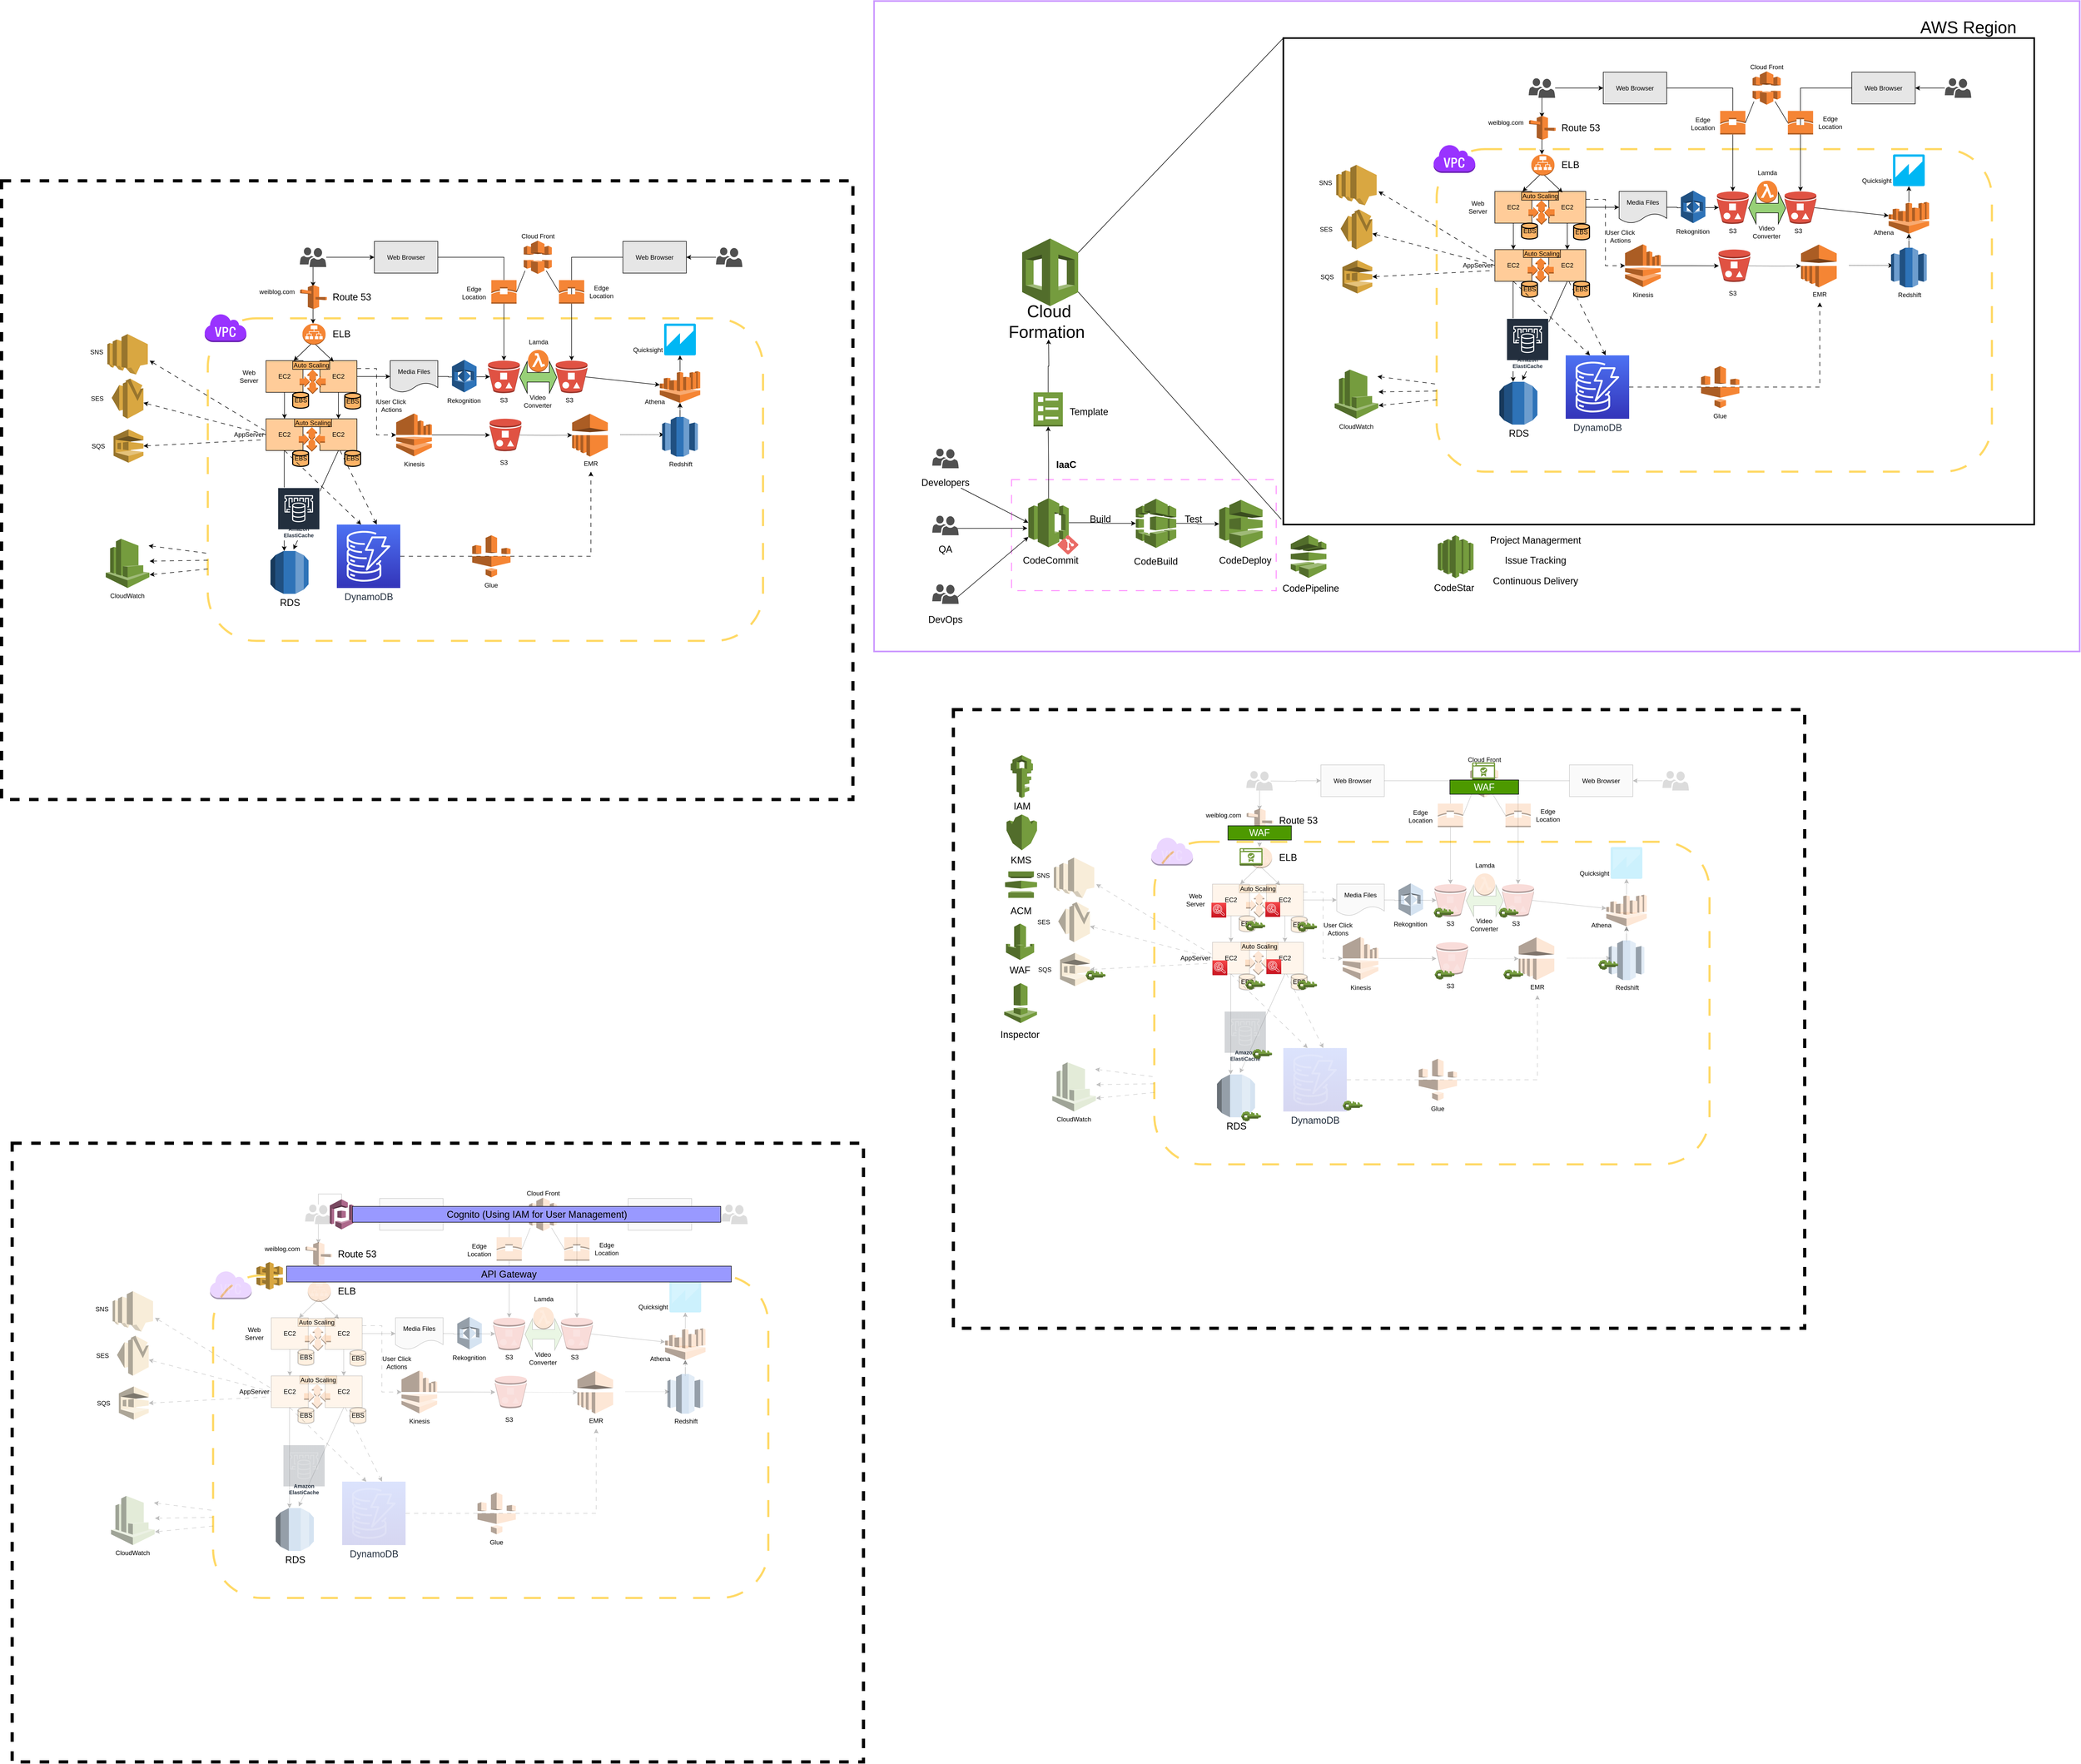 <mxfile version="20.8.3" type="github">
  <diagram id="Pr5awPEJJXZDI8rIQ1T_" name="Page-1">
    <mxGraphModel dx="3240" dy="2427" grid="1" gridSize="10" guides="1" tooltips="1" connect="1" arrows="1" fold="1" page="1" pageScale="1" pageWidth="850" pageHeight="1100" math="0" shadow="0">
      <root>
        <mxCell id="0" />
        <mxCell id="1" parent="0" />
        <mxCell id="n67U7tYu0zLwfpIRGkh0-512" value="" style="rounded=0;whiteSpace=wrap;html=1;strokeColor=#CC99FF;strokeWidth=3;fontSize=32;fontColor=#000000;fillColor=#FFFFFF;" vertex="1" parent="1">
          <mxGeometry x="1420" y="-460" width="2280" height="1230" as="geometry" />
        </mxCell>
        <mxCell id="n67U7tYu0zLwfpIRGkh0-537" value="" style="rounded=0;whiteSpace=wrap;html=1;strokeColor=#FF99FF;strokeWidth=2;fontSize=18;fontColor=#000000;fillColor=#FFFFFF;dashed=1;dashPattern=8 8;" vertex="1" parent="1">
          <mxGeometry x="1680" y="445" width="500.5" height="210" as="geometry" />
        </mxCell>
        <mxCell id="n67U7tYu0zLwfpIRGkh0-3" value="" style="rounded=0;whiteSpace=wrap;html=1;dashed=1;strokeWidth=6;" vertex="1" parent="1">
          <mxGeometry x="-230" y="-120" width="1610" height="1170" as="geometry" />
        </mxCell>
        <mxCell id="n67U7tYu0zLwfpIRGkh0-1" value="" style="rounded=1;whiteSpace=wrap;html=1;dashed=1;dashPattern=8 8;strokeColor=#FFD966;strokeWidth=4;" vertex="1" parent="1">
          <mxGeometry x="160" y="140" width="1050" height="610" as="geometry" />
        </mxCell>
        <mxCell id="n67U7tYu0zLwfpIRGkh0-15" style="edgeStyle=orthogonalEdgeStyle;rounded=0;orthogonalLoop=1;jettySize=auto;html=1;entryX=0.5;entryY=0;entryDx=0;entryDy=0;" edge="1" parent="1" source="n67U7tYu0zLwfpIRGkh0-5" target="n67U7tYu0zLwfpIRGkh0-12">
          <mxGeometry relative="1" as="geometry" />
        </mxCell>
        <mxCell id="n67U7tYu0zLwfpIRGkh0-5" value="EC2" style="rounded=0;whiteSpace=wrap;html=1;fillColor=#FFCC99;" vertex="1" parent="1">
          <mxGeometry x="270" y="220" width="70" height="60" as="geometry" />
        </mxCell>
        <mxCell id="n67U7tYu0zLwfpIRGkh0-6" value="Web Server" style="text;html=1;strokeColor=none;fillColor=none;align=center;verticalAlign=middle;whiteSpace=wrap;rounded=0;dashed=1;" vertex="1" parent="1">
          <mxGeometry x="208" y="235" width="60" height="30" as="geometry" />
        </mxCell>
        <mxCell id="n67U7tYu0zLwfpIRGkh0-9" value="EBS" style="strokeWidth=2;html=1;shape=mxgraph.flowchart.database;whiteSpace=wrap;fillColor=#FFB366;" vertex="1" parent="1">
          <mxGeometry x="320.5" y="280" width="30" height="30" as="geometry" />
        </mxCell>
        <mxCell id="n67U7tYu0zLwfpIRGkh0-31" style="edgeStyle=orthogonalEdgeStyle;rounded=0;orthogonalLoop=1;jettySize=auto;html=1;entryX=0.5;entryY=0;entryDx=0;entryDy=0;" edge="1" parent="1" source="n67U7tYu0zLwfpIRGkh0-10">
          <mxGeometry relative="1" as="geometry">
            <mxPoint x="359" y="80" as="targetPoint" />
          </mxGeometry>
        </mxCell>
        <mxCell id="n67U7tYu0zLwfpIRGkh0-61" style="edgeStyle=orthogonalEdgeStyle;rounded=0;orthogonalLoop=1;jettySize=auto;html=1;" edge="1" parent="1" source="n67U7tYu0zLwfpIRGkh0-10" target="n67U7tYu0zLwfpIRGkh0-60">
          <mxGeometry relative="1" as="geometry" />
        </mxCell>
        <mxCell id="n67U7tYu0zLwfpIRGkh0-10" value="" style="sketch=0;pointerEvents=1;shadow=0;dashed=0;html=1;strokeColor=none;labelPosition=center;verticalLabelPosition=bottom;verticalAlign=top;align=center;fillColor=#505050;shape=mxgraph.mscae.intune.user_group" vertex="1" parent="1">
          <mxGeometry x="334" y="6" width="50" height="37" as="geometry" />
        </mxCell>
        <mxCell id="n67U7tYu0zLwfpIRGkh0-18" style="edgeStyle=orthogonalEdgeStyle;rounded=0;orthogonalLoop=1;jettySize=auto;html=1;" edge="1" parent="1" source="n67U7tYu0zLwfpIRGkh0-12">
          <mxGeometry relative="1" as="geometry">
            <mxPoint x="304.5" y="580" as="targetPoint" />
          </mxGeometry>
        </mxCell>
        <mxCell id="n67U7tYu0zLwfpIRGkh0-12" value="EC2" style="rounded=0;whiteSpace=wrap;html=1;fillColor=#FFCC99;" vertex="1" parent="1">
          <mxGeometry x="270" y="330" width="70" height="60" as="geometry" />
        </mxCell>
        <mxCell id="n67U7tYu0zLwfpIRGkh0-13" value="EBS" style="strokeWidth=2;html=1;shape=mxgraph.flowchart.database;whiteSpace=wrap;fillColor=#FFB366;" vertex="1" parent="1">
          <mxGeometry x="320.5" y="390" width="30" height="30" as="geometry" />
        </mxCell>
        <mxCell id="n67U7tYu0zLwfpIRGkh0-14" value="AppServer" style="text;html=1;strokeColor=none;fillColor=none;align=center;verticalAlign=middle;whiteSpace=wrap;rounded=0;dashed=1;" vertex="1" parent="1">
          <mxGeometry x="208" y="345" width="60" height="30" as="geometry" />
        </mxCell>
        <mxCell id="n67U7tYu0zLwfpIRGkh0-19" value="EC2" style="rounded=0;whiteSpace=wrap;html=1;fillColor=#FFCC99;" vertex="1" parent="1">
          <mxGeometry x="372" y="330" width="70" height="60" as="geometry" />
        </mxCell>
        <mxCell id="n67U7tYu0zLwfpIRGkh0-20" value="EBS" style="strokeWidth=2;html=1;shape=mxgraph.flowchart.database;whiteSpace=wrap;fillColor=#FFB366;" vertex="1" parent="1">
          <mxGeometry x="419" y="390" width="30" height="30" as="geometry" />
        </mxCell>
        <mxCell id="n67U7tYu0zLwfpIRGkh0-24" style="edgeStyle=orthogonalEdgeStyle;rounded=0;orthogonalLoop=1;jettySize=auto;html=1;entryX=0.5;entryY=0;entryDx=0;entryDy=0;" edge="1" parent="1" source="n67U7tYu0zLwfpIRGkh0-21" target="n67U7tYu0zLwfpIRGkh0-19">
          <mxGeometry relative="1" as="geometry" />
        </mxCell>
        <mxCell id="n67U7tYu0zLwfpIRGkh0-42" style="edgeStyle=orthogonalEdgeStyle;rounded=0;orthogonalLoop=1;jettySize=auto;html=1;entryX=0;entryY=0.5;entryDx=0;entryDy=0;" edge="1" parent="1" source="n67U7tYu0zLwfpIRGkh0-21" target="n67U7tYu0zLwfpIRGkh0-39">
          <mxGeometry relative="1" as="geometry" />
        </mxCell>
        <mxCell id="n67U7tYu0zLwfpIRGkh0-49" style="edgeStyle=orthogonalEdgeStyle;rounded=0;orthogonalLoop=1;jettySize=auto;html=1;entryX=0;entryY=0.5;entryDx=0;entryDy=0;exitX=1;exitY=0.25;exitDx=0;exitDy=0;dashed=1;dashPattern=8 8;entryPerimeter=0;" edge="1" parent="1" source="n67U7tYu0zLwfpIRGkh0-21" target="n67U7tYu0zLwfpIRGkh0-104">
          <mxGeometry relative="1" as="geometry">
            <mxPoint x="495" y="360" as="targetPoint" />
          </mxGeometry>
        </mxCell>
        <mxCell id="n67U7tYu0zLwfpIRGkh0-21" value="EC2" style="rounded=0;whiteSpace=wrap;html=1;fillColor=#FFCC99;" vertex="1" parent="1">
          <mxGeometry x="372" y="220" width="70" height="60" as="geometry" />
        </mxCell>
        <mxCell id="n67U7tYu0zLwfpIRGkh0-22" value="EBS" style="strokeWidth=2;html=1;shape=mxgraph.flowchart.database;whiteSpace=wrap;fillColor=#FFB366;" vertex="1" parent="1">
          <mxGeometry x="419" y="281.5" width="30" height="30" as="geometry" />
        </mxCell>
        <mxCell id="n67U7tYu0zLwfpIRGkh0-26" value="" style="endArrow=classic;html=1;rounded=0;entryX=0.63;entryY=-0.043;entryDx=0;entryDy=0;entryPerimeter=0;exitX=0.5;exitY=1;exitDx=0;exitDy=0;" edge="1" parent="1" source="n67U7tYu0zLwfpIRGkh0-19">
          <mxGeometry width="50" height="50" relative="1" as="geometry">
            <mxPoint x="530" y="420" as="sourcePoint" />
            <mxPoint x="322.05" y="576.99" as="targetPoint" />
          </mxGeometry>
        </mxCell>
        <mxCell id="n67U7tYu0zLwfpIRGkh0-27" value="" style="endArrow=classic;html=1;rounded=0;exitX=0.5;exitY=1;exitDx=0;exitDy=0;entryX=0.75;entryY=0;entryDx=0;entryDy=0;" edge="1" parent="1" target="n67U7tYu0zLwfpIRGkh0-5">
          <mxGeometry width="50" height="50" relative="1" as="geometry">
            <mxPoint x="359" y="185" as="sourcePoint" />
            <mxPoint x="580" y="370" as="targetPoint" />
          </mxGeometry>
        </mxCell>
        <mxCell id="n67U7tYu0zLwfpIRGkh0-28" value="" style="endArrow=classic;html=1;rounded=0;exitX=0.5;exitY=1;exitDx=0;exitDy=0;entryX=0.371;entryY=0.033;entryDx=0;entryDy=0;entryPerimeter=0;" edge="1" parent="1" target="n67U7tYu0zLwfpIRGkh0-21">
          <mxGeometry width="50" height="50" relative="1" as="geometry">
            <mxPoint x="359" y="185" as="sourcePoint" />
            <mxPoint x="332.5" y="230" as="targetPoint" />
          </mxGeometry>
        </mxCell>
        <mxCell id="n67U7tYu0zLwfpIRGkh0-32" style="edgeStyle=orthogonalEdgeStyle;rounded=0;orthogonalLoop=1;jettySize=auto;html=1;" edge="1" parent="1">
          <mxGeometry relative="1" as="geometry">
            <mxPoint x="359" y="120" as="sourcePoint" />
            <mxPoint x="359" y="150" as="targetPoint" />
          </mxGeometry>
        </mxCell>
        <mxCell id="n67U7tYu0zLwfpIRGkh0-33" value="weiblog.com" style="text;html=1;strokeColor=none;fillColor=none;align=center;verticalAlign=middle;whiteSpace=wrap;rounded=0;" vertex="1" parent="1">
          <mxGeometry x="260.5" y="75" width="60" height="30" as="geometry" />
        </mxCell>
        <mxCell id="n67U7tYu0zLwfpIRGkh0-36" value="" style="endArrow=classic;html=1;rounded=0;exitX=0.5;exitY=1;exitDx=0;exitDy=0;entryX=0.281;entryY=0;entryDx=0;entryDy=0;entryPerimeter=0;dashed=1;dashPattern=8 8;" edge="1" parent="1" source="n67U7tYu0zLwfpIRGkh0-12">
          <mxGeometry width="50" height="50" relative="1" as="geometry">
            <mxPoint x="530" y="410" as="sourcePoint" />
            <mxPoint x="449.935" y="530" as="targetPoint" />
          </mxGeometry>
        </mxCell>
        <mxCell id="n67U7tYu0zLwfpIRGkh0-37" value="" style="endArrow=classic;html=1;rounded=0;entryX=0.5;entryY=0;entryDx=0;entryDy=0;entryPerimeter=0;dashed=1;dashPattern=8 8;" edge="1" parent="1">
          <mxGeometry width="50" height="50" relative="1" as="geometry">
            <mxPoint x="410" y="390" as="sourcePoint" />
            <mxPoint x="479.5" y="530" as="targetPoint" />
          </mxGeometry>
        </mxCell>
        <mxCell id="n67U7tYu0zLwfpIRGkh0-43" style="edgeStyle=orthogonalEdgeStyle;rounded=0;orthogonalLoop=1;jettySize=auto;html=1;entryX=0.06;entryY=0.5;entryDx=0;entryDy=0;entryPerimeter=0;startArrow=none;" edge="1" parent="1" target="n67U7tYu0zLwfpIRGkh0-41">
          <mxGeometry relative="1" as="geometry">
            <mxPoint x="660" y="250.5" as="sourcePoint" />
          </mxGeometry>
        </mxCell>
        <mxCell id="n67U7tYu0zLwfpIRGkh0-39" value="Media Files" style="shape=document;whiteSpace=wrap;html=1;boundedLbl=1;fillColor=#E6E6E6;" vertex="1" parent="1">
          <mxGeometry x="505" y="220" width="90" height="60" as="geometry" />
        </mxCell>
        <mxCell id="n67U7tYu0zLwfpIRGkh0-41" value="" style="outlineConnect=0;dashed=0;verticalLabelPosition=bottom;verticalAlign=top;align=center;html=1;shape=mxgraph.aws3.bucket_with_objects;fillColor=#E05243;gradientColor=none;" vertex="1" parent="1">
          <mxGeometry x="690" y="220" width="60" height="61.5" as="geometry" />
        </mxCell>
        <mxCell id="n67U7tYu0zLwfpIRGkh0-44" value="S3" style="text;html=1;strokeColor=none;fillColor=none;align=center;verticalAlign=middle;whiteSpace=wrap;rounded=0;dashed=1;" vertex="1" parent="1">
          <mxGeometry x="690" y="280" width="60" height="30" as="geometry" />
        </mxCell>
        <mxCell id="n67U7tYu0zLwfpIRGkh0-46" value="" style="edgeStyle=orthogonalEdgeStyle;rounded=0;orthogonalLoop=1;jettySize=auto;html=1;entryX=0.06;entryY=0.5;entryDx=0;entryDy=0;entryPerimeter=0;endArrow=none;" edge="1" parent="1" source="n67U7tYu0zLwfpIRGkh0-39">
          <mxGeometry relative="1" as="geometry">
            <mxPoint x="595" y="250" as="sourcePoint" />
            <mxPoint x="631.8" y="250.5" as="targetPoint" />
          </mxGeometry>
        </mxCell>
        <mxCell id="n67U7tYu0zLwfpIRGkh0-47" value="Rekognition" style="text;html=1;strokeColor=none;fillColor=none;align=center;verticalAlign=middle;whiteSpace=wrap;rounded=0;dashed=1;" vertex="1" parent="1">
          <mxGeometry x="612" y="280.5" width="65" height="30" as="geometry" />
        </mxCell>
        <mxCell id="n67U7tYu0zLwfpIRGkh0-51" style="edgeStyle=orthogonalEdgeStyle;rounded=0;orthogonalLoop=1;jettySize=auto;html=1;entryX=0.06;entryY=0.5;entryDx=0;entryDy=0;entryPerimeter=0;" edge="1" parent="1" source="n67U7tYu0zLwfpIRGkh0-104">
          <mxGeometry relative="1" as="geometry">
            <mxPoint x="615" y="360" as="sourcePoint" />
            <mxPoint x="693.6" y="360.75" as="targetPoint" />
          </mxGeometry>
        </mxCell>
        <mxCell id="n67U7tYu0zLwfpIRGkh0-55" style="edgeStyle=orthogonalEdgeStyle;rounded=0;orthogonalLoop=1;jettySize=auto;html=1;dashed=1;dashPattern=1 1;" edge="1" parent="1" target="n67U7tYu0zLwfpIRGkh0-108">
          <mxGeometry relative="1" as="geometry">
            <mxPoint x="750" y="360.8" as="sourcePoint" />
            <mxPoint x="820" y="360" as="targetPoint" />
          </mxGeometry>
        </mxCell>
        <mxCell id="n67U7tYu0zLwfpIRGkh0-56" style="edgeStyle=orthogonalEdgeStyle;rounded=0;orthogonalLoop=1;jettySize=auto;html=1;entryX=0;entryY=0.5;entryDx=0;entryDy=0;entryPerimeter=0;dashed=1;dashPattern=1 1;" edge="1" parent="1">
          <mxGeometry relative="1" as="geometry">
            <mxPoint x="940" y="360" as="sourcePoint" />
            <mxPoint x="1023" y="360" as="targetPoint" />
          </mxGeometry>
        </mxCell>
        <mxCell id="n67U7tYu0zLwfpIRGkh0-59" style="edgeStyle=orthogonalEdgeStyle;rounded=0;orthogonalLoop=1;jettySize=auto;html=1;dashed=1;dashPattern=1 1;entryX=0.5;entryY=1;entryDx=0;entryDy=0;entryPerimeter=0;" edge="1" parent="1" target="n67U7tYu0zLwfpIRGkh0-116">
          <mxGeometry relative="1" as="geometry">
            <mxPoint x="1053" y="330" as="sourcePoint" />
            <mxPoint x="1053" y="280" as="targetPoint" />
          </mxGeometry>
        </mxCell>
        <mxCell id="n67U7tYu0zLwfpIRGkh0-62" style="edgeStyle=orthogonalEdgeStyle;rounded=0;orthogonalLoop=1;jettySize=auto;html=1;entryX=0.5;entryY=0;entryDx=0;entryDy=0;entryPerimeter=0;startArrow=none;" edge="1" parent="1" source="n67U7tYu0zLwfpIRGkh0-125" target="n67U7tYu0zLwfpIRGkh0-41">
          <mxGeometry relative="1" as="geometry" />
        </mxCell>
        <mxCell id="n67U7tYu0zLwfpIRGkh0-60" value="Web Browser" style="rounded=0;whiteSpace=wrap;html=1;fillColor=#E6E6E6;" vertex="1" parent="1">
          <mxGeometry x="475" y="-5.5" width="120" height="60" as="geometry" />
        </mxCell>
        <mxCell id="n67U7tYu0zLwfpIRGkh0-63" value="" style="outlineConnect=0;dashed=0;verticalLabelPosition=bottom;verticalAlign=top;align=center;html=1;shape=mxgraph.aws3.bucket_with_objects;fillColor=#E05243;gradientColor=none;" vertex="1" parent="1">
          <mxGeometry x="818" y="220" width="60" height="61.5" as="geometry" />
        </mxCell>
        <mxCell id="n67U7tYu0zLwfpIRGkh0-64" value="S3" style="text;html=1;strokeColor=none;fillColor=none;align=center;verticalAlign=middle;whiteSpace=wrap;rounded=0;dashed=1;" vertex="1" parent="1">
          <mxGeometry x="814" y="280" width="60" height="30" as="geometry" />
        </mxCell>
        <mxCell id="n67U7tYu0zLwfpIRGkh0-68" style="edgeStyle=orthogonalEdgeStyle;rounded=0;orthogonalLoop=1;jettySize=auto;html=1;entryX=1;entryY=0.5;entryDx=0;entryDy=0;" edge="1" parent="1" source="n67U7tYu0zLwfpIRGkh0-65" target="n67U7tYu0zLwfpIRGkh0-66">
          <mxGeometry relative="1" as="geometry" />
        </mxCell>
        <mxCell id="n67U7tYu0zLwfpIRGkh0-65" value="" style="sketch=0;pointerEvents=1;shadow=0;dashed=0;html=1;strokeColor=none;labelPosition=center;verticalLabelPosition=bottom;verticalAlign=top;align=center;fillColor=#505050;shape=mxgraph.mscae.intune.user_group" vertex="1" parent="1">
          <mxGeometry x="1121" y="6" width="50" height="37" as="geometry" />
        </mxCell>
        <mxCell id="n67U7tYu0zLwfpIRGkh0-67" style="edgeStyle=orthogonalEdgeStyle;rounded=0;orthogonalLoop=1;jettySize=auto;html=1;" edge="1" parent="1" source="n67U7tYu0zLwfpIRGkh0-66" target="n67U7tYu0zLwfpIRGkh0-63">
          <mxGeometry relative="1" as="geometry" />
        </mxCell>
        <mxCell id="n67U7tYu0zLwfpIRGkh0-66" value="Web Browser" style="rounded=0;whiteSpace=wrap;html=1;fillColor=#E6E6E6;" vertex="1" parent="1">
          <mxGeometry x="945" y="-5.5" width="120" height="60" as="geometry" />
        </mxCell>
        <mxCell id="n67U7tYu0zLwfpIRGkh0-70" value="" style="shape=doubleArrow;whiteSpace=wrap;html=1;fillColor=#97D077;" vertex="1" parent="1">
          <mxGeometry x="750" y="221.5" width="70" height="60" as="geometry" />
        </mxCell>
        <mxCell id="n67U7tYu0zLwfpIRGkh0-71" value="Video Converter" style="text;html=1;strokeColor=none;fillColor=none;align=center;verticalAlign=middle;whiteSpace=wrap;rounded=0;dashed=1;" vertex="1" parent="1">
          <mxGeometry x="754" y="281.5" width="60" height="30" as="geometry" />
        </mxCell>
        <mxCell id="n67U7tYu0zLwfpIRGkh0-74" value="" style="endArrow=classic;html=1;rounded=0;exitX=1;exitY=0.25;exitDx=0;exitDy=0;entryX=1.046;entryY=0.657;entryDx=0;entryDy=0;dashed=1;dashPattern=8 8;entryPerimeter=0;" edge="1" parent="1" source="n67U7tYu0zLwfpIRGkh0-14" target="n67U7tYu0zLwfpIRGkh0-140">
          <mxGeometry width="50" height="50" relative="1" as="geometry">
            <mxPoint x="315" y="400" as="sourcePoint" />
            <mxPoint x="60" y="265" as="targetPoint" />
          </mxGeometry>
        </mxCell>
        <mxCell id="n67U7tYu0zLwfpIRGkh0-77" value="" style="endArrow=classic;html=1;rounded=0;dashed=1;dashPattern=8 8;" edge="1" parent="1" target="n67U7tYu0zLwfpIRGkh0-142">
          <mxGeometry width="50" height="50" relative="1" as="geometry">
            <mxPoint x="270" y="360" as="sourcePoint" />
            <mxPoint x="60" y="315" as="targetPoint" />
          </mxGeometry>
        </mxCell>
        <mxCell id="n67U7tYu0zLwfpIRGkh0-78" value="" style="endArrow=classic;html=1;rounded=0;dashed=1;dashPattern=8 8;entryX=1;entryY=0.5;entryDx=0;entryDy=0;entryPerimeter=0;" edge="1" parent="1" target="n67U7tYu0zLwfpIRGkh0-144">
          <mxGeometry width="50" height="50" relative="1" as="geometry">
            <mxPoint x="260" y="370" as="sourcePoint" />
            <mxPoint x="60" y="370" as="targetPoint" />
          </mxGeometry>
        </mxCell>
        <mxCell id="n67U7tYu0zLwfpIRGkh0-80" value="" style="endArrow=classic;html=1;rounded=0;dashed=1;dashPattern=8 8;exitX=-0.003;exitY=0.728;exitDx=0;exitDy=0;exitPerimeter=0;" edge="1" parent="1" source="n67U7tYu0zLwfpIRGkh0-1">
          <mxGeometry width="50" height="50" relative="1" as="geometry">
            <mxPoint x="248" y="570" as="sourcePoint" />
            <mxPoint x="48" y="570" as="targetPoint" />
          </mxGeometry>
        </mxCell>
        <mxCell id="n67U7tYu0zLwfpIRGkh0-81" value="" style="endArrow=classic;html=1;rounded=0;dashed=1;dashPattern=8 8;exitX=0;exitY=0.75;exitDx=0;exitDy=0;" edge="1" parent="1" source="n67U7tYu0zLwfpIRGkh0-1">
          <mxGeometry width="50" height="50" relative="1" as="geometry">
            <mxPoint x="150" y="594" as="sourcePoint" />
            <mxPoint x="50" y="599.219" as="targetPoint" />
          </mxGeometry>
        </mxCell>
        <mxCell id="n67U7tYu0zLwfpIRGkh0-82" value="" style="endArrow=classic;html=1;rounded=0;dashed=1;dashPattern=8 8;exitX=0;exitY=0.777;exitDx=0;exitDy=0;exitPerimeter=0;entryX=1;entryY=0.75;entryDx=0;entryDy=0;" edge="1" parent="1" source="n67U7tYu0zLwfpIRGkh0-1">
          <mxGeometry width="50" height="50" relative="1" as="geometry">
            <mxPoint x="176.85" y="604.08" as="sourcePoint" />
            <mxPoint x="50" y="625" as="targetPoint" />
          </mxGeometry>
        </mxCell>
        <mxCell id="n67U7tYu0zLwfpIRGkh0-84" value="" style="outlineConnect=0;dashed=0;verticalLabelPosition=bottom;verticalAlign=top;align=center;html=1;shape=mxgraph.aws3.virtual_private_cloud;fillColor=#9933FF;gradientColor=none;fontSize=18;" vertex="1" parent="1">
          <mxGeometry x="153.5" y="131" width="79.5" height="54" as="geometry" />
        </mxCell>
        <mxCell id="n67U7tYu0zLwfpIRGkh0-85" value="" style="outlineConnect=0;dashed=0;verticalLabelPosition=bottom;verticalAlign=top;align=center;html=1;shape=mxgraph.aws3.auto_scaling;fillColor=#F58534;gradientColor=none;dashPattern=8 8;strokeColor=#FFD966;strokeWidth=4;fontSize=18;" vertex="1" parent="1">
          <mxGeometry x="333.5" y="236.75" width="49.5" height="46.5" as="geometry" />
        </mxCell>
        <mxCell id="n67U7tYu0zLwfpIRGkh0-86" value="" style="outlineConnect=0;dashed=0;verticalLabelPosition=bottom;verticalAlign=top;align=center;html=1;shape=mxgraph.aws3.auto_scaling;fillColor=#F58534;gradientColor=none;dashPattern=8 8;strokeColor=#FFD966;strokeWidth=4;fontSize=18;" vertex="1" parent="1">
          <mxGeometry x="332" y="345.75" width="49.5" height="46.5" as="geometry" />
        </mxCell>
        <mxCell id="n67U7tYu0zLwfpIRGkh0-87" value="Auto Scaling" style="rounded=0;whiteSpace=wrap;html=1;fillColor=#FFB366;" vertex="1" parent="1">
          <mxGeometry x="324" y="330" width="70" height="15" as="geometry" />
        </mxCell>
        <mxCell id="n67U7tYu0zLwfpIRGkh0-88" value="Auto Scaling" style="rounded=0;whiteSpace=wrap;html=1;fillColor=#FFB366;" vertex="1" parent="1">
          <mxGeometry x="320.5" y="221.5" width="70" height="15" as="geometry" />
        </mxCell>
        <mxCell id="n67U7tYu0zLwfpIRGkh0-91" value="RDS" style="outlineConnect=0;dashed=0;verticalLabelPosition=bottom;verticalAlign=top;align=center;html=1;shape=mxgraph.aws3.rds;fillColor=#2E73B8;gradientColor=none;dashPattern=8 8;strokeColor=#FFD966;strokeWidth=4;fontSize=18;" vertex="1" parent="1">
          <mxGeometry x="278.5" y="580" width="72" height="81" as="geometry" />
        </mxCell>
        <mxCell id="n67U7tYu0zLwfpIRGkh0-107" style="edgeStyle=orthogonalEdgeStyle;rounded=0;orthogonalLoop=1;jettySize=auto;html=1;fontSize=18;dashed=1;dashPattern=8 8;" edge="1" parent="1" source="n67U7tYu0zLwfpIRGkh0-92" target="n67U7tYu0zLwfpIRGkh0-109">
          <mxGeometry relative="1" as="geometry">
            <mxPoint x="890" y="440" as="targetPoint" />
          </mxGeometry>
        </mxCell>
        <mxCell id="n67U7tYu0zLwfpIRGkh0-92" value="&lt;font style=&quot;font-size: 18px;&quot;&gt;DynamoDB&lt;/font&gt;" style="sketch=0;points=[[0,0,0],[0.25,0,0],[0.5,0,0],[0.75,0,0],[1,0,0],[0,1,0],[0.25,1,0],[0.5,1,0],[0.75,1,0],[1,1,0],[0,0.25,0],[0,0.5,0],[0,0.75,0],[1,0.25,0],[1,0.5,0],[1,0.75,0]];outlineConnect=0;fontColor=#232F3E;gradientColor=#4D72F3;gradientDirection=north;fillColor=#3334B9;strokeColor=#ffffff;dashed=0;verticalLabelPosition=bottom;verticalAlign=top;align=center;html=1;fontSize=12;fontStyle=0;aspect=fixed;shape=mxgraph.aws4.resourceIcon;resIcon=mxgraph.aws4.dynamodb;dashPattern=8 8;strokeWidth=4;" vertex="1" parent="1">
          <mxGeometry x="404" y="530" width="120" height="120" as="geometry" />
        </mxCell>
        <mxCell id="n67U7tYu0zLwfpIRGkh0-94" value="Amazon ElastiCache" style="sketch=0;outlineConnect=0;fontColor=#232F3E;gradientColor=none;strokeColor=#ffffff;fillColor=#232F3E;dashed=0;verticalLabelPosition=middle;verticalAlign=bottom;align=center;html=1;whiteSpace=wrap;fontSize=10;fontStyle=1;spacing=3;shape=mxgraph.aws4.productIcon;prIcon=mxgraph.aws4.elasticache;dashPattern=8 8;strokeWidth=4;" vertex="1" parent="1">
          <mxGeometry x="292" y="460" width="80" height="100" as="geometry" />
        </mxCell>
        <mxCell id="n67U7tYu0zLwfpIRGkh0-95" value="" style="outlineConnect=0;dashed=0;verticalLabelPosition=bottom;verticalAlign=top;align=center;html=1;shape=mxgraph.aws3.application_load_balancer;fillColor=#F58534;gradientColor=none;dashPattern=8 8;strokeColor=#FFD966;strokeWidth=4;fontSize=18;" vertex="1" parent="1">
          <mxGeometry x="339" y="150" width="43.75" height="40" as="geometry" />
        </mxCell>
        <mxCell id="n67U7tYu0zLwfpIRGkh0-96" value="ELB" style="text;html=1;strokeColor=none;fillColor=none;align=center;verticalAlign=middle;whiteSpace=wrap;rounded=0;dashed=1;dashPattern=8 8;strokeWidth=4;fontSize=18;" vertex="1" parent="1">
          <mxGeometry x="383" y="155" width="60" height="30" as="geometry" />
        </mxCell>
        <mxCell id="n67U7tYu0zLwfpIRGkh0-97" value="" style="outlineConnect=0;dashed=0;verticalLabelPosition=bottom;verticalAlign=top;align=center;html=1;shape=mxgraph.aws3.route_53;fillColor=#F58536;gradientColor=none;dashPattern=8 8;strokeColor=#FFD966;strokeWidth=4;fontSize=18;" vertex="1" parent="1">
          <mxGeometry x="334.63" y="77" width="50.5" height="45.5" as="geometry" />
        </mxCell>
        <mxCell id="n67U7tYu0zLwfpIRGkh0-98" value="Route 53" style="text;html=1;strokeColor=none;fillColor=none;align=center;verticalAlign=middle;whiteSpace=wrap;rounded=0;dashed=1;dashPattern=8 8;strokeWidth=4;fontSize=18;" vertex="1" parent="1">
          <mxGeometry x="385.13" y="84.75" width="94.87" height="30" as="geometry" />
        </mxCell>
        <mxCell id="n67U7tYu0zLwfpIRGkh0-99" value="" style="outlineConnect=0;dashed=0;verticalLabelPosition=bottom;verticalAlign=top;align=center;html=1;shape=mxgraph.aws3.bucket_with_objects;fillColor=#E05243;gradientColor=none;" vertex="1" parent="1">
          <mxGeometry x="693" y="329.75" width="60" height="61.5" as="geometry" />
        </mxCell>
        <mxCell id="n67U7tYu0zLwfpIRGkh0-100" value="S3" style="text;html=1;strokeColor=none;fillColor=none;align=center;verticalAlign=middle;whiteSpace=wrap;rounded=0;dashed=1;" vertex="1" parent="1">
          <mxGeometry x="690" y="398" width="60" height="30" as="geometry" />
        </mxCell>
        <mxCell id="n67U7tYu0zLwfpIRGkh0-101" value="" style="outlineConnect=0;dashed=0;verticalLabelPosition=bottom;verticalAlign=top;align=center;html=1;shape=mxgraph.aws3.rekognition;fillColor=#2E73B8;gradientColor=none;dashPattern=8 8;strokeColor=#FFD966;strokeWidth=4;fontSize=18;" vertex="1" parent="1">
          <mxGeometry x="621.75" y="218.5" width="46.5" height="61.5" as="geometry" />
        </mxCell>
        <mxCell id="n67U7tYu0zLwfpIRGkh0-102" value="" style="outlineConnect=0;dashed=0;verticalLabelPosition=bottom;verticalAlign=top;align=center;html=1;shape=mxgraph.aws3.lambda_function;fillColor=#F58534;gradientColor=none;dashPattern=8 8;strokeColor=#FFD966;strokeWidth=4;fontSize=18;" vertex="1" parent="1">
          <mxGeometry x="765.5" y="199.75" width="39" height="42" as="geometry" />
        </mxCell>
        <mxCell id="n67U7tYu0zLwfpIRGkh0-103" value="Lamda" style="text;html=1;strokeColor=none;fillColor=none;align=center;verticalAlign=middle;whiteSpace=wrap;rounded=0;dashed=1;" vertex="1" parent="1">
          <mxGeometry x="752.5" y="169.75" width="65" height="30" as="geometry" />
        </mxCell>
        <mxCell id="n67U7tYu0zLwfpIRGkh0-104" value="" style="outlineConnect=0;dashed=0;verticalLabelPosition=bottom;verticalAlign=top;align=center;html=1;shape=mxgraph.aws3.kinesis;fillColor=#F58534;gradientColor=none;dashPattern=8 8;strokeColor=#FFD966;strokeWidth=4;fontSize=18;" vertex="1" parent="1">
          <mxGeometry x="516.25" y="320" width="67.5" height="81" as="geometry" />
        </mxCell>
        <mxCell id="n67U7tYu0zLwfpIRGkh0-105" value="Kinesis" style="text;html=1;strokeColor=none;fillColor=none;align=center;verticalAlign=middle;whiteSpace=wrap;rounded=0;dashed=1;" vertex="1" parent="1">
          <mxGeometry x="517.5" y="401" width="65" height="30" as="geometry" />
        </mxCell>
        <mxCell id="n67U7tYu0zLwfpIRGkh0-108" value="" style="outlineConnect=0;dashed=0;verticalLabelPosition=bottom;verticalAlign=top;align=center;html=1;shape=mxgraph.aws3.emr;fillColor=#F58534;gradientColor=none;dashPattern=8 8;strokeColor=#FFD966;strokeWidth=4;fontSize=18;" vertex="1" parent="1">
          <mxGeometry x="849" y="320.5" width="67.5" height="81" as="geometry" />
        </mxCell>
        <mxCell id="n67U7tYu0zLwfpIRGkh0-109" value="EMR" style="text;html=1;strokeColor=none;fillColor=none;align=center;verticalAlign=middle;whiteSpace=wrap;rounded=0;dashed=1;" vertex="1" parent="1">
          <mxGeometry x="852" y="400" width="65" height="30" as="geometry" />
        </mxCell>
        <mxCell id="n67U7tYu0zLwfpIRGkh0-110" value="" style="outlineConnect=0;dashed=0;verticalLabelPosition=bottom;verticalAlign=top;align=center;html=1;shape=mxgraph.aws3.glue;fillColor=#F58534;gradientColor=none;dashPattern=8 8;strokeColor=#FFD966;strokeWidth=4;fontSize=18;" vertex="1" parent="1">
          <mxGeometry x="660" y="550.25" width="72.5" height="79.5" as="geometry" />
        </mxCell>
        <mxCell id="n67U7tYu0zLwfpIRGkh0-111" value="Glue" style="text;html=1;strokeColor=none;fillColor=none;align=center;verticalAlign=middle;whiteSpace=wrap;rounded=0;dashed=1;" vertex="1" parent="1">
          <mxGeometry x="666.25" y="629.75" width="60" height="30" as="geometry" />
        </mxCell>
        <mxCell id="n67U7tYu0zLwfpIRGkh0-117" value="" style="edgeStyle=orthogonalEdgeStyle;rounded=0;orthogonalLoop=1;jettySize=auto;html=1;dashed=1;dashPattern=8 8;fontSize=18;" edge="1" parent="1" source="n67U7tYu0zLwfpIRGkh0-112" target="n67U7tYu0zLwfpIRGkh0-116">
          <mxGeometry relative="1" as="geometry" />
        </mxCell>
        <mxCell id="n67U7tYu0zLwfpIRGkh0-112" value="" style="outlineConnect=0;dashed=0;verticalLabelPosition=bottom;verticalAlign=top;align=center;html=1;shape=mxgraph.aws3.redshift;fillColor=#2E73B8;gradientColor=none;dashPattern=8 8;strokeColor=#FFD966;strokeWidth=4;fontSize=18;" vertex="1" parent="1">
          <mxGeometry x="1019.25" y="326.5" width="67.5" height="75" as="geometry" />
        </mxCell>
        <mxCell id="n67U7tYu0zLwfpIRGkh0-113" value="Redshift" style="text;html=1;strokeColor=none;fillColor=none;align=center;verticalAlign=middle;whiteSpace=wrap;rounded=0;dashed=1;" vertex="1" parent="1">
          <mxGeometry x="1021.75" y="401" width="65" height="30" as="geometry" />
        </mxCell>
        <mxCell id="n67U7tYu0zLwfpIRGkh0-114" value="User Click Actions" style="text;html=1;strokeColor=none;fillColor=none;align=center;verticalAlign=middle;whiteSpace=wrap;rounded=0;dashed=1;" vertex="1" parent="1">
          <mxGeometry x="475" y="290" width="65" height="30" as="geometry" />
        </mxCell>
        <mxCell id="n67U7tYu0zLwfpIRGkh0-123" style="edgeStyle=orthogonalEdgeStyle;rounded=0;orthogonalLoop=1;jettySize=auto;html=1;entryX=0.5;entryY=1;entryDx=0;entryDy=0;entryPerimeter=0;fontSize=18;" edge="1" parent="1" source="n67U7tYu0zLwfpIRGkh0-116" target="n67U7tYu0zLwfpIRGkh0-122">
          <mxGeometry relative="1" as="geometry" />
        </mxCell>
        <mxCell id="n67U7tYu0zLwfpIRGkh0-116" value="" style="outlineConnect=0;dashed=0;verticalLabelPosition=bottom;verticalAlign=top;align=center;html=1;shape=mxgraph.aws3.athena;fillColor=#F58534;gradientColor=none;dashPattern=8 8;strokeColor=#FFD966;strokeWidth=4;fontSize=18;" vertex="1" parent="1">
          <mxGeometry x="1014.75" y="240" width="76.5" height="60" as="geometry" />
        </mxCell>
        <mxCell id="n67U7tYu0zLwfpIRGkh0-120" value="" style="endArrow=classic;html=1;rounded=0;fontSize=18;exitX=0.94;exitY=0.5;exitDx=0;exitDy=0;exitPerimeter=0;" edge="1" parent="1" source="n67U7tYu0zLwfpIRGkh0-63" target="n67U7tYu0zLwfpIRGkh0-116">
          <mxGeometry width="50" height="50" relative="1" as="geometry">
            <mxPoint x="610" y="410" as="sourcePoint" />
            <mxPoint x="660" y="360" as="targetPoint" />
          </mxGeometry>
        </mxCell>
        <mxCell id="n67U7tYu0zLwfpIRGkh0-121" value="Athena" style="text;html=1;strokeColor=none;fillColor=none;align=center;verticalAlign=middle;whiteSpace=wrap;rounded=0;dashed=1;" vertex="1" parent="1">
          <mxGeometry x="972.5" y="283.25" width="65" height="30" as="geometry" />
        </mxCell>
        <mxCell id="n67U7tYu0zLwfpIRGkh0-122" value="" style="outlineConnect=0;dashed=0;verticalLabelPosition=bottom;verticalAlign=top;align=center;html=1;shape=mxgraph.aws3.quicksight;fillColor=#00B7F4;gradientColor=none;dashPattern=8 8;strokeColor=#FFD966;strokeWidth=4;fontSize=18;" vertex="1" parent="1">
          <mxGeometry x="1023" y="150" width="60" height="60" as="geometry" />
        </mxCell>
        <mxCell id="n67U7tYu0zLwfpIRGkh0-124" value="Quicksight" style="text;html=1;strokeColor=none;fillColor=none;align=center;verticalAlign=middle;whiteSpace=wrap;rounded=0;dashed=1;" vertex="1" parent="1">
          <mxGeometry x="960" y="185" width="65" height="30" as="geometry" />
        </mxCell>
        <mxCell id="n67U7tYu0zLwfpIRGkh0-126" value="" style="edgeStyle=orthogonalEdgeStyle;rounded=0;orthogonalLoop=1;jettySize=auto;html=1;entryX=0.5;entryY=0;entryDx=0;entryDy=0;entryPerimeter=0;endArrow=none;" edge="1" parent="1" source="n67U7tYu0zLwfpIRGkh0-60" target="n67U7tYu0zLwfpIRGkh0-125">
          <mxGeometry relative="1" as="geometry">
            <mxPoint x="595" y="24.5" as="sourcePoint" />
            <mxPoint x="720" y="220" as="targetPoint" />
          </mxGeometry>
        </mxCell>
        <mxCell id="n67U7tYu0zLwfpIRGkh0-125" value="" style="outlineConnect=0;dashed=0;verticalLabelPosition=bottom;verticalAlign=top;align=center;html=1;shape=mxgraph.aws3.edge_location;fillColor=#F58536;gradientColor=none;dashPattern=8 8;strokeColor=#FFD966;strokeWidth=4;fontSize=18;" vertex="1" parent="1">
          <mxGeometry x="696.13" y="67.75" width="47.75" height="44.5" as="geometry" />
        </mxCell>
        <mxCell id="n67U7tYu0zLwfpIRGkh0-127" value="" style="outlineConnect=0;dashed=0;verticalLabelPosition=bottom;verticalAlign=top;align=center;html=1;shape=mxgraph.aws3.edge_location;fillColor=#F58536;gradientColor=none;dashPattern=8 8;strokeColor=#FFD966;strokeWidth=4;fontSize=18;" vertex="1" parent="1">
          <mxGeometry x="824.12" y="67.75" width="47.75" height="44.5" as="geometry" />
        </mxCell>
        <mxCell id="n67U7tYu0zLwfpIRGkh0-128" value="Edge Location" style="text;html=1;strokeColor=none;fillColor=none;align=center;verticalAlign=middle;whiteSpace=wrap;rounded=0;dashed=1;" vertex="1" parent="1">
          <mxGeometry x="631.13" y="77" width="65" height="30" as="geometry" />
        </mxCell>
        <mxCell id="n67U7tYu0zLwfpIRGkh0-129" value="Edge Location" style="text;html=1;strokeColor=none;fillColor=none;align=center;verticalAlign=middle;whiteSpace=wrap;rounded=0;dashed=1;" vertex="1" parent="1">
          <mxGeometry x="871.87" y="75" width="65" height="30" as="geometry" />
        </mxCell>
        <mxCell id="n67U7tYu0zLwfpIRGkh0-130" value="" style="outlineConnect=0;dashed=0;verticalLabelPosition=bottom;verticalAlign=top;align=center;html=1;shape=mxgraph.aws3.cloudfront;fillColor=#F58536;gradientColor=none;dashPattern=8 8;strokeColor=#FFD966;strokeWidth=4;fontSize=18;" vertex="1" parent="1">
          <mxGeometry x="757.38" y="-7" width="53.25" height="63" as="geometry" />
        </mxCell>
        <mxCell id="n67U7tYu0zLwfpIRGkh0-131" value="Cloud Front" style="text;html=1;strokeColor=none;fillColor=none;align=center;verticalAlign=middle;whiteSpace=wrap;rounded=0;dashed=1;" vertex="1" parent="1">
          <mxGeometry x="751.5" y="-30" width="65" height="30" as="geometry" />
        </mxCell>
        <mxCell id="n67U7tYu0zLwfpIRGkh0-137" value="" style="endArrow=none;html=1;rounded=0;fontSize=18;entryX=1;entryY=0.5;entryDx=0;entryDy=0;entryPerimeter=0;" edge="1" parent="1" target="n67U7tYu0zLwfpIRGkh0-125">
          <mxGeometry width="50" height="50" relative="1" as="geometry">
            <mxPoint x="760" y="50" as="sourcePoint" />
            <mxPoint x="660" y="260" as="targetPoint" />
          </mxGeometry>
        </mxCell>
        <mxCell id="n67U7tYu0zLwfpIRGkh0-139" value="" style="endArrow=none;html=1;rounded=0;fontSize=18;exitX=0;exitY=0.5;exitDx=0;exitDy=0;exitPerimeter=0;" edge="1" parent="1" source="n67U7tYu0zLwfpIRGkh0-127">
          <mxGeometry width="50" height="50" relative="1" as="geometry">
            <mxPoint x="750" y="104.5" as="sourcePoint" />
            <mxPoint x="800" y="50" as="targetPoint" />
          </mxGeometry>
        </mxCell>
        <mxCell id="n67U7tYu0zLwfpIRGkh0-140" value="" style="outlineConnect=0;dashed=0;verticalLabelPosition=bottom;verticalAlign=top;align=center;html=1;shape=mxgraph.aws3.sns;fillColor=#D9A741;gradientColor=none;strokeColor=#000000;strokeWidth=1;fontSize=18;" vertex="1" parent="1">
          <mxGeometry x="-30" y="169.75" width="76.5" height="76.5" as="geometry" />
        </mxCell>
        <mxCell id="n67U7tYu0zLwfpIRGkh0-141" value="SNS" style="text;html=1;strokeColor=none;fillColor=none;align=center;verticalAlign=middle;whiteSpace=wrap;rounded=0;dashed=1;" vertex="1" parent="1">
          <mxGeometry x="-80" y="188.5" width="60" height="30" as="geometry" />
        </mxCell>
        <mxCell id="n67U7tYu0zLwfpIRGkh0-142" value="" style="outlineConnect=0;dashed=0;verticalLabelPosition=bottom;verticalAlign=top;align=center;html=1;shape=mxgraph.aws3.ses;fillColor=#D9A741;gradientColor=none;strokeColor=#000000;strokeWidth=1;fontSize=18;" vertex="1" parent="1">
          <mxGeometry x="-21.75" y="254" width="60" height="75.75" as="geometry" />
        </mxCell>
        <mxCell id="n67U7tYu0zLwfpIRGkh0-143" value="SES" style="text;html=1;strokeColor=none;fillColor=none;align=center;verticalAlign=middle;whiteSpace=wrap;rounded=0;dashed=1;" vertex="1" parent="1">
          <mxGeometry x="-79" y="276.88" width="60" height="30" as="geometry" />
        </mxCell>
        <mxCell id="n67U7tYu0zLwfpIRGkh0-144" value="" style="outlineConnect=0;dashed=0;verticalLabelPosition=bottom;verticalAlign=top;align=center;html=1;shape=mxgraph.aws3.sqs;fillColor=#D9A741;gradientColor=none;strokeColor=#000000;strokeWidth=1;fontSize=18;" vertex="1" parent="1">
          <mxGeometry x="-18.25" y="350" width="56.5" height="63" as="geometry" />
        </mxCell>
        <mxCell id="n67U7tYu0zLwfpIRGkh0-145" value="SQS" style="text;html=1;strokeColor=none;fillColor=none;align=center;verticalAlign=middle;whiteSpace=wrap;rounded=0;dashed=1;" vertex="1" parent="1">
          <mxGeometry x="-76.75" y="366.5" width="60" height="30" as="geometry" />
        </mxCell>
        <mxCell id="n67U7tYu0zLwfpIRGkh0-146" value="" style="outlineConnect=0;dashed=0;verticalLabelPosition=bottom;verticalAlign=top;align=center;html=1;shape=mxgraph.aws3.cloudwatch;fillColor=#759C3E;gradientColor=none;strokeColor=#000000;strokeWidth=1;fontSize=18;" vertex="1" parent="1">
          <mxGeometry x="-33" y="557" width="82.5" height="93" as="geometry" />
        </mxCell>
        <mxCell id="n67U7tYu0zLwfpIRGkh0-147" value="CloudWatch" style="text;html=1;strokeColor=none;fillColor=none;align=center;verticalAlign=middle;whiteSpace=wrap;rounded=0;dashed=1;" vertex="1" parent="1">
          <mxGeometry x="-21.75" y="650" width="60" height="30" as="geometry" />
        </mxCell>
        <mxCell id="n67U7tYu0zLwfpIRGkh0-148" value="" style="rounded=0;whiteSpace=wrap;html=1;dashed=1;strokeWidth=6;" vertex="1" parent="1">
          <mxGeometry x="-210" y="1700" width="1610" height="1170" as="geometry" />
        </mxCell>
        <mxCell id="n67U7tYu0zLwfpIRGkh0-149" value="" style="rounded=1;whiteSpace=wrap;html=1;dashed=1;dashPattern=8 8;strokeColor=#FFD966;strokeWidth=4;" vertex="1" parent="1">
          <mxGeometry x="170" y="1950" width="1050" height="610" as="geometry" />
        </mxCell>
        <mxCell id="n67U7tYu0zLwfpIRGkh0-150" style="edgeStyle=orthogonalEdgeStyle;rounded=0;orthogonalLoop=1;jettySize=auto;html=1;entryX=0.5;entryY=0;entryDx=0;entryDy=0;opacity=20;" edge="1" parent="1" source="n67U7tYu0zLwfpIRGkh0-151" target="n67U7tYu0zLwfpIRGkh0-158">
          <mxGeometry relative="1" as="geometry" />
        </mxCell>
        <mxCell id="n67U7tYu0zLwfpIRGkh0-151" value="EC2" style="rounded=0;whiteSpace=wrap;html=1;fillColor=#FFCC99;opacity=20;" vertex="1" parent="1">
          <mxGeometry x="280" y="2030" width="70" height="60" as="geometry" />
        </mxCell>
        <mxCell id="n67U7tYu0zLwfpIRGkh0-152" value="Web Server" style="text;html=1;strokeColor=none;fillColor=none;align=center;verticalAlign=middle;whiteSpace=wrap;rounded=0;dashed=1;opacity=20;" vertex="1" parent="1">
          <mxGeometry x="218" y="2045" width="60" height="30" as="geometry" />
        </mxCell>
        <mxCell id="n67U7tYu0zLwfpIRGkh0-153" value="EBS" style="strokeWidth=2;html=1;shape=mxgraph.flowchart.database;whiteSpace=wrap;fillColor=#FFB366;opacity=20;" vertex="1" parent="1">
          <mxGeometry x="330.5" y="2090" width="30" height="30" as="geometry" />
        </mxCell>
        <mxCell id="n67U7tYu0zLwfpIRGkh0-154" style="edgeStyle=orthogonalEdgeStyle;rounded=0;orthogonalLoop=1;jettySize=auto;html=1;entryX=0.5;entryY=0;entryDx=0;entryDy=0;opacity=20;" edge="1" parent="1" source="n67U7tYu0zLwfpIRGkh0-156">
          <mxGeometry relative="1" as="geometry">
            <mxPoint x="369" y="1890" as="targetPoint" />
          </mxGeometry>
        </mxCell>
        <mxCell id="n67U7tYu0zLwfpIRGkh0-155" style="edgeStyle=orthogonalEdgeStyle;rounded=0;orthogonalLoop=1;jettySize=auto;html=1;opacity=20;startArrow=none;" edge="1" parent="1" source="n67U7tYu0zLwfpIRGkh0-258" target="n67U7tYu0zLwfpIRGkh0-186">
          <mxGeometry relative="1" as="geometry" />
        </mxCell>
        <mxCell id="n67U7tYu0zLwfpIRGkh0-156" value="" style="sketch=0;pointerEvents=1;shadow=0;dashed=0;html=1;strokeColor=none;labelPosition=center;verticalLabelPosition=bottom;verticalAlign=top;align=center;fillColor=#505050;shape=mxgraph.mscae.intune.user_group;opacity=20;" vertex="1" parent="1">
          <mxGeometry x="344" y="1816" width="50" height="37" as="geometry" />
        </mxCell>
        <mxCell id="n67U7tYu0zLwfpIRGkh0-157" style="edgeStyle=orthogonalEdgeStyle;rounded=0;orthogonalLoop=1;jettySize=auto;html=1;opacity=20;" edge="1" parent="1" source="n67U7tYu0zLwfpIRGkh0-158">
          <mxGeometry relative="1" as="geometry">
            <mxPoint x="314.5" y="2390" as="targetPoint" />
          </mxGeometry>
        </mxCell>
        <mxCell id="n67U7tYu0zLwfpIRGkh0-158" value="EC2" style="rounded=0;whiteSpace=wrap;html=1;fillColor=#FFCC99;opacity=20;" vertex="1" parent="1">
          <mxGeometry x="280" y="2140" width="70" height="60" as="geometry" />
        </mxCell>
        <mxCell id="n67U7tYu0zLwfpIRGkh0-159" value="EBS" style="strokeWidth=2;html=1;shape=mxgraph.flowchart.database;whiteSpace=wrap;fillColor=#FFB366;opacity=20;" vertex="1" parent="1">
          <mxGeometry x="330.5" y="2200" width="30" height="30" as="geometry" />
        </mxCell>
        <mxCell id="n67U7tYu0zLwfpIRGkh0-160" value="AppServer" style="text;html=1;strokeColor=none;fillColor=none;align=center;verticalAlign=middle;whiteSpace=wrap;rounded=0;dashed=1;opacity=20;" vertex="1" parent="1">
          <mxGeometry x="218" y="2155" width="60" height="30" as="geometry" />
        </mxCell>
        <mxCell id="n67U7tYu0zLwfpIRGkh0-161" value="EC2" style="rounded=0;whiteSpace=wrap;html=1;fillColor=#FFCC99;opacity=20;" vertex="1" parent="1">
          <mxGeometry x="382" y="2140" width="70" height="60" as="geometry" />
        </mxCell>
        <mxCell id="n67U7tYu0zLwfpIRGkh0-162" value="EBS" style="strokeWidth=2;html=1;shape=mxgraph.flowchart.database;whiteSpace=wrap;fillColor=#FFB366;opacity=20;" vertex="1" parent="1">
          <mxGeometry x="429" y="2200" width="30" height="30" as="geometry" />
        </mxCell>
        <mxCell id="n67U7tYu0zLwfpIRGkh0-163" style="edgeStyle=orthogonalEdgeStyle;rounded=0;orthogonalLoop=1;jettySize=auto;html=1;entryX=0.5;entryY=0;entryDx=0;entryDy=0;opacity=20;" edge="1" parent="1" source="n67U7tYu0zLwfpIRGkh0-166" target="n67U7tYu0zLwfpIRGkh0-161">
          <mxGeometry relative="1" as="geometry" />
        </mxCell>
        <mxCell id="n67U7tYu0zLwfpIRGkh0-164" style="edgeStyle=orthogonalEdgeStyle;rounded=0;orthogonalLoop=1;jettySize=auto;html=1;entryX=0;entryY=0.5;entryDx=0;entryDy=0;opacity=20;" edge="1" parent="1" source="n67U7tYu0zLwfpIRGkh0-166" target="n67U7tYu0zLwfpIRGkh0-176">
          <mxGeometry relative="1" as="geometry" />
        </mxCell>
        <mxCell id="n67U7tYu0zLwfpIRGkh0-165" style="edgeStyle=orthogonalEdgeStyle;rounded=0;orthogonalLoop=1;jettySize=auto;html=1;entryX=0;entryY=0.5;entryDx=0;entryDy=0;exitX=1;exitY=0.25;exitDx=0;exitDy=0;dashed=1;dashPattern=8 8;entryPerimeter=0;opacity=20;" edge="1" parent="1" source="n67U7tYu0zLwfpIRGkh0-166" target="n67U7tYu0zLwfpIRGkh0-219">
          <mxGeometry relative="1" as="geometry">
            <mxPoint x="505" y="2170" as="targetPoint" />
          </mxGeometry>
        </mxCell>
        <mxCell id="n67U7tYu0zLwfpIRGkh0-166" value="EC2" style="rounded=0;whiteSpace=wrap;html=1;fillColor=#FFCC99;opacity=20;" vertex="1" parent="1">
          <mxGeometry x="382" y="2030" width="70" height="60" as="geometry" />
        </mxCell>
        <mxCell id="n67U7tYu0zLwfpIRGkh0-167" value="EBS" style="strokeWidth=2;html=1;shape=mxgraph.flowchart.database;whiteSpace=wrap;fillColor=#FFB366;opacity=20;" vertex="1" parent="1">
          <mxGeometry x="429" y="2091.5" width="30" height="30" as="geometry" />
        </mxCell>
        <mxCell id="n67U7tYu0zLwfpIRGkh0-168" value="" style="endArrow=classic;html=1;rounded=0;entryX=0.63;entryY=-0.043;entryDx=0;entryDy=0;entryPerimeter=0;exitX=0.5;exitY=1;exitDx=0;exitDy=0;opacity=20;" edge="1" parent="1" source="n67U7tYu0zLwfpIRGkh0-161">
          <mxGeometry width="50" height="50" relative="1" as="geometry">
            <mxPoint x="540" y="2230" as="sourcePoint" />
            <mxPoint x="332.05" y="2386.99" as="targetPoint" />
          </mxGeometry>
        </mxCell>
        <mxCell id="n67U7tYu0zLwfpIRGkh0-169" value="" style="endArrow=classic;html=1;rounded=0;exitX=0.5;exitY=1;exitDx=0;exitDy=0;entryX=0.75;entryY=0;entryDx=0;entryDy=0;opacity=20;" edge="1" parent="1" target="n67U7tYu0zLwfpIRGkh0-151">
          <mxGeometry width="50" height="50" relative="1" as="geometry">
            <mxPoint x="369" y="1995" as="sourcePoint" />
            <mxPoint x="590" y="2180" as="targetPoint" />
          </mxGeometry>
        </mxCell>
        <mxCell id="n67U7tYu0zLwfpIRGkh0-170" value="" style="endArrow=classic;html=1;rounded=0;exitX=0.5;exitY=1;exitDx=0;exitDy=0;entryX=0.371;entryY=0.033;entryDx=0;entryDy=0;entryPerimeter=0;opacity=20;" edge="1" parent="1" target="n67U7tYu0zLwfpIRGkh0-166">
          <mxGeometry width="50" height="50" relative="1" as="geometry">
            <mxPoint x="369" y="1995" as="sourcePoint" />
            <mxPoint x="342.5" y="2040" as="targetPoint" />
          </mxGeometry>
        </mxCell>
        <mxCell id="n67U7tYu0zLwfpIRGkh0-171" style="edgeStyle=orthogonalEdgeStyle;rounded=0;orthogonalLoop=1;jettySize=auto;html=1;opacity=20;" edge="1" parent="1">
          <mxGeometry relative="1" as="geometry">
            <mxPoint x="369" y="1930" as="sourcePoint" />
            <mxPoint x="369" y="1960" as="targetPoint" />
          </mxGeometry>
        </mxCell>
        <mxCell id="n67U7tYu0zLwfpIRGkh0-172" value="weiblog.com" style="text;html=1;strokeColor=none;fillColor=none;align=center;verticalAlign=middle;whiteSpace=wrap;rounded=0;opacity=20;" vertex="1" parent="1">
          <mxGeometry x="270.5" y="1885" width="60" height="30" as="geometry" />
        </mxCell>
        <mxCell id="n67U7tYu0zLwfpIRGkh0-173" value="" style="endArrow=classic;html=1;rounded=0;exitX=0.5;exitY=1;exitDx=0;exitDy=0;entryX=0.281;entryY=0;entryDx=0;entryDy=0;entryPerimeter=0;dashed=1;dashPattern=8 8;opacity=20;" edge="1" parent="1" source="n67U7tYu0zLwfpIRGkh0-158">
          <mxGeometry width="50" height="50" relative="1" as="geometry">
            <mxPoint x="540" y="2220" as="sourcePoint" />
            <mxPoint x="459.935" y="2340" as="targetPoint" />
          </mxGeometry>
        </mxCell>
        <mxCell id="n67U7tYu0zLwfpIRGkh0-174" value="" style="endArrow=classic;html=1;rounded=0;entryX=0.5;entryY=0;entryDx=0;entryDy=0;entryPerimeter=0;dashed=1;dashPattern=8 8;opacity=20;" edge="1" parent="1">
          <mxGeometry width="50" height="50" relative="1" as="geometry">
            <mxPoint x="420" y="2200" as="sourcePoint" />
            <mxPoint x="489.5" y="2340" as="targetPoint" />
          </mxGeometry>
        </mxCell>
        <mxCell id="n67U7tYu0zLwfpIRGkh0-175" style="edgeStyle=orthogonalEdgeStyle;rounded=0;orthogonalLoop=1;jettySize=auto;html=1;entryX=0.06;entryY=0.5;entryDx=0;entryDy=0;entryPerimeter=0;startArrow=none;opacity=20;" edge="1" parent="1" target="n67U7tYu0zLwfpIRGkh0-177">
          <mxGeometry relative="1" as="geometry">
            <mxPoint x="670" y="2060.5" as="sourcePoint" />
          </mxGeometry>
        </mxCell>
        <mxCell id="n67U7tYu0zLwfpIRGkh0-176" value="Media Files" style="shape=document;whiteSpace=wrap;html=1;boundedLbl=1;fillColor=#E6E6E6;opacity=20;" vertex="1" parent="1">
          <mxGeometry x="515" y="2030" width="90" height="60" as="geometry" />
        </mxCell>
        <mxCell id="n67U7tYu0zLwfpIRGkh0-177" value="" style="outlineConnect=0;dashed=0;verticalLabelPosition=bottom;verticalAlign=top;align=center;html=1;shape=mxgraph.aws3.bucket_with_objects;fillColor=#E05243;gradientColor=none;opacity=20;" vertex="1" parent="1">
          <mxGeometry x="700" y="2030" width="60" height="61.5" as="geometry" />
        </mxCell>
        <mxCell id="n67U7tYu0zLwfpIRGkh0-178" value="S3" style="text;html=1;strokeColor=none;fillColor=none;align=center;verticalAlign=middle;whiteSpace=wrap;rounded=0;dashed=1;opacity=20;" vertex="1" parent="1">
          <mxGeometry x="700" y="2090" width="60" height="30" as="geometry" />
        </mxCell>
        <mxCell id="n67U7tYu0zLwfpIRGkh0-179" value="" style="edgeStyle=orthogonalEdgeStyle;rounded=0;orthogonalLoop=1;jettySize=auto;html=1;entryX=0.06;entryY=0.5;entryDx=0;entryDy=0;entryPerimeter=0;endArrow=none;opacity=20;" edge="1" parent="1" source="n67U7tYu0zLwfpIRGkh0-176">
          <mxGeometry relative="1" as="geometry">
            <mxPoint x="605" y="2060" as="sourcePoint" />
            <mxPoint x="641.8" y="2060.5" as="targetPoint" />
          </mxGeometry>
        </mxCell>
        <mxCell id="n67U7tYu0zLwfpIRGkh0-180" value="Rekognition" style="text;html=1;strokeColor=none;fillColor=none;align=center;verticalAlign=middle;whiteSpace=wrap;rounded=0;dashed=1;opacity=20;" vertex="1" parent="1">
          <mxGeometry x="622" y="2090.5" width="65" height="30" as="geometry" />
        </mxCell>
        <mxCell id="n67U7tYu0zLwfpIRGkh0-181" style="edgeStyle=orthogonalEdgeStyle;rounded=0;orthogonalLoop=1;jettySize=auto;html=1;entryX=0.06;entryY=0.5;entryDx=0;entryDy=0;entryPerimeter=0;opacity=20;" edge="1" parent="1" source="n67U7tYu0zLwfpIRGkh0-219">
          <mxGeometry relative="1" as="geometry">
            <mxPoint x="625" y="2170" as="sourcePoint" />
            <mxPoint x="703.6" y="2170.75" as="targetPoint" />
          </mxGeometry>
        </mxCell>
        <mxCell id="n67U7tYu0zLwfpIRGkh0-182" style="edgeStyle=orthogonalEdgeStyle;rounded=0;orthogonalLoop=1;jettySize=auto;html=1;dashed=1;dashPattern=1 1;opacity=20;" edge="1" parent="1" target="n67U7tYu0zLwfpIRGkh0-221">
          <mxGeometry relative="1" as="geometry">
            <mxPoint x="760" y="2170.8" as="sourcePoint" />
            <mxPoint x="830" y="2170" as="targetPoint" />
          </mxGeometry>
        </mxCell>
        <mxCell id="n67U7tYu0zLwfpIRGkh0-183" style="edgeStyle=orthogonalEdgeStyle;rounded=0;orthogonalLoop=1;jettySize=auto;html=1;entryX=0;entryY=0.5;entryDx=0;entryDy=0;entryPerimeter=0;dashed=1;dashPattern=1 1;opacity=20;" edge="1" parent="1">
          <mxGeometry relative="1" as="geometry">
            <mxPoint x="950" y="2170" as="sourcePoint" />
            <mxPoint x="1033" y="2170" as="targetPoint" />
          </mxGeometry>
        </mxCell>
        <mxCell id="n67U7tYu0zLwfpIRGkh0-184" style="edgeStyle=orthogonalEdgeStyle;rounded=0;orthogonalLoop=1;jettySize=auto;html=1;dashed=1;dashPattern=1 1;entryX=0.5;entryY=1;entryDx=0;entryDy=0;entryPerimeter=0;opacity=20;" edge="1" parent="1" target="n67U7tYu0zLwfpIRGkh0-230">
          <mxGeometry relative="1" as="geometry">
            <mxPoint x="1063" y="2140" as="sourcePoint" />
            <mxPoint x="1063" y="2090" as="targetPoint" />
          </mxGeometry>
        </mxCell>
        <mxCell id="n67U7tYu0zLwfpIRGkh0-185" style="edgeStyle=orthogonalEdgeStyle;rounded=0;orthogonalLoop=1;jettySize=auto;html=1;entryX=0.5;entryY=0;entryDx=0;entryDy=0;entryPerimeter=0;startArrow=none;opacity=20;" edge="1" parent="1" source="n67U7tYu0zLwfpIRGkh0-236" target="n67U7tYu0zLwfpIRGkh0-177">
          <mxGeometry relative="1" as="geometry" />
        </mxCell>
        <mxCell id="n67U7tYu0zLwfpIRGkh0-186" value="Web Browser" style="rounded=0;whiteSpace=wrap;html=1;fillColor=#E6E6E6;opacity=20;" vertex="1" parent="1">
          <mxGeometry x="485" y="1804.5" width="120" height="60" as="geometry" />
        </mxCell>
        <mxCell id="n67U7tYu0zLwfpIRGkh0-187" value="" style="outlineConnect=0;dashed=0;verticalLabelPosition=bottom;verticalAlign=top;align=center;html=1;shape=mxgraph.aws3.bucket_with_objects;fillColor=#E05243;gradientColor=none;opacity=20;" vertex="1" parent="1">
          <mxGeometry x="828" y="2030" width="60" height="61.5" as="geometry" />
        </mxCell>
        <mxCell id="n67U7tYu0zLwfpIRGkh0-188" value="S3" style="text;html=1;strokeColor=none;fillColor=none;align=center;verticalAlign=middle;whiteSpace=wrap;rounded=0;dashed=1;opacity=20;" vertex="1" parent="1">
          <mxGeometry x="824" y="2090" width="60" height="30" as="geometry" />
        </mxCell>
        <mxCell id="n67U7tYu0zLwfpIRGkh0-189" style="edgeStyle=orthogonalEdgeStyle;rounded=0;orthogonalLoop=1;jettySize=auto;html=1;entryX=1;entryY=0.5;entryDx=0;entryDy=0;opacity=20;" edge="1" parent="1" source="n67U7tYu0zLwfpIRGkh0-190" target="n67U7tYu0zLwfpIRGkh0-192">
          <mxGeometry relative="1" as="geometry" />
        </mxCell>
        <mxCell id="n67U7tYu0zLwfpIRGkh0-190" value="" style="sketch=0;pointerEvents=1;shadow=0;dashed=0;html=1;strokeColor=none;labelPosition=center;verticalLabelPosition=bottom;verticalAlign=top;align=center;fillColor=#505050;shape=mxgraph.mscae.intune.user_group;opacity=20;" vertex="1" parent="1">
          <mxGeometry x="1131" y="1816" width="50" height="37" as="geometry" />
        </mxCell>
        <mxCell id="n67U7tYu0zLwfpIRGkh0-191" style="edgeStyle=orthogonalEdgeStyle;rounded=0;orthogonalLoop=1;jettySize=auto;html=1;opacity=20;" edge="1" parent="1" source="n67U7tYu0zLwfpIRGkh0-192" target="n67U7tYu0zLwfpIRGkh0-187">
          <mxGeometry relative="1" as="geometry" />
        </mxCell>
        <mxCell id="n67U7tYu0zLwfpIRGkh0-192" value="Web Browser" style="rounded=0;whiteSpace=wrap;html=1;fillColor=#E6E6E6;opacity=20;" vertex="1" parent="1">
          <mxGeometry x="955" y="1804.5" width="120" height="60" as="geometry" />
        </mxCell>
        <mxCell id="n67U7tYu0zLwfpIRGkh0-193" value="" style="shape=doubleArrow;whiteSpace=wrap;html=1;fillColor=#97D077;opacity=20;" vertex="1" parent="1">
          <mxGeometry x="760" y="2031.5" width="70" height="60" as="geometry" />
        </mxCell>
        <mxCell id="n67U7tYu0zLwfpIRGkh0-194" value="Video Converter" style="text;html=1;strokeColor=none;fillColor=none;align=center;verticalAlign=middle;whiteSpace=wrap;rounded=0;dashed=1;opacity=20;" vertex="1" parent="1">
          <mxGeometry x="764" y="2091.5" width="60" height="30" as="geometry" />
        </mxCell>
        <mxCell id="n67U7tYu0zLwfpIRGkh0-195" value="" style="endArrow=classic;html=1;rounded=0;exitX=1;exitY=0.25;exitDx=0;exitDy=0;entryX=1.046;entryY=0.657;entryDx=0;entryDy=0;dashed=1;dashPattern=8 8;entryPerimeter=0;opacity=20;" edge="1" parent="1" source="n67U7tYu0zLwfpIRGkh0-160" target="n67U7tYu0zLwfpIRGkh0-244">
          <mxGeometry width="50" height="50" relative="1" as="geometry">
            <mxPoint x="325" y="2210" as="sourcePoint" />
            <mxPoint x="70" y="2075" as="targetPoint" />
          </mxGeometry>
        </mxCell>
        <mxCell id="n67U7tYu0zLwfpIRGkh0-196" value="" style="endArrow=classic;html=1;rounded=0;dashed=1;dashPattern=8 8;opacity=20;" edge="1" parent="1" target="n67U7tYu0zLwfpIRGkh0-246">
          <mxGeometry width="50" height="50" relative="1" as="geometry">
            <mxPoint x="280" y="2170" as="sourcePoint" />
            <mxPoint x="70" y="2125" as="targetPoint" />
          </mxGeometry>
        </mxCell>
        <mxCell id="n67U7tYu0zLwfpIRGkh0-197" value="" style="endArrow=classic;html=1;rounded=0;dashed=1;dashPattern=8 8;entryX=1;entryY=0.5;entryDx=0;entryDy=0;entryPerimeter=0;opacity=20;" edge="1" parent="1" target="n67U7tYu0zLwfpIRGkh0-248">
          <mxGeometry width="50" height="50" relative="1" as="geometry">
            <mxPoint x="270" y="2180" as="sourcePoint" />
            <mxPoint x="70" y="2180" as="targetPoint" />
          </mxGeometry>
        </mxCell>
        <mxCell id="n67U7tYu0zLwfpIRGkh0-198" value="" style="endArrow=classic;html=1;rounded=0;dashed=1;dashPattern=8 8;exitX=-0.003;exitY=0.728;exitDx=0;exitDy=0;exitPerimeter=0;opacity=20;" edge="1" parent="1" source="n67U7tYu0zLwfpIRGkh0-149">
          <mxGeometry width="50" height="50" relative="1" as="geometry">
            <mxPoint x="258" y="2380" as="sourcePoint" />
            <mxPoint x="58" y="2380" as="targetPoint" />
          </mxGeometry>
        </mxCell>
        <mxCell id="n67U7tYu0zLwfpIRGkh0-199" value="" style="endArrow=classic;html=1;rounded=0;dashed=1;dashPattern=8 8;exitX=0;exitY=0.75;exitDx=0;exitDy=0;opacity=20;" edge="1" parent="1" source="n67U7tYu0zLwfpIRGkh0-149">
          <mxGeometry width="50" height="50" relative="1" as="geometry">
            <mxPoint x="160" y="2404" as="sourcePoint" />
            <mxPoint x="60" y="2409.219" as="targetPoint" />
          </mxGeometry>
        </mxCell>
        <mxCell id="n67U7tYu0zLwfpIRGkh0-200" value="" style="endArrow=classic;html=1;rounded=0;dashed=1;dashPattern=8 8;exitX=0;exitY=0.777;exitDx=0;exitDy=0;exitPerimeter=0;entryX=1;entryY=0.75;entryDx=0;entryDy=0;opacity=20;" edge="1" parent="1" source="n67U7tYu0zLwfpIRGkh0-149">
          <mxGeometry width="50" height="50" relative="1" as="geometry">
            <mxPoint x="186.85" y="2414.08" as="sourcePoint" />
            <mxPoint x="60" y="2435" as="targetPoint" />
          </mxGeometry>
        </mxCell>
        <mxCell id="n67U7tYu0zLwfpIRGkh0-201" value="" style="outlineConnect=0;dashed=0;verticalLabelPosition=bottom;verticalAlign=top;align=center;html=1;shape=mxgraph.aws3.virtual_private_cloud;fillColor=#9933FF;gradientColor=none;fontSize=18;opacity=20;" vertex="1" parent="1">
          <mxGeometry x="163.5" y="1941" width="79.5" height="54" as="geometry" />
        </mxCell>
        <mxCell id="n67U7tYu0zLwfpIRGkh0-202" value="" style="outlineConnect=0;dashed=0;verticalLabelPosition=bottom;verticalAlign=top;align=center;html=1;shape=mxgraph.aws3.auto_scaling;fillColor=#F58534;gradientColor=none;dashPattern=8 8;strokeColor=#FFD966;strokeWidth=4;fontSize=18;opacity=20;" vertex="1" parent="1">
          <mxGeometry x="343.5" y="2046.75" width="49.5" height="46.5" as="geometry" />
        </mxCell>
        <mxCell id="n67U7tYu0zLwfpIRGkh0-203" value="" style="outlineConnect=0;dashed=0;verticalLabelPosition=bottom;verticalAlign=top;align=center;html=1;shape=mxgraph.aws3.auto_scaling;fillColor=#F58534;gradientColor=none;dashPattern=8 8;strokeColor=#FFD966;strokeWidth=4;fontSize=18;opacity=20;" vertex="1" parent="1">
          <mxGeometry x="342" y="2155.75" width="49.5" height="46.5" as="geometry" />
        </mxCell>
        <mxCell id="n67U7tYu0zLwfpIRGkh0-204" value="Auto Scaling" style="rounded=0;whiteSpace=wrap;html=1;fillColor=#FFB366;opacity=20;" vertex="1" parent="1">
          <mxGeometry x="334" y="2140" width="70" height="15" as="geometry" />
        </mxCell>
        <mxCell id="n67U7tYu0zLwfpIRGkh0-205" value="Auto Scaling" style="rounded=0;whiteSpace=wrap;html=1;fillColor=#FFB366;opacity=20;" vertex="1" parent="1">
          <mxGeometry x="330.5" y="2031.5" width="70" height="15" as="geometry" />
        </mxCell>
        <mxCell id="n67U7tYu0zLwfpIRGkh0-206" value="RDS" style="outlineConnect=0;dashed=0;verticalLabelPosition=bottom;verticalAlign=top;align=center;html=1;shape=mxgraph.aws3.rds;fillColor=#2E73B8;gradientColor=none;dashPattern=8 8;strokeColor=#FFD966;strokeWidth=4;fontSize=18;opacity=20;" vertex="1" parent="1">
          <mxGeometry x="288.5" y="2390" width="72" height="81" as="geometry" />
        </mxCell>
        <mxCell id="n67U7tYu0zLwfpIRGkh0-207" style="edgeStyle=orthogonalEdgeStyle;rounded=0;orthogonalLoop=1;jettySize=auto;html=1;fontSize=18;dashed=1;dashPattern=8 8;opacity=20;" edge="1" parent="1" source="n67U7tYu0zLwfpIRGkh0-208" target="n67U7tYu0zLwfpIRGkh0-222">
          <mxGeometry relative="1" as="geometry">
            <mxPoint x="900" y="2250" as="targetPoint" />
          </mxGeometry>
        </mxCell>
        <mxCell id="n67U7tYu0zLwfpIRGkh0-208" value="&lt;font style=&quot;font-size: 18px;&quot;&gt;DynamoDB&lt;/font&gt;" style="sketch=0;points=[[0,0,0],[0.25,0,0],[0.5,0,0],[0.75,0,0],[1,0,0],[0,1,0],[0.25,1,0],[0.5,1,0],[0.75,1,0],[1,1,0],[0,0.25,0],[0,0.5,0],[0,0.75,0],[1,0.25,0],[1,0.5,0],[1,0.75,0]];outlineConnect=0;fontColor=#232F3E;gradientColor=#4D72F3;gradientDirection=north;fillColor=#3334B9;strokeColor=#ffffff;dashed=0;verticalLabelPosition=bottom;verticalAlign=top;align=center;html=1;fontSize=12;fontStyle=0;aspect=fixed;shape=mxgraph.aws4.resourceIcon;resIcon=mxgraph.aws4.dynamodb;dashPattern=8 8;strokeWidth=4;opacity=20;" vertex="1" parent="1">
          <mxGeometry x="414" y="2340" width="120" height="120" as="geometry" />
        </mxCell>
        <mxCell id="n67U7tYu0zLwfpIRGkh0-209" value="Amazon ElastiCache" style="sketch=0;outlineConnect=0;fontColor=#232F3E;gradientColor=none;strokeColor=#ffffff;fillColor=#232F3E;dashed=0;verticalLabelPosition=middle;verticalAlign=bottom;align=center;html=1;whiteSpace=wrap;fontSize=10;fontStyle=1;spacing=3;shape=mxgraph.aws4.productIcon;prIcon=mxgraph.aws4.elasticache;dashPattern=8 8;strokeWidth=4;opacity=20;" vertex="1" parent="1">
          <mxGeometry x="302" y="2270" width="80" height="100" as="geometry" />
        </mxCell>
        <mxCell id="n67U7tYu0zLwfpIRGkh0-210" value="" style="outlineConnect=0;dashed=0;verticalLabelPosition=bottom;verticalAlign=top;align=center;html=1;shape=mxgraph.aws3.application_load_balancer;fillColor=#F58534;gradientColor=none;dashPattern=8 8;strokeColor=#FFD966;strokeWidth=4;fontSize=18;opacity=20;" vertex="1" parent="1">
          <mxGeometry x="349" y="1960" width="43.75" height="40" as="geometry" />
        </mxCell>
        <mxCell id="n67U7tYu0zLwfpIRGkh0-211" value="ELB" style="text;html=1;strokeColor=none;fillColor=none;align=center;verticalAlign=middle;whiteSpace=wrap;rounded=0;dashed=1;dashPattern=8 8;strokeWidth=4;fontSize=18;opacity=20;" vertex="1" parent="1">
          <mxGeometry x="393" y="1965" width="60" height="30" as="geometry" />
        </mxCell>
        <mxCell id="n67U7tYu0zLwfpIRGkh0-212" value="" style="outlineConnect=0;dashed=0;verticalLabelPosition=bottom;verticalAlign=top;align=center;html=1;shape=mxgraph.aws3.route_53;fillColor=#F58536;gradientColor=none;dashPattern=8 8;strokeColor=#FFD966;strokeWidth=4;fontSize=18;opacity=20;" vertex="1" parent="1">
          <mxGeometry x="344.63" y="1887" width="50.5" height="45.5" as="geometry" />
        </mxCell>
        <mxCell id="n67U7tYu0zLwfpIRGkh0-213" value="Route 53" style="text;html=1;strokeColor=none;fillColor=none;align=center;verticalAlign=middle;whiteSpace=wrap;rounded=0;dashed=1;dashPattern=8 8;strokeWidth=4;fontSize=18;opacity=20;" vertex="1" parent="1">
          <mxGeometry x="395.13" y="1894.75" width="94.87" height="30" as="geometry" />
        </mxCell>
        <mxCell id="n67U7tYu0zLwfpIRGkh0-214" value="" style="outlineConnect=0;dashed=0;verticalLabelPosition=bottom;verticalAlign=top;align=center;html=1;shape=mxgraph.aws3.bucket_with_objects;fillColor=#E05243;gradientColor=none;opacity=20;" vertex="1" parent="1">
          <mxGeometry x="703" y="2139.75" width="60" height="61.5" as="geometry" />
        </mxCell>
        <mxCell id="n67U7tYu0zLwfpIRGkh0-215" value="S3" style="text;html=1;strokeColor=none;fillColor=none;align=center;verticalAlign=middle;whiteSpace=wrap;rounded=0;dashed=1;opacity=20;" vertex="1" parent="1">
          <mxGeometry x="700" y="2208" width="60" height="30" as="geometry" />
        </mxCell>
        <mxCell id="n67U7tYu0zLwfpIRGkh0-216" value="" style="outlineConnect=0;dashed=0;verticalLabelPosition=bottom;verticalAlign=top;align=center;html=1;shape=mxgraph.aws3.rekognition;fillColor=#2E73B8;gradientColor=none;dashPattern=8 8;strokeColor=#FFD966;strokeWidth=4;fontSize=18;opacity=20;" vertex="1" parent="1">
          <mxGeometry x="631.75" y="2028.5" width="46.5" height="61.5" as="geometry" />
        </mxCell>
        <mxCell id="n67U7tYu0zLwfpIRGkh0-217" value="" style="outlineConnect=0;dashed=0;verticalLabelPosition=bottom;verticalAlign=top;align=center;html=1;shape=mxgraph.aws3.lambda_function;fillColor=#F58534;gradientColor=none;dashPattern=8 8;strokeColor=#FFD966;strokeWidth=4;fontSize=18;opacity=20;" vertex="1" parent="1">
          <mxGeometry x="775.5" y="2009.75" width="39" height="42" as="geometry" />
        </mxCell>
        <mxCell id="n67U7tYu0zLwfpIRGkh0-218" value="Lamda" style="text;html=1;strokeColor=none;fillColor=none;align=center;verticalAlign=middle;whiteSpace=wrap;rounded=0;dashed=1;opacity=20;" vertex="1" parent="1">
          <mxGeometry x="762.5" y="1979.75" width="65" height="30" as="geometry" />
        </mxCell>
        <mxCell id="n67U7tYu0zLwfpIRGkh0-219" value="" style="outlineConnect=0;dashed=0;verticalLabelPosition=bottom;verticalAlign=top;align=center;html=1;shape=mxgraph.aws3.kinesis;fillColor=#F58534;gradientColor=none;dashPattern=8 8;strokeColor=#FFD966;strokeWidth=4;fontSize=18;opacity=20;" vertex="1" parent="1">
          <mxGeometry x="526.25" y="2130" width="67.5" height="81" as="geometry" />
        </mxCell>
        <mxCell id="n67U7tYu0zLwfpIRGkh0-220" value="Kinesis" style="text;html=1;strokeColor=none;fillColor=none;align=center;verticalAlign=middle;whiteSpace=wrap;rounded=0;dashed=1;opacity=20;" vertex="1" parent="1">
          <mxGeometry x="527.5" y="2211" width="65" height="30" as="geometry" />
        </mxCell>
        <mxCell id="n67U7tYu0zLwfpIRGkh0-221" value="" style="outlineConnect=0;dashed=0;verticalLabelPosition=bottom;verticalAlign=top;align=center;html=1;shape=mxgraph.aws3.emr;fillColor=#F58534;gradientColor=none;dashPattern=8 8;strokeColor=#FFD966;strokeWidth=4;fontSize=18;opacity=20;" vertex="1" parent="1">
          <mxGeometry x="859" y="2130.5" width="67.5" height="81" as="geometry" />
        </mxCell>
        <mxCell id="n67U7tYu0zLwfpIRGkh0-222" value="EMR" style="text;html=1;strokeColor=none;fillColor=none;align=center;verticalAlign=middle;whiteSpace=wrap;rounded=0;dashed=1;opacity=20;" vertex="1" parent="1">
          <mxGeometry x="862" y="2210" width="65" height="30" as="geometry" />
        </mxCell>
        <mxCell id="n67U7tYu0zLwfpIRGkh0-223" value="" style="outlineConnect=0;dashed=0;verticalLabelPosition=bottom;verticalAlign=top;align=center;html=1;shape=mxgraph.aws3.glue;fillColor=#F58534;gradientColor=none;dashPattern=8 8;strokeColor=#FFD966;strokeWidth=4;fontSize=18;opacity=20;" vertex="1" parent="1">
          <mxGeometry x="670" y="2360.25" width="72.5" height="79.5" as="geometry" />
        </mxCell>
        <mxCell id="n67U7tYu0zLwfpIRGkh0-224" value="Glue" style="text;html=1;strokeColor=none;fillColor=none;align=center;verticalAlign=middle;whiteSpace=wrap;rounded=0;dashed=1;opacity=20;" vertex="1" parent="1">
          <mxGeometry x="676.25" y="2439.75" width="60" height="30" as="geometry" />
        </mxCell>
        <mxCell id="n67U7tYu0zLwfpIRGkh0-225" value="" style="edgeStyle=orthogonalEdgeStyle;rounded=0;orthogonalLoop=1;jettySize=auto;html=1;dashed=1;dashPattern=8 8;fontSize=18;opacity=20;" edge="1" parent="1" source="n67U7tYu0zLwfpIRGkh0-226" target="n67U7tYu0zLwfpIRGkh0-230">
          <mxGeometry relative="1" as="geometry" />
        </mxCell>
        <mxCell id="n67U7tYu0zLwfpIRGkh0-226" value="" style="outlineConnect=0;dashed=0;verticalLabelPosition=bottom;verticalAlign=top;align=center;html=1;shape=mxgraph.aws3.redshift;fillColor=#2E73B8;gradientColor=none;dashPattern=8 8;strokeColor=#FFD966;strokeWidth=4;fontSize=18;opacity=20;" vertex="1" parent="1">
          <mxGeometry x="1029.25" y="2136.5" width="67.5" height="75" as="geometry" />
        </mxCell>
        <mxCell id="n67U7tYu0zLwfpIRGkh0-227" value="Redshift" style="text;html=1;strokeColor=none;fillColor=none;align=center;verticalAlign=middle;whiteSpace=wrap;rounded=0;dashed=1;opacity=20;" vertex="1" parent="1">
          <mxGeometry x="1031.75" y="2211" width="65" height="30" as="geometry" />
        </mxCell>
        <mxCell id="n67U7tYu0zLwfpIRGkh0-228" value="User Click Actions" style="text;html=1;strokeColor=none;fillColor=none;align=center;verticalAlign=middle;whiteSpace=wrap;rounded=0;dashed=1;opacity=20;" vertex="1" parent="1">
          <mxGeometry x="485" y="2100" width="65" height="30" as="geometry" />
        </mxCell>
        <mxCell id="n67U7tYu0zLwfpIRGkh0-229" style="edgeStyle=orthogonalEdgeStyle;rounded=0;orthogonalLoop=1;jettySize=auto;html=1;entryX=0.5;entryY=1;entryDx=0;entryDy=0;entryPerimeter=0;fontSize=18;opacity=20;" edge="1" parent="1" source="n67U7tYu0zLwfpIRGkh0-230" target="n67U7tYu0zLwfpIRGkh0-233">
          <mxGeometry relative="1" as="geometry" />
        </mxCell>
        <mxCell id="n67U7tYu0zLwfpIRGkh0-230" value="" style="outlineConnect=0;dashed=0;verticalLabelPosition=bottom;verticalAlign=top;align=center;html=1;shape=mxgraph.aws3.athena;fillColor=#F58534;gradientColor=none;dashPattern=8 8;strokeColor=#FFD966;strokeWidth=4;fontSize=18;opacity=20;" vertex="1" parent="1">
          <mxGeometry x="1024.75" y="2050" width="76.5" height="60" as="geometry" />
        </mxCell>
        <mxCell id="n67U7tYu0zLwfpIRGkh0-231" value="" style="endArrow=classic;html=1;rounded=0;fontSize=18;exitX=0.94;exitY=0.5;exitDx=0;exitDy=0;exitPerimeter=0;opacity=20;" edge="1" parent="1" source="n67U7tYu0zLwfpIRGkh0-187" target="n67U7tYu0zLwfpIRGkh0-230">
          <mxGeometry width="50" height="50" relative="1" as="geometry">
            <mxPoint x="620" y="2220" as="sourcePoint" />
            <mxPoint x="670" y="2170" as="targetPoint" />
          </mxGeometry>
        </mxCell>
        <mxCell id="n67U7tYu0zLwfpIRGkh0-232" value="Athena" style="text;html=1;strokeColor=none;fillColor=none;align=center;verticalAlign=middle;whiteSpace=wrap;rounded=0;dashed=1;opacity=20;" vertex="1" parent="1">
          <mxGeometry x="982.5" y="2093.25" width="65" height="30" as="geometry" />
        </mxCell>
        <mxCell id="n67U7tYu0zLwfpIRGkh0-233" value="" style="outlineConnect=0;dashed=0;verticalLabelPosition=bottom;verticalAlign=top;align=center;html=1;shape=mxgraph.aws3.quicksight;fillColor=#00B7F4;gradientColor=none;dashPattern=8 8;strokeColor=#FFD966;strokeWidth=4;fontSize=18;opacity=20;" vertex="1" parent="1">
          <mxGeometry x="1033" y="1960" width="60" height="60" as="geometry" />
        </mxCell>
        <mxCell id="n67U7tYu0zLwfpIRGkh0-234" value="Quicksight" style="text;html=1;strokeColor=none;fillColor=none;align=center;verticalAlign=middle;whiteSpace=wrap;rounded=0;dashed=1;opacity=20;" vertex="1" parent="1">
          <mxGeometry x="970" y="1995" width="65" height="30" as="geometry" />
        </mxCell>
        <mxCell id="n67U7tYu0zLwfpIRGkh0-235" value="" style="edgeStyle=orthogonalEdgeStyle;rounded=0;orthogonalLoop=1;jettySize=auto;html=1;entryX=0.5;entryY=0;entryDx=0;entryDy=0;entryPerimeter=0;endArrow=none;opacity=20;" edge="1" parent="1" source="n67U7tYu0zLwfpIRGkh0-186" target="n67U7tYu0zLwfpIRGkh0-236">
          <mxGeometry relative="1" as="geometry">
            <mxPoint x="605" y="1834.5" as="sourcePoint" />
            <mxPoint x="730" y="2030" as="targetPoint" />
          </mxGeometry>
        </mxCell>
        <mxCell id="n67U7tYu0zLwfpIRGkh0-236" value="" style="outlineConnect=0;dashed=0;verticalLabelPosition=bottom;verticalAlign=top;align=center;html=1;shape=mxgraph.aws3.edge_location;fillColor=#F58536;gradientColor=none;dashPattern=8 8;strokeColor=#FFD966;strokeWidth=4;fontSize=18;opacity=20;" vertex="1" parent="1">
          <mxGeometry x="706.13" y="1877.75" width="47.75" height="44.5" as="geometry" />
        </mxCell>
        <mxCell id="n67U7tYu0zLwfpIRGkh0-237" value="" style="outlineConnect=0;dashed=0;verticalLabelPosition=bottom;verticalAlign=top;align=center;html=1;shape=mxgraph.aws3.edge_location;fillColor=#F58536;gradientColor=none;dashPattern=8 8;strokeColor=#FFD966;strokeWidth=4;fontSize=18;opacity=20;" vertex="1" parent="1">
          <mxGeometry x="834.12" y="1877.75" width="47.75" height="44.5" as="geometry" />
        </mxCell>
        <mxCell id="n67U7tYu0zLwfpIRGkh0-238" value="Edge Location" style="text;html=1;strokeColor=none;fillColor=none;align=center;verticalAlign=middle;whiteSpace=wrap;rounded=0;dashed=1;opacity=20;" vertex="1" parent="1">
          <mxGeometry x="641.13" y="1887" width="65" height="30" as="geometry" />
        </mxCell>
        <mxCell id="n67U7tYu0zLwfpIRGkh0-239" value="Edge Location" style="text;html=1;strokeColor=none;fillColor=none;align=center;verticalAlign=middle;whiteSpace=wrap;rounded=0;dashed=1;opacity=20;" vertex="1" parent="1">
          <mxGeometry x="881.87" y="1885" width="65" height="30" as="geometry" />
        </mxCell>
        <mxCell id="n67U7tYu0zLwfpIRGkh0-240" value="" style="outlineConnect=0;dashed=0;verticalLabelPosition=bottom;verticalAlign=top;align=center;html=1;shape=mxgraph.aws3.cloudfront;fillColor=#F58536;gradientColor=none;dashPattern=8 8;strokeColor=#FFD966;strokeWidth=4;fontSize=18;opacity=20;" vertex="1" parent="1">
          <mxGeometry x="767.38" y="1803" width="53.25" height="63" as="geometry" />
        </mxCell>
        <mxCell id="n67U7tYu0zLwfpIRGkh0-241" value="Cloud Front" style="text;html=1;strokeColor=none;fillColor=none;align=center;verticalAlign=middle;whiteSpace=wrap;rounded=0;dashed=1;opacity=20;" vertex="1" parent="1">
          <mxGeometry x="761.5" y="1780" width="65" height="30" as="geometry" />
        </mxCell>
        <mxCell id="n67U7tYu0zLwfpIRGkh0-242" value="" style="endArrow=none;html=1;rounded=0;fontSize=18;entryX=1;entryY=0.5;entryDx=0;entryDy=0;entryPerimeter=0;opacity=20;" edge="1" parent="1" target="n67U7tYu0zLwfpIRGkh0-236">
          <mxGeometry width="50" height="50" relative="1" as="geometry">
            <mxPoint x="770" y="1860" as="sourcePoint" />
            <mxPoint x="670" y="2070" as="targetPoint" />
          </mxGeometry>
        </mxCell>
        <mxCell id="n67U7tYu0zLwfpIRGkh0-243" value="" style="endArrow=none;html=1;rounded=0;fontSize=18;exitX=0;exitY=0.5;exitDx=0;exitDy=0;exitPerimeter=0;opacity=20;" edge="1" parent="1" source="n67U7tYu0zLwfpIRGkh0-237">
          <mxGeometry width="50" height="50" relative="1" as="geometry">
            <mxPoint x="760" y="1914.5" as="sourcePoint" />
            <mxPoint x="810" y="1860" as="targetPoint" />
          </mxGeometry>
        </mxCell>
        <mxCell id="n67U7tYu0zLwfpIRGkh0-244" value="" style="outlineConnect=0;dashed=0;verticalLabelPosition=bottom;verticalAlign=top;align=center;html=1;shape=mxgraph.aws3.sns;fillColor=#D9A741;gradientColor=none;strokeColor=#000000;strokeWidth=1;fontSize=18;opacity=20;" vertex="1" parent="1">
          <mxGeometry x="-20" y="1979.75" width="76.5" height="76.5" as="geometry" />
        </mxCell>
        <mxCell id="n67U7tYu0zLwfpIRGkh0-245" value="SNS" style="text;html=1;strokeColor=none;fillColor=none;align=center;verticalAlign=middle;whiteSpace=wrap;rounded=0;dashed=1;opacity=20;" vertex="1" parent="1">
          <mxGeometry x="-70" y="1998.5" width="60" height="30" as="geometry" />
        </mxCell>
        <mxCell id="n67U7tYu0zLwfpIRGkh0-246" value="" style="outlineConnect=0;dashed=0;verticalLabelPosition=bottom;verticalAlign=top;align=center;html=1;shape=mxgraph.aws3.ses;fillColor=#D9A741;gradientColor=none;strokeColor=#000000;strokeWidth=1;fontSize=18;opacity=20;" vertex="1" parent="1">
          <mxGeometry x="-11.75" y="2064" width="60" height="75.75" as="geometry" />
        </mxCell>
        <mxCell id="n67U7tYu0zLwfpIRGkh0-247" value="SES" style="text;html=1;strokeColor=none;fillColor=none;align=center;verticalAlign=middle;whiteSpace=wrap;rounded=0;dashed=1;opacity=20;" vertex="1" parent="1">
          <mxGeometry x="-69" y="2086.88" width="60" height="30" as="geometry" />
        </mxCell>
        <mxCell id="n67U7tYu0zLwfpIRGkh0-248" value="" style="outlineConnect=0;dashed=0;verticalLabelPosition=bottom;verticalAlign=top;align=center;html=1;shape=mxgraph.aws3.sqs;fillColor=#D9A741;gradientColor=none;strokeColor=#000000;strokeWidth=1;fontSize=18;opacity=20;" vertex="1" parent="1">
          <mxGeometry x="-8.25" y="2160" width="56.5" height="63" as="geometry" />
        </mxCell>
        <mxCell id="n67U7tYu0zLwfpIRGkh0-249" value="SQS" style="text;html=1;strokeColor=none;fillColor=none;align=center;verticalAlign=middle;whiteSpace=wrap;rounded=0;dashed=1;opacity=20;" vertex="1" parent="1">
          <mxGeometry x="-66.75" y="2176.5" width="60" height="30" as="geometry" />
        </mxCell>
        <mxCell id="n67U7tYu0zLwfpIRGkh0-250" value="" style="outlineConnect=0;dashed=0;verticalLabelPosition=bottom;verticalAlign=top;align=center;html=1;shape=mxgraph.aws3.cloudwatch;fillColor=#759C3E;gradientColor=none;strokeColor=#000000;strokeWidth=1;fontSize=18;opacity=20;" vertex="1" parent="1">
          <mxGeometry x="-23" y="2367" width="82.5" height="93" as="geometry" />
        </mxCell>
        <mxCell id="n67U7tYu0zLwfpIRGkh0-251" value="CloudWatch" style="text;html=1;strokeColor=none;fillColor=none;align=center;verticalAlign=middle;whiteSpace=wrap;rounded=0;dashed=1;opacity=20;" vertex="1" parent="1">
          <mxGeometry x="-11.75" y="2460" width="60" height="30" as="geometry" />
        </mxCell>
        <mxCell id="n67U7tYu0zLwfpIRGkh0-252" value="" style="outlineConnect=0;dashed=0;verticalLabelPosition=bottom;verticalAlign=top;align=center;html=1;shape=mxgraph.aws3.api_gateway;fillColor=#D9A741;gradientColor=none;strokeColor=#000000;strokeWidth=1;fontSize=18;" vertex="1" parent="1">
          <mxGeometry x="252" y="1924.75" width="50" height="52.25" as="geometry" />
        </mxCell>
        <mxCell id="n67U7tYu0zLwfpIRGkh0-257" value="API Gateway" style="rounded=0;whiteSpace=wrap;html=1;strokeColor=#000000;strokeWidth=1;fontSize=18;fillColor=#9999FF;" vertex="1" parent="1">
          <mxGeometry x="309" y="1932.5" width="841" height="30" as="geometry" />
        </mxCell>
        <mxCell id="n67U7tYu0zLwfpIRGkh0-259" value="" style="edgeStyle=orthogonalEdgeStyle;rounded=0;orthogonalLoop=1;jettySize=auto;html=1;opacity=20;endArrow=none;" edge="1" parent="1" source="n67U7tYu0zLwfpIRGkh0-156" target="n67U7tYu0zLwfpIRGkh0-258">
          <mxGeometry relative="1" as="geometry">
            <mxPoint x="394" y="1834.5" as="sourcePoint" />
            <mxPoint x="485" y="1834.5" as="targetPoint" />
          </mxGeometry>
        </mxCell>
        <mxCell id="n67U7tYu0zLwfpIRGkh0-258" value="" style="outlineConnect=0;dashed=0;verticalLabelPosition=bottom;verticalAlign=top;align=center;html=1;shape=mxgraph.aws3.cognito;fillColor=#AD688B;gradientColor=none;strokeColor=#000000;strokeWidth=1;fontSize=18;" vertex="1" parent="1">
          <mxGeometry x="390.63" y="1806" width="44.75" height="57" as="geometry" />
        </mxCell>
        <mxCell id="n67U7tYu0zLwfpIRGkh0-260" value="Cognito (Using IAM for User Management)" style="rounded=0;whiteSpace=wrap;html=1;strokeColor=#000000;strokeWidth=1;fontSize=18;fillColor=#9999FF;" vertex="1" parent="1">
          <mxGeometry x="433.5" y="1819.5" width="696.5" height="30" as="geometry" />
        </mxCell>
        <mxCell id="n67U7tYu0zLwfpIRGkh0-261" value="" style="rounded=0;whiteSpace=wrap;html=1;dashed=1;strokeWidth=6;" vertex="1" parent="1">
          <mxGeometry x="1570" y="880" width="1610" height="1170" as="geometry" />
        </mxCell>
        <mxCell id="n67U7tYu0zLwfpIRGkh0-262" value="" style="rounded=1;whiteSpace=wrap;html=1;dashed=1;dashPattern=8 8;strokeColor=#FFD966;strokeWidth=4;" vertex="1" parent="1">
          <mxGeometry x="1950" y="1130" width="1050" height="610" as="geometry" />
        </mxCell>
        <mxCell id="n67U7tYu0zLwfpIRGkh0-263" style="edgeStyle=orthogonalEdgeStyle;rounded=0;orthogonalLoop=1;jettySize=auto;html=1;entryX=0.5;entryY=0;entryDx=0;entryDy=0;opacity=20;" edge="1" parent="1" source="n67U7tYu0zLwfpIRGkh0-264" target="n67U7tYu0zLwfpIRGkh0-271">
          <mxGeometry relative="1" as="geometry" />
        </mxCell>
        <mxCell id="n67U7tYu0zLwfpIRGkh0-264" value="EC2" style="rounded=0;whiteSpace=wrap;html=1;fillColor=#FFCC99;opacity=20;" vertex="1" parent="1">
          <mxGeometry x="2060" y="1210" width="70" height="60" as="geometry" />
        </mxCell>
        <mxCell id="n67U7tYu0zLwfpIRGkh0-265" value="Web Server" style="text;html=1;strokeColor=none;fillColor=none;align=center;verticalAlign=middle;whiteSpace=wrap;rounded=0;dashed=1;opacity=20;" vertex="1" parent="1">
          <mxGeometry x="1998" y="1225" width="60" height="30" as="geometry" />
        </mxCell>
        <mxCell id="n67U7tYu0zLwfpIRGkh0-266" value="EBS" style="strokeWidth=2;html=1;shape=mxgraph.flowchart.database;whiteSpace=wrap;fillColor=#FFB366;opacity=20;" vertex="1" parent="1">
          <mxGeometry x="2110.5" y="1270" width="30" height="30" as="geometry" />
        </mxCell>
        <mxCell id="n67U7tYu0zLwfpIRGkh0-267" style="edgeStyle=orthogonalEdgeStyle;rounded=0;orthogonalLoop=1;jettySize=auto;html=1;entryX=0.5;entryY=0;entryDx=0;entryDy=0;opacity=20;" edge="1" parent="1" source="n67U7tYu0zLwfpIRGkh0-269">
          <mxGeometry relative="1" as="geometry">
            <mxPoint x="2149" y="1070" as="targetPoint" />
          </mxGeometry>
        </mxCell>
        <mxCell id="n67U7tYu0zLwfpIRGkh0-268" style="edgeStyle=orthogonalEdgeStyle;rounded=0;orthogonalLoop=1;jettySize=auto;html=1;opacity=20;startArrow=none;" edge="1" parent="1" target="n67U7tYu0zLwfpIRGkh0-299">
          <mxGeometry relative="1" as="geometry">
            <mxPoint x="2170" y="1015" as="sourcePoint" />
          </mxGeometry>
        </mxCell>
        <mxCell id="n67U7tYu0zLwfpIRGkh0-269" value="" style="sketch=0;pointerEvents=1;shadow=0;dashed=0;html=1;strokeColor=none;labelPosition=center;verticalLabelPosition=bottom;verticalAlign=top;align=center;fillColor=#505050;shape=mxgraph.mscae.intune.user_group;opacity=20;" vertex="1" parent="1">
          <mxGeometry x="2124" y="996" width="50" height="37" as="geometry" />
        </mxCell>
        <mxCell id="n67U7tYu0zLwfpIRGkh0-270" style="edgeStyle=orthogonalEdgeStyle;rounded=0;orthogonalLoop=1;jettySize=auto;html=1;opacity=20;" edge="1" parent="1" source="n67U7tYu0zLwfpIRGkh0-271">
          <mxGeometry relative="1" as="geometry">
            <mxPoint x="2094.5" y="1570" as="targetPoint" />
          </mxGeometry>
        </mxCell>
        <mxCell id="n67U7tYu0zLwfpIRGkh0-271" value="EC2" style="rounded=0;whiteSpace=wrap;html=1;fillColor=#FFCC99;opacity=20;" vertex="1" parent="1">
          <mxGeometry x="2060" y="1320" width="70" height="60" as="geometry" />
        </mxCell>
        <mxCell id="n67U7tYu0zLwfpIRGkh0-272" value="EBS" style="strokeWidth=2;html=1;shape=mxgraph.flowchart.database;whiteSpace=wrap;fillColor=#FFB366;opacity=20;" vertex="1" parent="1">
          <mxGeometry x="2110.5" y="1380" width="30" height="30" as="geometry" />
        </mxCell>
        <mxCell id="n67U7tYu0zLwfpIRGkh0-273" value="AppServer" style="text;html=1;strokeColor=none;fillColor=none;align=center;verticalAlign=middle;whiteSpace=wrap;rounded=0;dashed=1;opacity=20;" vertex="1" parent="1">
          <mxGeometry x="1998" y="1335" width="60" height="30" as="geometry" />
        </mxCell>
        <mxCell id="n67U7tYu0zLwfpIRGkh0-274" value="EC2" style="rounded=0;whiteSpace=wrap;html=1;fillColor=#FFCC99;opacity=20;" vertex="1" parent="1">
          <mxGeometry x="2162" y="1320" width="70" height="60" as="geometry" />
        </mxCell>
        <mxCell id="n67U7tYu0zLwfpIRGkh0-275" value="EBS" style="strokeWidth=2;html=1;shape=mxgraph.flowchart.database;whiteSpace=wrap;fillColor=#FFB366;opacity=20;" vertex="1" parent="1">
          <mxGeometry x="2209" y="1380" width="30" height="30" as="geometry" />
        </mxCell>
        <mxCell id="n67U7tYu0zLwfpIRGkh0-276" style="edgeStyle=orthogonalEdgeStyle;rounded=0;orthogonalLoop=1;jettySize=auto;html=1;entryX=0.5;entryY=0;entryDx=0;entryDy=0;opacity=20;" edge="1" parent="1" source="n67U7tYu0zLwfpIRGkh0-279" target="n67U7tYu0zLwfpIRGkh0-274">
          <mxGeometry relative="1" as="geometry" />
        </mxCell>
        <mxCell id="n67U7tYu0zLwfpIRGkh0-277" style="edgeStyle=orthogonalEdgeStyle;rounded=0;orthogonalLoop=1;jettySize=auto;html=1;entryX=0;entryY=0.5;entryDx=0;entryDy=0;opacity=20;" edge="1" parent="1" source="n67U7tYu0zLwfpIRGkh0-279" target="n67U7tYu0zLwfpIRGkh0-289">
          <mxGeometry relative="1" as="geometry" />
        </mxCell>
        <mxCell id="n67U7tYu0zLwfpIRGkh0-278" style="edgeStyle=orthogonalEdgeStyle;rounded=0;orthogonalLoop=1;jettySize=auto;html=1;entryX=0;entryY=0.5;entryDx=0;entryDy=0;exitX=1;exitY=0.25;exitDx=0;exitDy=0;dashed=1;dashPattern=8 8;entryPerimeter=0;opacity=20;" edge="1" parent="1" source="n67U7tYu0zLwfpIRGkh0-279" target="n67U7tYu0zLwfpIRGkh0-332">
          <mxGeometry relative="1" as="geometry">
            <mxPoint x="2285" y="1350" as="targetPoint" />
          </mxGeometry>
        </mxCell>
        <mxCell id="n67U7tYu0zLwfpIRGkh0-279" value="EC2" style="rounded=0;whiteSpace=wrap;html=1;fillColor=#FFCC99;opacity=20;" vertex="1" parent="1">
          <mxGeometry x="2162" y="1210" width="70" height="60" as="geometry" />
        </mxCell>
        <mxCell id="n67U7tYu0zLwfpIRGkh0-280" value="EBS" style="strokeWidth=2;html=1;shape=mxgraph.flowchart.database;whiteSpace=wrap;fillColor=#FFB366;opacity=20;" vertex="1" parent="1">
          <mxGeometry x="2209" y="1271.5" width="30" height="30" as="geometry" />
        </mxCell>
        <mxCell id="n67U7tYu0zLwfpIRGkh0-281" value="" style="endArrow=classic;html=1;rounded=0;entryX=0.63;entryY=-0.043;entryDx=0;entryDy=0;entryPerimeter=0;exitX=0.5;exitY=1;exitDx=0;exitDy=0;opacity=20;" edge="1" parent="1" source="n67U7tYu0zLwfpIRGkh0-274">
          <mxGeometry width="50" height="50" relative="1" as="geometry">
            <mxPoint x="2320" y="1410" as="sourcePoint" />
            <mxPoint x="2112.05" y="1566.99" as="targetPoint" />
          </mxGeometry>
        </mxCell>
        <mxCell id="n67U7tYu0zLwfpIRGkh0-282" value="" style="endArrow=classic;html=1;rounded=0;exitX=0.5;exitY=1;exitDx=0;exitDy=0;entryX=0.75;entryY=0;entryDx=0;entryDy=0;opacity=20;" edge="1" parent="1" target="n67U7tYu0zLwfpIRGkh0-264">
          <mxGeometry width="50" height="50" relative="1" as="geometry">
            <mxPoint x="2149" y="1175" as="sourcePoint" />
            <mxPoint x="2370" y="1360" as="targetPoint" />
          </mxGeometry>
        </mxCell>
        <mxCell id="n67U7tYu0zLwfpIRGkh0-283" value="" style="endArrow=classic;html=1;rounded=0;exitX=0.5;exitY=1;exitDx=0;exitDy=0;entryX=0.371;entryY=0.033;entryDx=0;entryDy=0;entryPerimeter=0;opacity=20;" edge="1" parent="1" target="n67U7tYu0zLwfpIRGkh0-279">
          <mxGeometry width="50" height="50" relative="1" as="geometry">
            <mxPoint x="2149" y="1175" as="sourcePoint" />
            <mxPoint x="2122.5" y="1220" as="targetPoint" />
          </mxGeometry>
        </mxCell>
        <mxCell id="n67U7tYu0zLwfpIRGkh0-284" style="edgeStyle=orthogonalEdgeStyle;rounded=0;orthogonalLoop=1;jettySize=auto;html=1;opacity=20;" edge="1" parent="1">
          <mxGeometry relative="1" as="geometry">
            <mxPoint x="2149" y="1110" as="sourcePoint" />
            <mxPoint x="2149" y="1140" as="targetPoint" />
          </mxGeometry>
        </mxCell>
        <mxCell id="n67U7tYu0zLwfpIRGkh0-285" value="weiblog.com" style="text;html=1;strokeColor=none;fillColor=none;align=center;verticalAlign=middle;whiteSpace=wrap;rounded=0;opacity=20;" vertex="1" parent="1">
          <mxGeometry x="2050.5" y="1065" width="60" height="30" as="geometry" />
        </mxCell>
        <mxCell id="n67U7tYu0zLwfpIRGkh0-286" value="" style="endArrow=classic;html=1;rounded=0;exitX=0.5;exitY=1;exitDx=0;exitDy=0;entryX=0.281;entryY=0;entryDx=0;entryDy=0;entryPerimeter=0;dashed=1;dashPattern=8 8;opacity=20;" edge="1" parent="1" source="n67U7tYu0zLwfpIRGkh0-271">
          <mxGeometry width="50" height="50" relative="1" as="geometry">
            <mxPoint x="2320" y="1400" as="sourcePoint" />
            <mxPoint x="2239.935" y="1520" as="targetPoint" />
          </mxGeometry>
        </mxCell>
        <mxCell id="n67U7tYu0zLwfpIRGkh0-287" value="" style="endArrow=classic;html=1;rounded=0;entryX=0.5;entryY=0;entryDx=0;entryDy=0;entryPerimeter=0;dashed=1;dashPattern=8 8;opacity=20;" edge="1" parent="1">
          <mxGeometry width="50" height="50" relative="1" as="geometry">
            <mxPoint x="2200" y="1380" as="sourcePoint" />
            <mxPoint x="2269.5" y="1520" as="targetPoint" />
          </mxGeometry>
        </mxCell>
        <mxCell id="n67U7tYu0zLwfpIRGkh0-288" style="edgeStyle=orthogonalEdgeStyle;rounded=0;orthogonalLoop=1;jettySize=auto;html=1;entryX=0.06;entryY=0.5;entryDx=0;entryDy=0;entryPerimeter=0;startArrow=none;opacity=20;" edge="1" parent="1" target="n67U7tYu0zLwfpIRGkh0-290">
          <mxGeometry relative="1" as="geometry">
            <mxPoint x="2450" y="1240.5" as="sourcePoint" />
          </mxGeometry>
        </mxCell>
        <mxCell id="n67U7tYu0zLwfpIRGkh0-289" value="Media Files" style="shape=document;whiteSpace=wrap;html=1;boundedLbl=1;fillColor=#E6E6E6;opacity=20;" vertex="1" parent="1">
          <mxGeometry x="2295" y="1210" width="90" height="60" as="geometry" />
        </mxCell>
        <mxCell id="n67U7tYu0zLwfpIRGkh0-290" value="" style="outlineConnect=0;dashed=0;verticalLabelPosition=bottom;verticalAlign=top;align=center;html=1;shape=mxgraph.aws3.bucket_with_objects;fillColor=#E05243;gradientColor=none;opacity=20;" vertex="1" parent="1">
          <mxGeometry x="2480" y="1210" width="60" height="61.5" as="geometry" />
        </mxCell>
        <mxCell id="n67U7tYu0zLwfpIRGkh0-291" value="S3" style="text;html=1;strokeColor=none;fillColor=none;align=center;verticalAlign=middle;whiteSpace=wrap;rounded=0;dashed=1;opacity=20;" vertex="1" parent="1">
          <mxGeometry x="2480" y="1270" width="60" height="30" as="geometry" />
        </mxCell>
        <mxCell id="n67U7tYu0zLwfpIRGkh0-292" value="" style="edgeStyle=orthogonalEdgeStyle;rounded=0;orthogonalLoop=1;jettySize=auto;html=1;entryX=0.06;entryY=0.5;entryDx=0;entryDy=0;entryPerimeter=0;endArrow=none;opacity=20;" edge="1" parent="1" source="n67U7tYu0zLwfpIRGkh0-289">
          <mxGeometry relative="1" as="geometry">
            <mxPoint x="2385" y="1240" as="sourcePoint" />
            <mxPoint x="2421.8" y="1240.5" as="targetPoint" />
          </mxGeometry>
        </mxCell>
        <mxCell id="n67U7tYu0zLwfpIRGkh0-293" value="Rekognition" style="text;html=1;strokeColor=none;fillColor=none;align=center;verticalAlign=middle;whiteSpace=wrap;rounded=0;dashed=1;opacity=20;" vertex="1" parent="1">
          <mxGeometry x="2402" y="1270.5" width="65" height="30" as="geometry" />
        </mxCell>
        <mxCell id="n67U7tYu0zLwfpIRGkh0-294" style="edgeStyle=orthogonalEdgeStyle;rounded=0;orthogonalLoop=1;jettySize=auto;html=1;entryX=0.06;entryY=0.5;entryDx=0;entryDy=0;entryPerimeter=0;opacity=20;" edge="1" parent="1" source="n67U7tYu0zLwfpIRGkh0-332">
          <mxGeometry relative="1" as="geometry">
            <mxPoint x="2405" y="1350" as="sourcePoint" />
            <mxPoint x="2483.6" y="1350.75" as="targetPoint" />
          </mxGeometry>
        </mxCell>
        <mxCell id="n67U7tYu0zLwfpIRGkh0-295" style="edgeStyle=orthogonalEdgeStyle;rounded=0;orthogonalLoop=1;jettySize=auto;html=1;dashed=1;dashPattern=1 1;opacity=20;" edge="1" parent="1" target="n67U7tYu0zLwfpIRGkh0-334">
          <mxGeometry relative="1" as="geometry">
            <mxPoint x="2540" y="1350.8" as="sourcePoint" />
            <mxPoint x="2610" y="1350" as="targetPoint" />
          </mxGeometry>
        </mxCell>
        <mxCell id="n67U7tYu0zLwfpIRGkh0-296" style="edgeStyle=orthogonalEdgeStyle;rounded=0;orthogonalLoop=1;jettySize=auto;html=1;entryX=0;entryY=0.5;entryDx=0;entryDy=0;entryPerimeter=0;dashed=1;dashPattern=1 1;opacity=20;" edge="1" parent="1">
          <mxGeometry relative="1" as="geometry">
            <mxPoint x="2730" y="1350" as="sourcePoint" />
            <mxPoint x="2813" y="1350" as="targetPoint" />
          </mxGeometry>
        </mxCell>
        <mxCell id="n67U7tYu0zLwfpIRGkh0-297" style="edgeStyle=orthogonalEdgeStyle;rounded=0;orthogonalLoop=1;jettySize=auto;html=1;dashed=1;dashPattern=1 1;entryX=0.5;entryY=1;entryDx=0;entryDy=0;entryPerimeter=0;opacity=20;" edge="1" parent="1" target="n67U7tYu0zLwfpIRGkh0-343">
          <mxGeometry relative="1" as="geometry">
            <mxPoint x="2843" y="1320" as="sourcePoint" />
            <mxPoint x="2843" y="1270" as="targetPoint" />
          </mxGeometry>
        </mxCell>
        <mxCell id="n67U7tYu0zLwfpIRGkh0-298" style="edgeStyle=orthogonalEdgeStyle;rounded=0;orthogonalLoop=1;jettySize=auto;html=1;entryX=0.5;entryY=0;entryDx=0;entryDy=0;entryPerimeter=0;startArrow=none;opacity=20;" edge="1" parent="1" source="n67U7tYu0zLwfpIRGkh0-349" target="n67U7tYu0zLwfpIRGkh0-290">
          <mxGeometry relative="1" as="geometry" />
        </mxCell>
        <mxCell id="n67U7tYu0zLwfpIRGkh0-299" value="Web Browser" style="rounded=0;whiteSpace=wrap;html=1;fillColor=#E6E6E6;opacity=20;" vertex="1" parent="1">
          <mxGeometry x="2265" y="984.5" width="120" height="60" as="geometry" />
        </mxCell>
        <mxCell id="n67U7tYu0zLwfpIRGkh0-300" value="" style="outlineConnect=0;dashed=0;verticalLabelPosition=bottom;verticalAlign=top;align=center;html=1;shape=mxgraph.aws3.bucket_with_objects;fillColor=#E05243;gradientColor=none;opacity=20;" vertex="1" parent="1">
          <mxGeometry x="2608" y="1210" width="60" height="61.5" as="geometry" />
        </mxCell>
        <mxCell id="n67U7tYu0zLwfpIRGkh0-301" value="S3" style="text;html=1;strokeColor=none;fillColor=none;align=center;verticalAlign=middle;whiteSpace=wrap;rounded=0;dashed=1;opacity=20;" vertex="1" parent="1">
          <mxGeometry x="2604" y="1270" width="60" height="30" as="geometry" />
        </mxCell>
        <mxCell id="n67U7tYu0zLwfpIRGkh0-302" style="edgeStyle=orthogonalEdgeStyle;rounded=0;orthogonalLoop=1;jettySize=auto;html=1;entryX=1;entryY=0.5;entryDx=0;entryDy=0;opacity=20;" edge="1" parent="1" source="n67U7tYu0zLwfpIRGkh0-303" target="n67U7tYu0zLwfpIRGkh0-305">
          <mxGeometry relative="1" as="geometry" />
        </mxCell>
        <mxCell id="n67U7tYu0zLwfpIRGkh0-303" value="" style="sketch=0;pointerEvents=1;shadow=0;dashed=0;html=1;strokeColor=none;labelPosition=center;verticalLabelPosition=bottom;verticalAlign=top;align=center;fillColor=#505050;shape=mxgraph.mscae.intune.user_group;opacity=20;" vertex="1" parent="1">
          <mxGeometry x="2911" y="996" width="50" height="37" as="geometry" />
        </mxCell>
        <mxCell id="n67U7tYu0zLwfpIRGkh0-304" style="edgeStyle=orthogonalEdgeStyle;rounded=0;orthogonalLoop=1;jettySize=auto;html=1;opacity=20;" edge="1" parent="1" source="n67U7tYu0zLwfpIRGkh0-305" target="n67U7tYu0zLwfpIRGkh0-300">
          <mxGeometry relative="1" as="geometry" />
        </mxCell>
        <mxCell id="n67U7tYu0zLwfpIRGkh0-305" value="Web Browser" style="rounded=0;whiteSpace=wrap;html=1;fillColor=#E6E6E6;opacity=20;" vertex="1" parent="1">
          <mxGeometry x="2735" y="984.5" width="120" height="60" as="geometry" />
        </mxCell>
        <mxCell id="n67U7tYu0zLwfpIRGkh0-306" value="" style="shape=doubleArrow;whiteSpace=wrap;html=1;fillColor=#97D077;opacity=20;" vertex="1" parent="1">
          <mxGeometry x="2540" y="1211.5" width="70" height="60" as="geometry" />
        </mxCell>
        <mxCell id="n67U7tYu0zLwfpIRGkh0-307" value="Video Converter" style="text;html=1;strokeColor=none;fillColor=none;align=center;verticalAlign=middle;whiteSpace=wrap;rounded=0;dashed=1;opacity=20;" vertex="1" parent="1">
          <mxGeometry x="2544" y="1271.5" width="60" height="30" as="geometry" />
        </mxCell>
        <mxCell id="n67U7tYu0zLwfpIRGkh0-308" value="" style="endArrow=classic;html=1;rounded=0;exitX=1;exitY=0.25;exitDx=0;exitDy=0;entryX=1.046;entryY=0.657;entryDx=0;entryDy=0;dashed=1;dashPattern=8 8;entryPerimeter=0;opacity=20;" edge="1" parent="1" source="n67U7tYu0zLwfpIRGkh0-273" target="n67U7tYu0zLwfpIRGkh0-357">
          <mxGeometry width="50" height="50" relative="1" as="geometry">
            <mxPoint x="2105" y="1390" as="sourcePoint" />
            <mxPoint x="1850" y="1255" as="targetPoint" />
          </mxGeometry>
        </mxCell>
        <mxCell id="n67U7tYu0zLwfpIRGkh0-309" value="" style="endArrow=classic;html=1;rounded=0;dashed=1;dashPattern=8 8;opacity=20;" edge="1" parent="1" target="n67U7tYu0zLwfpIRGkh0-359">
          <mxGeometry width="50" height="50" relative="1" as="geometry">
            <mxPoint x="2060" y="1350" as="sourcePoint" />
            <mxPoint x="1850" y="1305" as="targetPoint" />
          </mxGeometry>
        </mxCell>
        <mxCell id="n67U7tYu0zLwfpIRGkh0-310" value="" style="endArrow=classic;html=1;rounded=0;dashed=1;dashPattern=8 8;entryX=1;entryY=0.5;entryDx=0;entryDy=0;entryPerimeter=0;opacity=20;" edge="1" parent="1" target="n67U7tYu0zLwfpIRGkh0-361">
          <mxGeometry width="50" height="50" relative="1" as="geometry">
            <mxPoint x="2050" y="1360" as="sourcePoint" />
            <mxPoint x="1850" y="1360" as="targetPoint" />
          </mxGeometry>
        </mxCell>
        <mxCell id="n67U7tYu0zLwfpIRGkh0-311" value="" style="endArrow=classic;html=1;rounded=0;dashed=1;dashPattern=8 8;exitX=-0.003;exitY=0.728;exitDx=0;exitDy=0;exitPerimeter=0;opacity=20;" edge="1" parent="1" source="n67U7tYu0zLwfpIRGkh0-262">
          <mxGeometry width="50" height="50" relative="1" as="geometry">
            <mxPoint x="2038" y="1560" as="sourcePoint" />
            <mxPoint x="1838" y="1560" as="targetPoint" />
          </mxGeometry>
        </mxCell>
        <mxCell id="n67U7tYu0zLwfpIRGkh0-312" value="" style="endArrow=classic;html=1;rounded=0;dashed=1;dashPattern=8 8;exitX=0;exitY=0.75;exitDx=0;exitDy=0;opacity=20;" edge="1" parent="1" source="n67U7tYu0zLwfpIRGkh0-262">
          <mxGeometry width="50" height="50" relative="1" as="geometry">
            <mxPoint x="1940" y="1584" as="sourcePoint" />
            <mxPoint x="1840" y="1589.219" as="targetPoint" />
          </mxGeometry>
        </mxCell>
        <mxCell id="n67U7tYu0zLwfpIRGkh0-313" value="" style="endArrow=classic;html=1;rounded=0;dashed=1;dashPattern=8 8;exitX=0;exitY=0.777;exitDx=0;exitDy=0;exitPerimeter=0;entryX=1;entryY=0.75;entryDx=0;entryDy=0;opacity=20;" edge="1" parent="1" source="n67U7tYu0zLwfpIRGkh0-262">
          <mxGeometry width="50" height="50" relative="1" as="geometry">
            <mxPoint x="1966.85" y="1594.08" as="sourcePoint" />
            <mxPoint x="1840" y="1615" as="targetPoint" />
          </mxGeometry>
        </mxCell>
        <mxCell id="n67U7tYu0zLwfpIRGkh0-314" value="" style="outlineConnect=0;dashed=0;verticalLabelPosition=bottom;verticalAlign=top;align=center;html=1;shape=mxgraph.aws3.virtual_private_cloud;fillColor=#9933FF;gradientColor=none;fontSize=18;opacity=20;" vertex="1" parent="1">
          <mxGeometry x="1943.5" y="1121" width="79.5" height="54" as="geometry" />
        </mxCell>
        <mxCell id="n67U7tYu0zLwfpIRGkh0-315" value="" style="outlineConnect=0;dashed=0;verticalLabelPosition=bottom;verticalAlign=top;align=center;html=1;shape=mxgraph.aws3.auto_scaling;fillColor=#F58534;gradientColor=none;dashPattern=8 8;strokeColor=#FFD966;strokeWidth=4;fontSize=18;opacity=20;" vertex="1" parent="1">
          <mxGeometry x="2123.5" y="1226.75" width="49.5" height="46.5" as="geometry" />
        </mxCell>
        <mxCell id="n67U7tYu0zLwfpIRGkh0-316" value="" style="outlineConnect=0;dashed=0;verticalLabelPosition=bottom;verticalAlign=top;align=center;html=1;shape=mxgraph.aws3.auto_scaling;fillColor=#F58534;gradientColor=none;dashPattern=8 8;strokeColor=#FFD966;strokeWidth=4;fontSize=18;opacity=20;" vertex="1" parent="1">
          <mxGeometry x="2122" y="1335.75" width="49.5" height="46.5" as="geometry" />
        </mxCell>
        <mxCell id="n67U7tYu0zLwfpIRGkh0-317" value="Auto Scaling" style="rounded=0;whiteSpace=wrap;html=1;fillColor=#FFB366;opacity=20;" vertex="1" parent="1">
          <mxGeometry x="2114" y="1320" width="70" height="15" as="geometry" />
        </mxCell>
        <mxCell id="n67U7tYu0zLwfpIRGkh0-318" value="Auto Scaling" style="rounded=0;whiteSpace=wrap;html=1;fillColor=#FFB366;opacity=20;" vertex="1" parent="1">
          <mxGeometry x="2110.5" y="1211.5" width="70" height="15" as="geometry" />
        </mxCell>
        <mxCell id="n67U7tYu0zLwfpIRGkh0-319" value="RDS" style="outlineConnect=0;dashed=0;verticalLabelPosition=bottom;verticalAlign=top;align=center;html=1;shape=mxgraph.aws3.rds;fillColor=#2E73B8;gradientColor=none;dashPattern=8 8;strokeColor=#FFD966;strokeWidth=4;fontSize=18;opacity=20;" vertex="1" parent="1">
          <mxGeometry x="2068.5" y="1570" width="72" height="81" as="geometry" />
        </mxCell>
        <mxCell id="n67U7tYu0zLwfpIRGkh0-320" style="edgeStyle=orthogonalEdgeStyle;rounded=0;orthogonalLoop=1;jettySize=auto;html=1;fontSize=18;dashed=1;dashPattern=8 8;opacity=20;" edge="1" parent="1" source="n67U7tYu0zLwfpIRGkh0-321" target="n67U7tYu0zLwfpIRGkh0-335">
          <mxGeometry relative="1" as="geometry">
            <mxPoint x="2680" y="1430" as="targetPoint" />
          </mxGeometry>
        </mxCell>
        <mxCell id="n67U7tYu0zLwfpIRGkh0-321" value="&lt;font style=&quot;font-size: 18px;&quot;&gt;DynamoDB&lt;/font&gt;" style="sketch=0;points=[[0,0,0],[0.25,0,0],[0.5,0,0],[0.75,0,0],[1,0,0],[0,1,0],[0.25,1,0],[0.5,1,0],[0.75,1,0],[1,1,0],[0,0.25,0],[0,0.5,0],[0,0.75,0],[1,0.25,0],[1,0.5,0],[1,0.75,0]];outlineConnect=0;fontColor=#232F3E;gradientColor=#4D72F3;gradientDirection=north;fillColor=#3334B9;strokeColor=#ffffff;dashed=0;verticalLabelPosition=bottom;verticalAlign=top;align=center;html=1;fontSize=12;fontStyle=0;aspect=fixed;shape=mxgraph.aws4.resourceIcon;resIcon=mxgraph.aws4.dynamodb;dashPattern=8 8;strokeWidth=4;opacity=20;" vertex="1" parent="1">
          <mxGeometry x="2194" y="1520" width="120" height="120" as="geometry" />
        </mxCell>
        <mxCell id="n67U7tYu0zLwfpIRGkh0-322" value="Amazon ElastiCache" style="sketch=0;outlineConnect=0;fontColor=#232F3E;gradientColor=none;strokeColor=#ffffff;fillColor=#232F3E;dashed=0;verticalLabelPosition=middle;verticalAlign=bottom;align=center;html=1;whiteSpace=wrap;fontSize=10;fontStyle=1;spacing=3;shape=mxgraph.aws4.productIcon;prIcon=mxgraph.aws4.elasticache;dashPattern=8 8;strokeWidth=4;opacity=20;" vertex="1" parent="1">
          <mxGeometry x="2082" y="1450" width="80" height="100" as="geometry" />
        </mxCell>
        <mxCell id="n67U7tYu0zLwfpIRGkh0-323" value="" style="outlineConnect=0;dashed=0;verticalLabelPosition=bottom;verticalAlign=top;align=center;html=1;shape=mxgraph.aws3.application_load_balancer;fillColor=#F58534;gradientColor=none;dashPattern=8 8;strokeColor=#FFD966;strokeWidth=4;fontSize=18;opacity=20;" vertex="1" parent="1">
          <mxGeometry x="2129" y="1140" width="43.75" height="40" as="geometry" />
        </mxCell>
        <mxCell id="n67U7tYu0zLwfpIRGkh0-324" value="ELB" style="text;html=1;strokeColor=none;fillColor=none;align=center;verticalAlign=middle;whiteSpace=wrap;rounded=0;dashed=1;dashPattern=8 8;strokeWidth=4;fontSize=18;opacity=20;" vertex="1" parent="1">
          <mxGeometry x="2173" y="1145" width="60" height="30" as="geometry" />
        </mxCell>
        <mxCell id="n67U7tYu0zLwfpIRGkh0-325" value="" style="outlineConnect=0;dashed=0;verticalLabelPosition=bottom;verticalAlign=top;align=center;html=1;shape=mxgraph.aws3.route_53;fillColor=#F58536;gradientColor=none;dashPattern=8 8;strokeColor=#FFD966;strokeWidth=4;fontSize=18;opacity=20;" vertex="1" parent="1">
          <mxGeometry x="2124.63" y="1067" width="50.5" height="45.5" as="geometry" />
        </mxCell>
        <mxCell id="n67U7tYu0zLwfpIRGkh0-326" value="Route 53" style="text;html=1;strokeColor=none;fillColor=none;align=center;verticalAlign=middle;whiteSpace=wrap;rounded=0;dashed=1;dashPattern=8 8;strokeWidth=4;fontSize=18;opacity=20;" vertex="1" parent="1">
          <mxGeometry x="2175.13" y="1074.75" width="94.87" height="30" as="geometry" />
        </mxCell>
        <mxCell id="n67U7tYu0zLwfpIRGkh0-327" value="" style="outlineConnect=0;dashed=0;verticalLabelPosition=bottom;verticalAlign=top;align=center;html=1;shape=mxgraph.aws3.bucket_with_objects;fillColor=#E05243;gradientColor=none;opacity=20;" vertex="1" parent="1">
          <mxGeometry x="2483" y="1319.75" width="60" height="61.5" as="geometry" />
        </mxCell>
        <mxCell id="n67U7tYu0zLwfpIRGkh0-328" value="S3" style="text;html=1;strokeColor=none;fillColor=none;align=center;verticalAlign=middle;whiteSpace=wrap;rounded=0;dashed=1;opacity=20;" vertex="1" parent="1">
          <mxGeometry x="2480" y="1388" width="60" height="30" as="geometry" />
        </mxCell>
        <mxCell id="n67U7tYu0zLwfpIRGkh0-329" value="" style="outlineConnect=0;dashed=0;verticalLabelPosition=bottom;verticalAlign=top;align=center;html=1;shape=mxgraph.aws3.rekognition;fillColor=#2E73B8;gradientColor=none;dashPattern=8 8;strokeColor=#FFD966;strokeWidth=4;fontSize=18;opacity=20;" vertex="1" parent="1">
          <mxGeometry x="2411.75" y="1208.5" width="46.5" height="61.5" as="geometry" />
        </mxCell>
        <mxCell id="n67U7tYu0zLwfpIRGkh0-330" value="" style="outlineConnect=0;dashed=0;verticalLabelPosition=bottom;verticalAlign=top;align=center;html=1;shape=mxgraph.aws3.lambda_function;fillColor=#F58534;gradientColor=none;dashPattern=8 8;strokeColor=#FFD966;strokeWidth=4;fontSize=18;opacity=20;" vertex="1" parent="1">
          <mxGeometry x="2555.5" y="1189.75" width="39" height="42" as="geometry" />
        </mxCell>
        <mxCell id="n67U7tYu0zLwfpIRGkh0-331" value="Lamda" style="text;html=1;strokeColor=none;fillColor=none;align=center;verticalAlign=middle;whiteSpace=wrap;rounded=0;dashed=1;opacity=20;" vertex="1" parent="1">
          <mxGeometry x="2542.5" y="1159.75" width="65" height="30" as="geometry" />
        </mxCell>
        <mxCell id="n67U7tYu0zLwfpIRGkh0-332" value="" style="outlineConnect=0;dashed=0;verticalLabelPosition=bottom;verticalAlign=top;align=center;html=1;shape=mxgraph.aws3.kinesis;fillColor=#F58534;gradientColor=none;dashPattern=8 8;strokeColor=#FFD966;strokeWidth=4;fontSize=18;opacity=20;" vertex="1" parent="1">
          <mxGeometry x="2306.25" y="1310" width="67.5" height="81" as="geometry" />
        </mxCell>
        <mxCell id="n67U7tYu0zLwfpIRGkh0-333" value="Kinesis" style="text;html=1;strokeColor=none;fillColor=none;align=center;verticalAlign=middle;whiteSpace=wrap;rounded=0;dashed=1;opacity=20;" vertex="1" parent="1">
          <mxGeometry x="2307.5" y="1391" width="65" height="30" as="geometry" />
        </mxCell>
        <mxCell id="n67U7tYu0zLwfpIRGkh0-334" value="" style="outlineConnect=0;dashed=0;verticalLabelPosition=bottom;verticalAlign=top;align=center;html=1;shape=mxgraph.aws3.emr;fillColor=#F58534;gradientColor=none;dashPattern=8 8;strokeColor=#FFD966;strokeWidth=4;fontSize=18;opacity=20;" vertex="1" parent="1">
          <mxGeometry x="2639" y="1310.5" width="67.5" height="81" as="geometry" />
        </mxCell>
        <mxCell id="n67U7tYu0zLwfpIRGkh0-335" value="EMR" style="text;html=1;strokeColor=none;fillColor=none;align=center;verticalAlign=middle;whiteSpace=wrap;rounded=0;dashed=1;opacity=20;" vertex="1" parent="1">
          <mxGeometry x="2642" y="1390" width="65" height="30" as="geometry" />
        </mxCell>
        <mxCell id="n67U7tYu0zLwfpIRGkh0-336" value="" style="outlineConnect=0;dashed=0;verticalLabelPosition=bottom;verticalAlign=top;align=center;html=1;shape=mxgraph.aws3.glue;fillColor=#F58534;gradientColor=none;dashPattern=8 8;strokeColor=#FFD966;strokeWidth=4;fontSize=18;opacity=20;" vertex="1" parent="1">
          <mxGeometry x="2450" y="1540.25" width="72.5" height="79.5" as="geometry" />
        </mxCell>
        <mxCell id="n67U7tYu0zLwfpIRGkh0-337" value="Glue" style="text;html=1;strokeColor=none;fillColor=none;align=center;verticalAlign=middle;whiteSpace=wrap;rounded=0;dashed=1;opacity=20;" vertex="1" parent="1">
          <mxGeometry x="2456.25" y="1619.75" width="60" height="30" as="geometry" />
        </mxCell>
        <mxCell id="n67U7tYu0zLwfpIRGkh0-338" value="" style="edgeStyle=orthogonalEdgeStyle;rounded=0;orthogonalLoop=1;jettySize=auto;html=1;dashed=1;dashPattern=8 8;fontSize=18;opacity=20;" edge="1" parent="1" source="n67U7tYu0zLwfpIRGkh0-339" target="n67U7tYu0zLwfpIRGkh0-343">
          <mxGeometry relative="1" as="geometry" />
        </mxCell>
        <mxCell id="n67U7tYu0zLwfpIRGkh0-339" value="" style="outlineConnect=0;dashed=0;verticalLabelPosition=bottom;verticalAlign=top;align=center;html=1;shape=mxgraph.aws3.redshift;fillColor=#2E73B8;gradientColor=none;dashPattern=8 8;strokeColor=#FFD966;strokeWidth=4;fontSize=18;opacity=20;" vertex="1" parent="1">
          <mxGeometry x="2809.25" y="1316.5" width="67.5" height="75" as="geometry" />
        </mxCell>
        <mxCell id="n67U7tYu0zLwfpIRGkh0-340" value="Redshift" style="text;html=1;strokeColor=none;fillColor=none;align=center;verticalAlign=middle;whiteSpace=wrap;rounded=0;dashed=1;opacity=20;" vertex="1" parent="1">
          <mxGeometry x="2811.75" y="1391" width="65" height="30" as="geometry" />
        </mxCell>
        <mxCell id="n67U7tYu0zLwfpIRGkh0-341" value="User Click Actions" style="text;html=1;strokeColor=none;fillColor=none;align=center;verticalAlign=middle;whiteSpace=wrap;rounded=0;dashed=1;opacity=20;" vertex="1" parent="1">
          <mxGeometry x="2265" y="1280" width="65" height="30" as="geometry" />
        </mxCell>
        <mxCell id="n67U7tYu0zLwfpIRGkh0-342" style="edgeStyle=orthogonalEdgeStyle;rounded=0;orthogonalLoop=1;jettySize=auto;html=1;entryX=0.5;entryY=1;entryDx=0;entryDy=0;entryPerimeter=0;fontSize=18;opacity=20;" edge="1" parent="1" source="n67U7tYu0zLwfpIRGkh0-343" target="n67U7tYu0zLwfpIRGkh0-346">
          <mxGeometry relative="1" as="geometry" />
        </mxCell>
        <mxCell id="n67U7tYu0zLwfpIRGkh0-343" value="" style="outlineConnect=0;dashed=0;verticalLabelPosition=bottom;verticalAlign=top;align=center;html=1;shape=mxgraph.aws3.athena;fillColor=#F58534;gradientColor=none;dashPattern=8 8;strokeColor=#FFD966;strokeWidth=4;fontSize=18;opacity=20;" vertex="1" parent="1">
          <mxGeometry x="2804.75" y="1230" width="76.5" height="60" as="geometry" />
        </mxCell>
        <mxCell id="n67U7tYu0zLwfpIRGkh0-344" value="" style="endArrow=classic;html=1;rounded=0;fontSize=18;exitX=0.94;exitY=0.5;exitDx=0;exitDy=0;exitPerimeter=0;opacity=20;" edge="1" parent="1" source="n67U7tYu0zLwfpIRGkh0-300" target="n67U7tYu0zLwfpIRGkh0-343">
          <mxGeometry width="50" height="50" relative="1" as="geometry">
            <mxPoint x="2400" y="1400" as="sourcePoint" />
            <mxPoint x="2450" y="1350" as="targetPoint" />
          </mxGeometry>
        </mxCell>
        <mxCell id="n67U7tYu0zLwfpIRGkh0-345" value="Athena" style="text;html=1;strokeColor=none;fillColor=none;align=center;verticalAlign=middle;whiteSpace=wrap;rounded=0;dashed=1;opacity=20;" vertex="1" parent="1">
          <mxGeometry x="2762.5" y="1273.25" width="65" height="30" as="geometry" />
        </mxCell>
        <mxCell id="n67U7tYu0zLwfpIRGkh0-346" value="" style="outlineConnect=0;dashed=0;verticalLabelPosition=bottom;verticalAlign=top;align=center;html=1;shape=mxgraph.aws3.quicksight;fillColor=#00B7F4;gradientColor=none;dashPattern=8 8;strokeColor=#FFD966;strokeWidth=4;fontSize=18;opacity=20;" vertex="1" parent="1">
          <mxGeometry x="2813" y="1140" width="60" height="60" as="geometry" />
        </mxCell>
        <mxCell id="n67U7tYu0zLwfpIRGkh0-347" value="Quicksight" style="text;html=1;strokeColor=none;fillColor=none;align=center;verticalAlign=middle;whiteSpace=wrap;rounded=0;dashed=1;opacity=20;" vertex="1" parent="1">
          <mxGeometry x="2750" y="1175" width="65" height="30" as="geometry" />
        </mxCell>
        <mxCell id="n67U7tYu0zLwfpIRGkh0-348" value="" style="edgeStyle=orthogonalEdgeStyle;rounded=0;orthogonalLoop=1;jettySize=auto;html=1;entryX=0.5;entryY=0;entryDx=0;entryDy=0;entryPerimeter=0;endArrow=none;opacity=20;" edge="1" parent="1" source="n67U7tYu0zLwfpIRGkh0-299" target="n67U7tYu0zLwfpIRGkh0-349">
          <mxGeometry relative="1" as="geometry">
            <mxPoint x="2385" y="1014.5" as="sourcePoint" />
            <mxPoint x="2510" y="1210" as="targetPoint" />
          </mxGeometry>
        </mxCell>
        <mxCell id="n67U7tYu0zLwfpIRGkh0-349" value="" style="outlineConnect=0;dashed=0;verticalLabelPosition=bottom;verticalAlign=top;align=center;html=1;shape=mxgraph.aws3.edge_location;fillColor=#F58536;gradientColor=none;dashPattern=8 8;strokeColor=#FFD966;strokeWidth=4;fontSize=18;opacity=20;" vertex="1" parent="1">
          <mxGeometry x="2486.13" y="1057.75" width="47.75" height="44.5" as="geometry" />
        </mxCell>
        <mxCell id="n67U7tYu0zLwfpIRGkh0-350" value="" style="outlineConnect=0;dashed=0;verticalLabelPosition=bottom;verticalAlign=top;align=center;html=1;shape=mxgraph.aws3.edge_location;fillColor=#F58536;gradientColor=none;dashPattern=8 8;strokeColor=#FFD966;strokeWidth=4;fontSize=18;opacity=20;" vertex="1" parent="1">
          <mxGeometry x="2614.12" y="1057.75" width="47.75" height="44.5" as="geometry" />
        </mxCell>
        <mxCell id="n67U7tYu0zLwfpIRGkh0-351" value="Edge Location" style="text;html=1;strokeColor=none;fillColor=none;align=center;verticalAlign=middle;whiteSpace=wrap;rounded=0;dashed=1;opacity=20;" vertex="1" parent="1">
          <mxGeometry x="2421.13" y="1067" width="65" height="30" as="geometry" />
        </mxCell>
        <mxCell id="n67U7tYu0zLwfpIRGkh0-352" value="Edge Location" style="text;html=1;strokeColor=none;fillColor=none;align=center;verticalAlign=middle;whiteSpace=wrap;rounded=0;dashed=1;opacity=20;" vertex="1" parent="1">
          <mxGeometry x="2661.87" y="1065" width="65" height="30" as="geometry" />
        </mxCell>
        <mxCell id="n67U7tYu0zLwfpIRGkh0-353" value="" style="outlineConnect=0;dashed=0;verticalLabelPosition=bottom;verticalAlign=top;align=center;html=1;shape=mxgraph.aws3.cloudfront;fillColor=#F58536;gradientColor=none;dashPattern=8 8;strokeColor=#FFD966;strokeWidth=4;fontSize=18;opacity=20;" vertex="1" parent="1">
          <mxGeometry x="2547.38" y="983" width="53.25" height="63" as="geometry" />
        </mxCell>
        <mxCell id="n67U7tYu0zLwfpIRGkh0-354" value="Cloud Front" style="text;html=1;strokeColor=none;fillColor=none;align=center;verticalAlign=middle;whiteSpace=wrap;rounded=0;dashed=1;opacity=20;" vertex="1" parent="1">
          <mxGeometry x="2541.5" y="960" width="65" height="30" as="geometry" />
        </mxCell>
        <mxCell id="n67U7tYu0zLwfpIRGkh0-355" value="" style="endArrow=none;html=1;rounded=0;fontSize=18;entryX=1;entryY=0.5;entryDx=0;entryDy=0;entryPerimeter=0;opacity=20;" edge="1" parent="1" target="n67U7tYu0zLwfpIRGkh0-349">
          <mxGeometry width="50" height="50" relative="1" as="geometry">
            <mxPoint x="2550" y="1040" as="sourcePoint" />
            <mxPoint x="2450" y="1250" as="targetPoint" />
          </mxGeometry>
        </mxCell>
        <mxCell id="n67U7tYu0zLwfpIRGkh0-356" value="" style="endArrow=none;html=1;rounded=0;fontSize=18;exitX=0;exitY=0.5;exitDx=0;exitDy=0;exitPerimeter=0;opacity=20;" edge="1" parent="1" source="n67U7tYu0zLwfpIRGkh0-350">
          <mxGeometry width="50" height="50" relative="1" as="geometry">
            <mxPoint x="2540" y="1094.5" as="sourcePoint" />
            <mxPoint x="2590" y="1040" as="targetPoint" />
          </mxGeometry>
        </mxCell>
        <mxCell id="n67U7tYu0zLwfpIRGkh0-357" value="" style="outlineConnect=0;dashed=0;verticalLabelPosition=bottom;verticalAlign=top;align=center;html=1;shape=mxgraph.aws3.sns;fillColor=#D9A741;gradientColor=none;strokeColor=#000000;strokeWidth=1;fontSize=18;opacity=20;" vertex="1" parent="1">
          <mxGeometry x="1760" y="1159.75" width="76.5" height="76.5" as="geometry" />
        </mxCell>
        <mxCell id="n67U7tYu0zLwfpIRGkh0-358" value="SNS" style="text;html=1;strokeColor=none;fillColor=none;align=center;verticalAlign=middle;whiteSpace=wrap;rounded=0;dashed=1;opacity=20;" vertex="1" parent="1">
          <mxGeometry x="1710" y="1178.5" width="60" height="30" as="geometry" />
        </mxCell>
        <mxCell id="n67U7tYu0zLwfpIRGkh0-359" value="" style="outlineConnect=0;dashed=0;verticalLabelPosition=bottom;verticalAlign=top;align=center;html=1;shape=mxgraph.aws3.ses;fillColor=#D9A741;gradientColor=none;strokeColor=#000000;strokeWidth=1;fontSize=18;opacity=20;" vertex="1" parent="1">
          <mxGeometry x="1768.25" y="1244" width="60" height="75.75" as="geometry" />
        </mxCell>
        <mxCell id="n67U7tYu0zLwfpIRGkh0-360" value="SES" style="text;html=1;strokeColor=none;fillColor=none;align=center;verticalAlign=middle;whiteSpace=wrap;rounded=0;dashed=1;opacity=20;" vertex="1" parent="1">
          <mxGeometry x="1711" y="1266.88" width="60" height="30" as="geometry" />
        </mxCell>
        <mxCell id="n67U7tYu0zLwfpIRGkh0-361" value="" style="outlineConnect=0;dashed=0;verticalLabelPosition=bottom;verticalAlign=top;align=center;html=1;shape=mxgraph.aws3.sqs;fillColor=#D9A741;gradientColor=none;strokeColor=#000000;strokeWidth=1;fontSize=18;opacity=20;" vertex="1" parent="1">
          <mxGeometry x="1771.75" y="1340" width="56.5" height="63" as="geometry" />
        </mxCell>
        <mxCell id="n67U7tYu0zLwfpIRGkh0-362" value="SQS" style="text;html=1;strokeColor=none;fillColor=none;align=center;verticalAlign=middle;whiteSpace=wrap;rounded=0;dashed=1;opacity=20;" vertex="1" parent="1">
          <mxGeometry x="1713.25" y="1356.5" width="60" height="30" as="geometry" />
        </mxCell>
        <mxCell id="n67U7tYu0zLwfpIRGkh0-363" value="" style="outlineConnect=0;dashed=0;verticalLabelPosition=bottom;verticalAlign=top;align=center;html=1;shape=mxgraph.aws3.cloudwatch;fillColor=#759C3E;gradientColor=none;strokeColor=#000000;strokeWidth=1;fontSize=18;opacity=20;" vertex="1" parent="1">
          <mxGeometry x="1757" y="1547" width="82.5" height="93" as="geometry" />
        </mxCell>
        <mxCell id="n67U7tYu0zLwfpIRGkh0-364" value="CloudWatch" style="text;html=1;strokeColor=none;fillColor=none;align=center;verticalAlign=middle;whiteSpace=wrap;rounded=0;dashed=1;opacity=20;" vertex="1" parent="1">
          <mxGeometry x="1768.25" y="1640" width="60" height="30" as="geometry" />
        </mxCell>
        <mxCell id="n67U7tYu0zLwfpIRGkh0-370" value="" style="outlineConnect=0;dashed=0;verticalLabelPosition=bottom;verticalAlign=top;align=center;html=1;shape=mxgraph.aws3.iam;fillColor=#759C3E;gradientColor=none;strokeColor=#000000;strokeWidth=1;fontSize=18;" vertex="1" parent="1">
          <mxGeometry x="1678.5" y="966" width="42" height="81" as="geometry" />
        </mxCell>
        <mxCell id="n67U7tYu0zLwfpIRGkh0-371" value="IAM" style="text;html=1;strokeColor=none;fillColor=none;align=center;verticalAlign=middle;whiteSpace=wrap;rounded=0;strokeWidth=1;fontSize=18;" vertex="1" parent="1">
          <mxGeometry x="1669.5" y="1048.25" width="60" height="30" as="geometry" />
        </mxCell>
        <mxCell id="n67U7tYu0zLwfpIRGkh0-372" value="" style="outlineConnect=0;dashed=0;verticalLabelPosition=bottom;verticalAlign=top;align=center;html=1;shape=mxgraph.aws3.kms;fillColor=#759C3E;gradientColor=none;strokeColor=#000000;strokeWidth=1;fontSize=18;" vertex="1" parent="1">
          <mxGeometry x="1670.5" y="1078.25" width="57.75" height="67.75" as="geometry" />
        </mxCell>
        <mxCell id="n67U7tYu0zLwfpIRGkh0-373" value="KMS" style="text;html=1;strokeColor=none;fillColor=none;align=center;verticalAlign=middle;whiteSpace=wrap;rounded=0;strokeWidth=1;fontSize=18;" vertex="1" parent="1">
          <mxGeometry x="1668.25" y="1150" width="60" height="30" as="geometry" />
        </mxCell>
        <mxCell id="n67U7tYu0zLwfpIRGkh0-374" value="" style="outlineConnect=0;dashed=0;verticalLabelPosition=bottom;verticalAlign=top;align=center;html=1;shape=mxgraph.aws3.iam;fillColor=#759C3E;gradientColor=none;strokeColor=#000000;strokeWidth=1;fontSize=18;direction=north;" vertex="1" parent="1">
          <mxGeometry x="1820" y="1373.25" width="38" height="18.25" as="geometry" />
        </mxCell>
        <mxCell id="n67U7tYu0zLwfpIRGkh0-375" value="" style="outlineConnect=0;dashed=0;verticalLabelPosition=bottom;verticalAlign=top;align=center;html=1;shape=mxgraph.aws3.iam;fillColor=#759C3E;gradientColor=none;strokeColor=#000000;strokeWidth=1;fontSize=18;direction=north;" vertex="1" parent="1">
          <mxGeometry x="2220" y="1391.75" width="38" height="18.25" as="geometry" />
        </mxCell>
        <mxCell id="n67U7tYu0zLwfpIRGkh0-376" value="" style="outlineConnect=0;dashed=0;verticalLabelPosition=bottom;verticalAlign=top;align=center;html=1;shape=mxgraph.aws3.iam;fillColor=#759C3E;gradientColor=none;strokeColor=#000000;strokeWidth=1;fontSize=18;direction=north;" vertex="1" parent="1">
          <mxGeometry x="2122" y="1391" width="38" height="18.25" as="geometry" />
        </mxCell>
        <mxCell id="n67U7tYu0zLwfpIRGkh0-377" value="" style="outlineConnect=0;dashed=0;verticalLabelPosition=bottom;verticalAlign=top;align=center;html=1;shape=mxgraph.aws3.iam;fillColor=#759C3E;gradientColor=none;strokeColor=#000000;strokeWidth=1;fontSize=18;direction=north;" vertex="1" parent="1">
          <mxGeometry x="2122" y="1280" width="38" height="18.25" as="geometry" />
        </mxCell>
        <mxCell id="n67U7tYu0zLwfpIRGkh0-378" value="" style="outlineConnect=0;dashed=0;verticalLabelPosition=bottom;verticalAlign=top;align=center;html=1;shape=mxgraph.aws3.iam;fillColor=#759C3E;gradientColor=none;strokeColor=#000000;strokeWidth=1;fontSize=18;direction=north;" vertex="1" parent="1">
          <mxGeometry x="2306" y="1619.75" width="38" height="18.25" as="geometry" />
        </mxCell>
        <mxCell id="n67U7tYu0zLwfpIRGkh0-379" value="" style="outlineConnect=0;dashed=0;verticalLabelPosition=bottom;verticalAlign=top;align=center;html=1;shape=mxgraph.aws3.iam;fillColor=#759C3E;gradientColor=none;strokeColor=#000000;strokeWidth=1;fontSize=18;direction=north;" vertex="1" parent="1">
          <mxGeometry x="2135" y="1522" width="38" height="18.25" as="geometry" />
        </mxCell>
        <mxCell id="n67U7tYu0zLwfpIRGkh0-380" value="" style="outlineConnect=0;dashed=0;verticalLabelPosition=bottom;verticalAlign=top;align=center;html=1;shape=mxgraph.aws3.iam;fillColor=#759C3E;gradientColor=none;strokeColor=#000000;strokeWidth=1;fontSize=18;direction=north;" vertex="1" parent="1">
          <mxGeometry x="2114" y="1640" width="38" height="18.25" as="geometry" />
        </mxCell>
        <mxCell id="n67U7tYu0zLwfpIRGkh0-382" value="" style="outlineConnect=0;dashed=0;verticalLabelPosition=bottom;verticalAlign=top;align=center;html=1;shape=mxgraph.aws3.iam;fillColor=#759C3E;gradientColor=none;strokeColor=#000000;strokeWidth=1;fontSize=18;direction=north;" vertex="1" parent="1">
          <mxGeometry x="2220" y="1281.75" width="38" height="18.25" as="geometry" />
        </mxCell>
        <mxCell id="n67U7tYu0zLwfpIRGkh0-383" value="" style="outlineConnect=0;dashed=0;verticalLabelPosition=bottom;verticalAlign=top;align=center;html=1;shape=mxgraph.aws3.iam;fillColor=#759C3E;gradientColor=none;strokeColor=#000000;strokeWidth=1;fontSize=18;direction=north;" vertex="1" parent="1">
          <mxGeometry x="2610" y="1371.75" width="38" height="18.25" as="geometry" />
        </mxCell>
        <mxCell id="n67U7tYu0zLwfpIRGkh0-384" value="" style="outlineConnect=0;dashed=0;verticalLabelPosition=bottom;verticalAlign=top;align=center;html=1;shape=mxgraph.aws3.iam;fillColor=#759C3E;gradientColor=none;strokeColor=#000000;strokeWidth=1;fontSize=18;direction=north;" vertex="1" parent="1">
          <mxGeometry x="2480" y="1372" width="38" height="18.25" as="geometry" />
        </mxCell>
        <mxCell id="n67U7tYu0zLwfpIRGkh0-385" value="" style="outlineConnect=0;dashed=0;verticalLabelPosition=bottom;verticalAlign=top;align=center;html=1;shape=mxgraph.aws3.iam;fillColor=#759C3E;gradientColor=none;strokeColor=#000000;strokeWidth=1;fontSize=18;direction=north;" vertex="1" parent="1">
          <mxGeometry x="2601" y="1255" width="38" height="18.25" as="geometry" />
        </mxCell>
        <mxCell id="n67U7tYu0zLwfpIRGkh0-386" value="" style="outlineConnect=0;dashed=0;verticalLabelPosition=bottom;verticalAlign=top;align=center;html=1;shape=mxgraph.aws3.iam;fillColor=#759C3E;gradientColor=none;strokeColor=#000000;strokeWidth=1;fontSize=18;direction=north;" vertex="1" parent="1">
          <mxGeometry x="2478.25" y="1255" width="38" height="18.25" as="geometry" />
        </mxCell>
        <mxCell id="n67U7tYu0zLwfpIRGkh0-387" value="" style="outlineConnect=0;dashed=0;verticalLabelPosition=bottom;verticalAlign=top;align=center;html=1;shape=mxgraph.aws3.iam;fillColor=#759C3E;gradientColor=none;strokeColor=#000000;strokeWidth=1;fontSize=18;direction=north;" vertex="1" parent="1">
          <mxGeometry x="2789.5" y="1353.5" width="38" height="18.25" as="geometry" />
        </mxCell>
        <mxCell id="n67U7tYu0zLwfpIRGkh0-388" value="" style="outlineConnect=0;dashed=0;verticalLabelPosition=bottom;verticalAlign=top;align=center;html=1;shape=mxgraph.aws3.certificate_manager;fillColor=#759C3E;gradientColor=none;strokeColor=#000000;strokeWidth=1;fontSize=18;" vertex="1" parent="1">
          <mxGeometry x="1667.75" y="1186" width="60.5" height="50" as="geometry" />
        </mxCell>
        <mxCell id="n67U7tYu0zLwfpIRGkh0-389" value="ACM" style="text;html=1;strokeColor=none;fillColor=none;align=center;verticalAlign=middle;whiteSpace=wrap;rounded=0;strokeWidth=1;fontSize=18;" vertex="1" parent="1">
          <mxGeometry x="1667.75" y="1246" width="60" height="30" as="geometry" />
        </mxCell>
        <mxCell id="n67U7tYu0zLwfpIRGkh0-390" value="" style="outlineConnect=0;dashed=0;verticalLabelPosition=bottom;verticalAlign=top;align=center;html=1;shape=mxgraph.aws3.certificate_manager_2;fillColor=#759C3E;gradientColor=none;strokeColor=#000000;strokeWidth=1;fontSize=18;" vertex="1" parent="1">
          <mxGeometry x="2111.25" y="1142" width="43.5" height="33" as="geometry" />
        </mxCell>
        <mxCell id="n67U7tYu0zLwfpIRGkh0-391" value="" style="outlineConnect=0;dashed=0;verticalLabelPosition=bottom;verticalAlign=top;align=center;html=1;shape=mxgraph.aws3.certificate_manager_2;fillColor=#759C3E;gradientColor=none;strokeColor=#000000;strokeWidth=1;fontSize=18;" vertex="1" parent="1">
          <mxGeometry x="2551" y="980" width="43.5" height="33" as="geometry" />
        </mxCell>
        <mxCell id="n67U7tYu0zLwfpIRGkh0-392" value="" style="outlineConnect=0;dashed=0;verticalLabelPosition=bottom;verticalAlign=top;align=center;html=1;shape=mxgraph.aws3.waf;fillColor=#759C3E;gradientColor=none;strokeColor=#000000;strokeWidth=1;fontSize=18;" vertex="1" parent="1">
          <mxGeometry x="1669.5" y="1284.62" width="53.25" height="68.88" as="geometry" />
        </mxCell>
        <mxCell id="n67U7tYu0zLwfpIRGkh0-393" value="WAF" style="text;html=1;strokeColor=none;fillColor=none;align=center;verticalAlign=middle;whiteSpace=wrap;rounded=0;strokeWidth=1;fontSize=18;" vertex="1" parent="1">
          <mxGeometry x="1666.13" y="1358" width="60" height="30" as="geometry" />
        </mxCell>
        <mxCell id="n67U7tYu0zLwfpIRGkh0-394" value="&lt;font color=&quot;#ffffff&quot;&gt;WAF&lt;/font&gt;" style="rounded=0;whiteSpace=wrap;html=1;strokeColor=#000000;strokeWidth=1;fontSize=18;fillColor=#4D9900;" vertex="1" parent="1">
          <mxGeometry x="2089.25" y="1099.63" width="120" height="27" as="geometry" />
        </mxCell>
        <mxCell id="n67U7tYu0zLwfpIRGkh0-395" value="&lt;font color=&quot;#ffffff&quot;&gt;WAF&lt;/font&gt;" style="rounded=0;whiteSpace=wrap;html=1;strokeColor=#000000;strokeWidth=1;fontSize=18;fillColor=#4D9900;" vertex="1" parent="1">
          <mxGeometry x="2509" y="1013" width="130" height="27" as="geometry" />
        </mxCell>
        <mxCell id="n67U7tYu0zLwfpIRGkh0-396" value="" style="outlineConnect=0;dashed=0;verticalLabelPosition=bottom;verticalAlign=top;align=center;html=1;shape=mxgraph.aws3.inspector;fillColor=#759C3E;gradientColor=none;strokeColor=#000000;strokeWidth=1;fontSize=18;fontColor=#FFFFFF;" vertex="1" parent="1">
          <mxGeometry x="1666.13" y="1397.25" width="62" height="75.5" as="geometry" />
        </mxCell>
        <mxCell id="n67U7tYu0zLwfpIRGkh0-397" value="Inspector" style="text;html=1;strokeColor=none;fillColor=none;align=center;verticalAlign=middle;whiteSpace=wrap;rounded=0;strokeWidth=1;fontSize=18;" vertex="1" parent="1">
          <mxGeometry x="1666.13" y="1480" width="60" height="30" as="geometry" />
        </mxCell>
        <mxCell id="n67U7tYu0zLwfpIRGkh0-398" value="" style="sketch=0;points=[[0,0,0],[0.25,0,0],[0.5,0,0],[0.75,0,0],[1,0,0],[0,1,0],[0.25,1,0],[0.5,1,0],[0.75,1,0],[1,1,0],[0,0.25,0],[0,0.5,0],[0,0.75,0],[1,0.25,0],[1,0.5,0],[1,0.75,0]];outlineConnect=0;fontColor=#232F3E;gradientColor=#F54749;gradientDirection=north;fillColor=#C7131F;strokeColor=#ffffff;dashed=0;verticalLabelPosition=bottom;verticalAlign=top;align=center;html=1;fontSize=12;fontStyle=0;aspect=fixed;shape=mxgraph.aws4.resourceIcon;resIcon=mxgraph.aws4.inspector;strokeWidth=1;" vertex="1" parent="1">
          <mxGeometry x="2162" y="1352" width="28" height="28" as="geometry" />
        </mxCell>
        <mxCell id="n67U7tYu0zLwfpIRGkh0-399" value="" style="sketch=0;points=[[0,0,0],[0.25,0,0],[0.5,0,0],[0.75,0,0],[1,0,0],[0,1,0],[0.25,1,0],[0.5,1,0],[0.75,1,0],[1,1,0],[0,0.25,0],[0,0.5,0],[0,0.75,0],[1,0.25,0],[1,0.5,0],[1,0.75,0]];outlineConnect=0;fontColor=#232F3E;gradientColor=#F54749;gradientDirection=north;fillColor=#C7131F;strokeColor=#ffffff;dashed=0;verticalLabelPosition=bottom;verticalAlign=top;align=center;html=1;fontSize=12;fontStyle=0;aspect=fixed;shape=mxgraph.aws4.resourceIcon;resIcon=mxgraph.aws4.inspector;strokeWidth=1;" vertex="1" parent="1">
          <mxGeometry x="2060" y="1354.25" width="28" height="28" as="geometry" />
        </mxCell>
        <mxCell id="n67U7tYu0zLwfpIRGkh0-400" value="" style="sketch=0;points=[[0,0,0],[0.25,0,0],[0.5,0,0],[0.75,0,0],[1,0,0],[0,1,0],[0.25,1,0],[0.5,1,0],[0.75,1,0],[1,1,0],[0,0.25,0],[0,0.5,0],[0,0.75,0],[1,0.25,0],[1,0.5,0],[1,0.75,0]];outlineConnect=0;fontColor=#232F3E;gradientColor=#F54749;gradientDirection=north;fillColor=#C7131F;strokeColor=#ffffff;dashed=0;verticalLabelPosition=bottom;verticalAlign=top;align=center;html=1;fontSize=12;fontStyle=0;aspect=fixed;shape=mxgraph.aws4.resourceIcon;resIcon=mxgraph.aws4.inspector;strokeWidth=1;" vertex="1" parent="1">
          <mxGeometry x="2160" y="1244" width="28" height="28" as="geometry" />
        </mxCell>
        <mxCell id="n67U7tYu0zLwfpIRGkh0-401" value="" style="sketch=0;points=[[0,0,0],[0.25,0,0],[0.5,0,0],[0.75,0,0],[1,0,0],[0,1,0],[0.25,1,0],[0.5,1,0],[0.75,1,0],[1,1,0],[0,0.25,0],[0,0.5,0],[0,0.75,0],[1,0.25,0],[1,0.5,0],[1,0.75,0]];outlineConnect=0;fontColor=#232F3E;gradientColor=#F54749;gradientDirection=north;fillColor=#C7131F;strokeColor=#ffffff;dashed=0;verticalLabelPosition=bottom;verticalAlign=top;align=center;html=1;fontSize=12;fontStyle=0;aspect=fixed;shape=mxgraph.aws4.resourceIcon;resIcon=mxgraph.aws4.inspector;strokeWidth=1;" vertex="1" parent="1">
          <mxGeometry x="2058" y="1245.25" width="28" height="28" as="geometry" />
        </mxCell>
        <mxCell id="n67U7tYu0zLwfpIRGkh0-403" value="" style="rounded=0;whiteSpace=wrap;html=1;strokeWidth=3;" vertex="1" parent="1">
          <mxGeometry x="2194" y="-390" width="1420" height="920" as="geometry" />
        </mxCell>
        <mxCell id="n67U7tYu0zLwfpIRGkh0-404" value="" style="rounded=1;whiteSpace=wrap;html=1;dashed=1;dashPattern=8 8;strokeColor=#FFD966;strokeWidth=4;" vertex="1" parent="1">
          <mxGeometry x="2484" y="-180" width="1050" height="610" as="geometry" />
        </mxCell>
        <mxCell id="n67U7tYu0zLwfpIRGkh0-405" style="edgeStyle=orthogonalEdgeStyle;rounded=0;orthogonalLoop=1;jettySize=auto;html=1;entryX=0.5;entryY=0;entryDx=0;entryDy=0;" edge="1" parent="1" source="n67U7tYu0zLwfpIRGkh0-406" target="n67U7tYu0zLwfpIRGkh0-413">
          <mxGeometry relative="1" as="geometry" />
        </mxCell>
        <mxCell id="n67U7tYu0zLwfpIRGkh0-406" value="EC2" style="rounded=0;whiteSpace=wrap;html=1;fillColor=#FFCC99;" vertex="1" parent="1">
          <mxGeometry x="2594" y="-100" width="70" height="60" as="geometry" />
        </mxCell>
        <mxCell id="n67U7tYu0zLwfpIRGkh0-407" value="Web Server" style="text;html=1;strokeColor=none;fillColor=none;align=center;verticalAlign=middle;whiteSpace=wrap;rounded=0;dashed=1;" vertex="1" parent="1">
          <mxGeometry x="2532" y="-85" width="60" height="30" as="geometry" />
        </mxCell>
        <mxCell id="n67U7tYu0zLwfpIRGkh0-408" value="EBS" style="strokeWidth=2;html=1;shape=mxgraph.flowchart.database;whiteSpace=wrap;fillColor=#FFB366;" vertex="1" parent="1">
          <mxGeometry x="2644.5" y="-40" width="30" height="30" as="geometry" />
        </mxCell>
        <mxCell id="n67U7tYu0zLwfpIRGkh0-409" style="edgeStyle=orthogonalEdgeStyle;rounded=0;orthogonalLoop=1;jettySize=auto;html=1;entryX=0.5;entryY=0;entryDx=0;entryDy=0;" edge="1" parent="1" source="n67U7tYu0zLwfpIRGkh0-411">
          <mxGeometry relative="1" as="geometry">
            <mxPoint x="2683" y="-240" as="targetPoint" />
          </mxGeometry>
        </mxCell>
        <mxCell id="n67U7tYu0zLwfpIRGkh0-410" style="edgeStyle=orthogonalEdgeStyle;rounded=0;orthogonalLoop=1;jettySize=auto;html=1;" edge="1" parent="1" source="n67U7tYu0zLwfpIRGkh0-411" target="n67U7tYu0zLwfpIRGkh0-441">
          <mxGeometry relative="1" as="geometry" />
        </mxCell>
        <mxCell id="n67U7tYu0zLwfpIRGkh0-411" value="" style="sketch=0;pointerEvents=1;shadow=0;dashed=0;html=1;strokeColor=none;labelPosition=center;verticalLabelPosition=bottom;verticalAlign=top;align=center;fillColor=#505050;shape=mxgraph.mscae.intune.user_group" vertex="1" parent="1">
          <mxGeometry x="2658" y="-314" width="50" height="37" as="geometry" />
        </mxCell>
        <mxCell id="n67U7tYu0zLwfpIRGkh0-412" style="edgeStyle=orthogonalEdgeStyle;rounded=0;orthogonalLoop=1;jettySize=auto;html=1;" edge="1" parent="1" source="n67U7tYu0zLwfpIRGkh0-413">
          <mxGeometry relative="1" as="geometry">
            <mxPoint x="2628.5" y="260" as="targetPoint" />
          </mxGeometry>
        </mxCell>
        <mxCell id="n67U7tYu0zLwfpIRGkh0-413" value="EC2" style="rounded=0;whiteSpace=wrap;html=1;fillColor=#FFCC99;" vertex="1" parent="1">
          <mxGeometry x="2594" y="10" width="70" height="60" as="geometry" />
        </mxCell>
        <mxCell id="n67U7tYu0zLwfpIRGkh0-414" value="EBS" style="strokeWidth=2;html=1;shape=mxgraph.flowchart.database;whiteSpace=wrap;fillColor=#FFB366;" vertex="1" parent="1">
          <mxGeometry x="2644.5" y="70" width="30" height="30" as="geometry" />
        </mxCell>
        <mxCell id="n67U7tYu0zLwfpIRGkh0-415" value="AppServer" style="text;html=1;strokeColor=none;fillColor=none;align=center;verticalAlign=middle;whiteSpace=wrap;rounded=0;dashed=1;" vertex="1" parent="1">
          <mxGeometry x="2532" y="25" width="60" height="30" as="geometry" />
        </mxCell>
        <mxCell id="n67U7tYu0zLwfpIRGkh0-416" value="EC2" style="rounded=0;whiteSpace=wrap;html=1;fillColor=#FFCC99;" vertex="1" parent="1">
          <mxGeometry x="2696" y="10" width="70" height="60" as="geometry" />
        </mxCell>
        <mxCell id="n67U7tYu0zLwfpIRGkh0-417" value="EBS" style="strokeWidth=2;html=1;shape=mxgraph.flowchart.database;whiteSpace=wrap;fillColor=#FFB366;" vertex="1" parent="1">
          <mxGeometry x="2743" y="70" width="30" height="30" as="geometry" />
        </mxCell>
        <mxCell id="n67U7tYu0zLwfpIRGkh0-418" style="edgeStyle=orthogonalEdgeStyle;rounded=0;orthogonalLoop=1;jettySize=auto;html=1;entryX=0.5;entryY=0;entryDx=0;entryDy=0;" edge="1" parent="1" source="n67U7tYu0zLwfpIRGkh0-421" target="n67U7tYu0zLwfpIRGkh0-416">
          <mxGeometry relative="1" as="geometry" />
        </mxCell>
        <mxCell id="n67U7tYu0zLwfpIRGkh0-419" style="edgeStyle=orthogonalEdgeStyle;rounded=0;orthogonalLoop=1;jettySize=auto;html=1;entryX=0;entryY=0.5;entryDx=0;entryDy=0;" edge="1" parent="1" source="n67U7tYu0zLwfpIRGkh0-421" target="n67U7tYu0zLwfpIRGkh0-431">
          <mxGeometry relative="1" as="geometry" />
        </mxCell>
        <mxCell id="n67U7tYu0zLwfpIRGkh0-420" style="edgeStyle=orthogonalEdgeStyle;rounded=0;orthogonalLoop=1;jettySize=auto;html=1;entryX=0;entryY=0.5;entryDx=0;entryDy=0;exitX=1;exitY=0.25;exitDx=0;exitDy=0;dashed=1;dashPattern=8 8;entryPerimeter=0;" edge="1" parent="1" source="n67U7tYu0zLwfpIRGkh0-421" target="n67U7tYu0zLwfpIRGkh0-474">
          <mxGeometry relative="1" as="geometry">
            <mxPoint x="2819" y="40" as="targetPoint" />
          </mxGeometry>
        </mxCell>
        <mxCell id="n67U7tYu0zLwfpIRGkh0-421" value="EC2" style="rounded=0;whiteSpace=wrap;html=1;fillColor=#FFCC99;" vertex="1" parent="1">
          <mxGeometry x="2696" y="-100" width="70" height="60" as="geometry" />
        </mxCell>
        <mxCell id="n67U7tYu0zLwfpIRGkh0-422" value="EBS" style="strokeWidth=2;html=1;shape=mxgraph.flowchart.database;whiteSpace=wrap;fillColor=#FFB366;" vertex="1" parent="1">
          <mxGeometry x="2743" y="-38.5" width="30" height="30" as="geometry" />
        </mxCell>
        <mxCell id="n67U7tYu0zLwfpIRGkh0-423" value="" style="endArrow=classic;html=1;rounded=0;entryX=0.63;entryY=-0.043;entryDx=0;entryDy=0;entryPerimeter=0;exitX=0.5;exitY=1;exitDx=0;exitDy=0;" edge="1" parent="1" source="n67U7tYu0zLwfpIRGkh0-416">
          <mxGeometry width="50" height="50" relative="1" as="geometry">
            <mxPoint x="2854" y="100" as="sourcePoint" />
            <mxPoint x="2646.05" y="256.99" as="targetPoint" />
          </mxGeometry>
        </mxCell>
        <mxCell id="n67U7tYu0zLwfpIRGkh0-424" value="" style="endArrow=classic;html=1;rounded=0;exitX=0.5;exitY=1;exitDx=0;exitDy=0;entryX=0.75;entryY=0;entryDx=0;entryDy=0;" edge="1" parent="1" target="n67U7tYu0zLwfpIRGkh0-406">
          <mxGeometry width="50" height="50" relative="1" as="geometry">
            <mxPoint x="2683" y="-135" as="sourcePoint" />
            <mxPoint x="2904" y="50" as="targetPoint" />
          </mxGeometry>
        </mxCell>
        <mxCell id="n67U7tYu0zLwfpIRGkh0-425" value="" style="endArrow=classic;html=1;rounded=0;exitX=0.5;exitY=1;exitDx=0;exitDy=0;entryX=0.371;entryY=0.033;entryDx=0;entryDy=0;entryPerimeter=0;" edge="1" parent="1" target="n67U7tYu0zLwfpIRGkh0-421">
          <mxGeometry width="50" height="50" relative="1" as="geometry">
            <mxPoint x="2683" y="-135" as="sourcePoint" />
            <mxPoint x="2656.5" y="-90" as="targetPoint" />
          </mxGeometry>
        </mxCell>
        <mxCell id="n67U7tYu0zLwfpIRGkh0-426" style="edgeStyle=orthogonalEdgeStyle;rounded=0;orthogonalLoop=1;jettySize=auto;html=1;" edge="1" parent="1">
          <mxGeometry relative="1" as="geometry">
            <mxPoint x="2683" y="-200" as="sourcePoint" />
            <mxPoint x="2683" y="-170" as="targetPoint" />
          </mxGeometry>
        </mxCell>
        <mxCell id="n67U7tYu0zLwfpIRGkh0-427" value="weiblog.com" style="text;html=1;strokeColor=none;fillColor=none;align=center;verticalAlign=middle;whiteSpace=wrap;rounded=0;" vertex="1" parent="1">
          <mxGeometry x="2584.5" y="-245" width="60" height="30" as="geometry" />
        </mxCell>
        <mxCell id="n67U7tYu0zLwfpIRGkh0-428" value="" style="endArrow=classic;html=1;rounded=0;exitX=0.5;exitY=1;exitDx=0;exitDy=0;entryX=0.281;entryY=0;entryDx=0;entryDy=0;entryPerimeter=0;dashed=1;dashPattern=8 8;" edge="1" parent="1" source="n67U7tYu0zLwfpIRGkh0-413">
          <mxGeometry width="50" height="50" relative="1" as="geometry">
            <mxPoint x="2854" y="90" as="sourcePoint" />
            <mxPoint x="2773.935" y="210" as="targetPoint" />
          </mxGeometry>
        </mxCell>
        <mxCell id="n67U7tYu0zLwfpIRGkh0-429" value="" style="endArrow=classic;html=1;rounded=0;entryX=0.5;entryY=0;entryDx=0;entryDy=0;entryPerimeter=0;dashed=1;dashPattern=8 8;" edge="1" parent="1">
          <mxGeometry width="50" height="50" relative="1" as="geometry">
            <mxPoint x="2734" y="70" as="sourcePoint" />
            <mxPoint x="2803.5" y="210" as="targetPoint" />
          </mxGeometry>
        </mxCell>
        <mxCell id="n67U7tYu0zLwfpIRGkh0-430" style="edgeStyle=orthogonalEdgeStyle;rounded=0;orthogonalLoop=1;jettySize=auto;html=1;entryX=0.06;entryY=0.5;entryDx=0;entryDy=0;entryPerimeter=0;startArrow=none;" edge="1" parent="1" target="n67U7tYu0zLwfpIRGkh0-432">
          <mxGeometry relative="1" as="geometry">
            <mxPoint x="2984" y="-69.5" as="sourcePoint" />
          </mxGeometry>
        </mxCell>
        <mxCell id="n67U7tYu0zLwfpIRGkh0-431" value="Media Files" style="shape=document;whiteSpace=wrap;html=1;boundedLbl=1;fillColor=#E6E6E6;" vertex="1" parent="1">
          <mxGeometry x="2829" y="-100" width="90" height="60" as="geometry" />
        </mxCell>
        <mxCell id="n67U7tYu0zLwfpIRGkh0-432" value="" style="outlineConnect=0;dashed=0;verticalLabelPosition=bottom;verticalAlign=top;align=center;html=1;shape=mxgraph.aws3.bucket_with_objects;fillColor=#E05243;gradientColor=none;" vertex="1" parent="1">
          <mxGeometry x="3014" y="-100" width="60" height="61.5" as="geometry" />
        </mxCell>
        <mxCell id="n67U7tYu0zLwfpIRGkh0-433" value="S3" style="text;html=1;strokeColor=none;fillColor=none;align=center;verticalAlign=middle;whiteSpace=wrap;rounded=0;dashed=1;" vertex="1" parent="1">
          <mxGeometry x="3014" y="-40" width="60" height="30" as="geometry" />
        </mxCell>
        <mxCell id="n67U7tYu0zLwfpIRGkh0-434" value="" style="edgeStyle=orthogonalEdgeStyle;rounded=0;orthogonalLoop=1;jettySize=auto;html=1;entryX=0.06;entryY=0.5;entryDx=0;entryDy=0;entryPerimeter=0;endArrow=none;" edge="1" parent="1" source="n67U7tYu0zLwfpIRGkh0-431">
          <mxGeometry relative="1" as="geometry">
            <mxPoint x="2919" y="-70" as="sourcePoint" />
            <mxPoint x="2955.8" y="-69.5" as="targetPoint" />
          </mxGeometry>
        </mxCell>
        <mxCell id="n67U7tYu0zLwfpIRGkh0-435" value="Rekognition" style="text;html=1;strokeColor=none;fillColor=none;align=center;verticalAlign=middle;whiteSpace=wrap;rounded=0;dashed=1;" vertex="1" parent="1">
          <mxGeometry x="2936" y="-39.5" width="65" height="30" as="geometry" />
        </mxCell>
        <mxCell id="n67U7tYu0zLwfpIRGkh0-436" style="edgeStyle=orthogonalEdgeStyle;rounded=0;orthogonalLoop=1;jettySize=auto;html=1;entryX=0.06;entryY=0.5;entryDx=0;entryDy=0;entryPerimeter=0;" edge="1" parent="1" source="n67U7tYu0zLwfpIRGkh0-474">
          <mxGeometry relative="1" as="geometry">
            <mxPoint x="2939" y="40" as="sourcePoint" />
            <mxPoint x="3017.6" y="40.75" as="targetPoint" />
          </mxGeometry>
        </mxCell>
        <mxCell id="n67U7tYu0zLwfpIRGkh0-437" style="edgeStyle=orthogonalEdgeStyle;rounded=0;orthogonalLoop=1;jettySize=auto;html=1;dashed=1;dashPattern=1 1;" edge="1" parent="1" target="n67U7tYu0zLwfpIRGkh0-476">
          <mxGeometry relative="1" as="geometry">
            <mxPoint x="3074" y="40.8" as="sourcePoint" />
            <mxPoint x="3144" y="40" as="targetPoint" />
          </mxGeometry>
        </mxCell>
        <mxCell id="n67U7tYu0zLwfpIRGkh0-438" style="edgeStyle=orthogonalEdgeStyle;rounded=0;orthogonalLoop=1;jettySize=auto;html=1;entryX=0;entryY=0.5;entryDx=0;entryDy=0;entryPerimeter=0;dashed=1;dashPattern=1 1;" edge="1" parent="1">
          <mxGeometry relative="1" as="geometry">
            <mxPoint x="3264" y="40" as="sourcePoint" />
            <mxPoint x="3347" y="40" as="targetPoint" />
          </mxGeometry>
        </mxCell>
        <mxCell id="n67U7tYu0zLwfpIRGkh0-439" style="edgeStyle=orthogonalEdgeStyle;rounded=0;orthogonalLoop=1;jettySize=auto;html=1;dashed=1;dashPattern=1 1;entryX=0.5;entryY=1;entryDx=0;entryDy=0;entryPerimeter=0;" edge="1" parent="1" target="n67U7tYu0zLwfpIRGkh0-485">
          <mxGeometry relative="1" as="geometry">
            <mxPoint x="3377" y="10" as="sourcePoint" />
            <mxPoint x="3377" y="-40" as="targetPoint" />
          </mxGeometry>
        </mxCell>
        <mxCell id="n67U7tYu0zLwfpIRGkh0-440" style="edgeStyle=orthogonalEdgeStyle;rounded=0;orthogonalLoop=1;jettySize=auto;html=1;entryX=0.5;entryY=0;entryDx=0;entryDy=0;entryPerimeter=0;startArrow=none;" edge="1" parent="1" source="n67U7tYu0zLwfpIRGkh0-491" target="n67U7tYu0zLwfpIRGkh0-432">
          <mxGeometry relative="1" as="geometry" />
        </mxCell>
        <mxCell id="n67U7tYu0zLwfpIRGkh0-441" value="Web Browser" style="rounded=0;whiteSpace=wrap;html=1;fillColor=#E6E6E6;" vertex="1" parent="1">
          <mxGeometry x="2799" y="-325.5" width="120" height="60" as="geometry" />
        </mxCell>
        <mxCell id="n67U7tYu0zLwfpIRGkh0-442" value="" style="outlineConnect=0;dashed=0;verticalLabelPosition=bottom;verticalAlign=top;align=center;html=1;shape=mxgraph.aws3.bucket_with_objects;fillColor=#E05243;gradientColor=none;" vertex="1" parent="1">
          <mxGeometry x="3142" y="-100" width="60" height="61.5" as="geometry" />
        </mxCell>
        <mxCell id="n67U7tYu0zLwfpIRGkh0-443" value="S3" style="text;html=1;strokeColor=none;fillColor=none;align=center;verticalAlign=middle;whiteSpace=wrap;rounded=0;dashed=1;" vertex="1" parent="1">
          <mxGeometry x="3138" y="-40" width="60" height="30" as="geometry" />
        </mxCell>
        <mxCell id="n67U7tYu0zLwfpIRGkh0-444" style="edgeStyle=orthogonalEdgeStyle;rounded=0;orthogonalLoop=1;jettySize=auto;html=1;entryX=1;entryY=0.5;entryDx=0;entryDy=0;" edge="1" parent="1" source="n67U7tYu0zLwfpIRGkh0-445" target="n67U7tYu0zLwfpIRGkh0-447">
          <mxGeometry relative="1" as="geometry" />
        </mxCell>
        <mxCell id="n67U7tYu0zLwfpIRGkh0-445" value="" style="sketch=0;pointerEvents=1;shadow=0;dashed=0;html=1;strokeColor=none;labelPosition=center;verticalLabelPosition=bottom;verticalAlign=top;align=center;fillColor=#505050;shape=mxgraph.mscae.intune.user_group" vertex="1" parent="1">
          <mxGeometry x="3445" y="-314" width="50" height="37" as="geometry" />
        </mxCell>
        <mxCell id="n67U7tYu0zLwfpIRGkh0-446" style="edgeStyle=orthogonalEdgeStyle;rounded=0;orthogonalLoop=1;jettySize=auto;html=1;" edge="1" parent="1" source="n67U7tYu0zLwfpIRGkh0-447" target="n67U7tYu0zLwfpIRGkh0-442">
          <mxGeometry relative="1" as="geometry" />
        </mxCell>
        <mxCell id="n67U7tYu0zLwfpIRGkh0-447" value="Web Browser" style="rounded=0;whiteSpace=wrap;html=1;fillColor=#E6E6E6;" vertex="1" parent="1">
          <mxGeometry x="3269" y="-325.5" width="120" height="60" as="geometry" />
        </mxCell>
        <mxCell id="n67U7tYu0zLwfpIRGkh0-448" value="" style="shape=doubleArrow;whiteSpace=wrap;html=1;fillColor=#97D077;" vertex="1" parent="1">
          <mxGeometry x="3074" y="-98.5" width="70" height="60" as="geometry" />
        </mxCell>
        <mxCell id="n67U7tYu0zLwfpIRGkh0-449" value="Video Converter" style="text;html=1;strokeColor=none;fillColor=none;align=center;verticalAlign=middle;whiteSpace=wrap;rounded=0;dashed=1;" vertex="1" parent="1">
          <mxGeometry x="3078" y="-38.5" width="60" height="30" as="geometry" />
        </mxCell>
        <mxCell id="n67U7tYu0zLwfpIRGkh0-450" value="" style="endArrow=classic;html=1;rounded=0;exitX=1;exitY=0.25;exitDx=0;exitDy=0;entryX=1.046;entryY=0.657;entryDx=0;entryDy=0;dashed=1;dashPattern=8 8;entryPerimeter=0;" edge="1" parent="1" source="n67U7tYu0zLwfpIRGkh0-415" target="n67U7tYu0zLwfpIRGkh0-499">
          <mxGeometry width="50" height="50" relative="1" as="geometry">
            <mxPoint x="2639" y="80" as="sourcePoint" />
            <mxPoint x="2384" y="-55" as="targetPoint" />
          </mxGeometry>
        </mxCell>
        <mxCell id="n67U7tYu0zLwfpIRGkh0-451" value="" style="endArrow=classic;html=1;rounded=0;dashed=1;dashPattern=8 8;" edge="1" parent="1" target="n67U7tYu0zLwfpIRGkh0-501">
          <mxGeometry width="50" height="50" relative="1" as="geometry">
            <mxPoint x="2594" y="40" as="sourcePoint" />
            <mxPoint x="2384" y="-5" as="targetPoint" />
          </mxGeometry>
        </mxCell>
        <mxCell id="n67U7tYu0zLwfpIRGkh0-452" value="" style="endArrow=classic;html=1;rounded=0;dashed=1;dashPattern=8 8;entryX=1;entryY=0.5;entryDx=0;entryDy=0;entryPerimeter=0;" edge="1" parent="1" target="n67U7tYu0zLwfpIRGkh0-503">
          <mxGeometry width="50" height="50" relative="1" as="geometry">
            <mxPoint x="2584" y="50" as="sourcePoint" />
            <mxPoint x="2384" y="50" as="targetPoint" />
          </mxGeometry>
        </mxCell>
        <mxCell id="n67U7tYu0zLwfpIRGkh0-453" value="" style="endArrow=classic;html=1;rounded=0;dashed=1;dashPattern=8 8;exitX=-0.003;exitY=0.728;exitDx=0;exitDy=0;exitPerimeter=0;" edge="1" parent="1" source="n67U7tYu0zLwfpIRGkh0-404">
          <mxGeometry width="50" height="50" relative="1" as="geometry">
            <mxPoint x="2572" y="250" as="sourcePoint" />
            <mxPoint x="2372" y="250" as="targetPoint" />
          </mxGeometry>
        </mxCell>
        <mxCell id="n67U7tYu0zLwfpIRGkh0-454" value="" style="endArrow=classic;html=1;rounded=0;dashed=1;dashPattern=8 8;exitX=0;exitY=0.75;exitDx=0;exitDy=0;" edge="1" parent="1" source="n67U7tYu0zLwfpIRGkh0-404">
          <mxGeometry width="50" height="50" relative="1" as="geometry">
            <mxPoint x="2474" y="274" as="sourcePoint" />
            <mxPoint x="2374" y="279.219" as="targetPoint" />
          </mxGeometry>
        </mxCell>
        <mxCell id="n67U7tYu0zLwfpIRGkh0-455" value="" style="endArrow=classic;html=1;rounded=0;dashed=1;dashPattern=8 8;exitX=0;exitY=0.777;exitDx=0;exitDy=0;exitPerimeter=0;entryX=1;entryY=0.75;entryDx=0;entryDy=0;" edge="1" parent="1" source="n67U7tYu0zLwfpIRGkh0-404">
          <mxGeometry width="50" height="50" relative="1" as="geometry">
            <mxPoint x="2500.85" y="284.08" as="sourcePoint" />
            <mxPoint x="2374" y="305" as="targetPoint" />
          </mxGeometry>
        </mxCell>
        <mxCell id="n67U7tYu0zLwfpIRGkh0-456" value="" style="outlineConnect=0;dashed=0;verticalLabelPosition=bottom;verticalAlign=top;align=center;html=1;shape=mxgraph.aws3.virtual_private_cloud;fillColor=#9933FF;gradientColor=none;fontSize=18;" vertex="1" parent="1">
          <mxGeometry x="2477.5" y="-189" width="79.5" height="54" as="geometry" />
        </mxCell>
        <mxCell id="n67U7tYu0zLwfpIRGkh0-457" value="" style="outlineConnect=0;dashed=0;verticalLabelPosition=bottom;verticalAlign=top;align=center;html=1;shape=mxgraph.aws3.auto_scaling;fillColor=#F58534;gradientColor=none;dashPattern=8 8;strokeColor=#FFD966;strokeWidth=4;fontSize=18;" vertex="1" parent="1">
          <mxGeometry x="2657.5" y="-83.25" width="49.5" height="46.5" as="geometry" />
        </mxCell>
        <mxCell id="n67U7tYu0zLwfpIRGkh0-458" value="" style="outlineConnect=0;dashed=0;verticalLabelPosition=bottom;verticalAlign=top;align=center;html=1;shape=mxgraph.aws3.auto_scaling;fillColor=#F58534;gradientColor=none;dashPattern=8 8;strokeColor=#FFD966;strokeWidth=4;fontSize=18;" vertex="1" parent="1">
          <mxGeometry x="2656" y="25.75" width="49.5" height="46.5" as="geometry" />
        </mxCell>
        <mxCell id="n67U7tYu0zLwfpIRGkh0-459" value="Auto Scaling" style="rounded=0;whiteSpace=wrap;html=1;fillColor=#FFB366;" vertex="1" parent="1">
          <mxGeometry x="2648" y="10" width="70" height="15" as="geometry" />
        </mxCell>
        <mxCell id="n67U7tYu0zLwfpIRGkh0-460" value="Auto Scaling" style="rounded=0;whiteSpace=wrap;html=1;fillColor=#FFB366;" vertex="1" parent="1">
          <mxGeometry x="2644.5" y="-98.5" width="70" height="15" as="geometry" />
        </mxCell>
        <mxCell id="n67U7tYu0zLwfpIRGkh0-461" value="RDS" style="outlineConnect=0;dashed=0;verticalLabelPosition=bottom;verticalAlign=top;align=center;html=1;shape=mxgraph.aws3.rds;fillColor=#2E73B8;gradientColor=none;dashPattern=8 8;strokeColor=#FFD966;strokeWidth=4;fontSize=18;" vertex="1" parent="1">
          <mxGeometry x="2602.5" y="260" width="72" height="81" as="geometry" />
        </mxCell>
        <mxCell id="n67U7tYu0zLwfpIRGkh0-462" style="edgeStyle=orthogonalEdgeStyle;rounded=0;orthogonalLoop=1;jettySize=auto;html=1;fontSize=18;dashed=1;dashPattern=8 8;" edge="1" parent="1" source="n67U7tYu0zLwfpIRGkh0-463" target="n67U7tYu0zLwfpIRGkh0-477">
          <mxGeometry relative="1" as="geometry">
            <mxPoint x="3214" y="120" as="targetPoint" />
          </mxGeometry>
        </mxCell>
        <mxCell id="n67U7tYu0zLwfpIRGkh0-463" value="&lt;font style=&quot;font-size: 18px;&quot;&gt;DynamoDB&lt;/font&gt;" style="sketch=0;points=[[0,0,0],[0.25,0,0],[0.5,0,0],[0.75,0,0],[1,0,0],[0,1,0],[0.25,1,0],[0.5,1,0],[0.75,1,0],[1,1,0],[0,0.25,0],[0,0.5,0],[0,0.75,0],[1,0.25,0],[1,0.5,0],[1,0.75,0]];outlineConnect=0;fontColor=#232F3E;gradientColor=#4D72F3;gradientDirection=north;fillColor=#3334B9;strokeColor=#ffffff;dashed=0;verticalLabelPosition=bottom;verticalAlign=top;align=center;html=1;fontSize=12;fontStyle=0;aspect=fixed;shape=mxgraph.aws4.resourceIcon;resIcon=mxgraph.aws4.dynamodb;dashPattern=8 8;strokeWidth=4;" vertex="1" parent="1">
          <mxGeometry x="2728" y="210" width="120" height="120" as="geometry" />
        </mxCell>
        <mxCell id="n67U7tYu0zLwfpIRGkh0-464" value="Amazon ElastiCache" style="sketch=0;outlineConnect=0;fontColor=#232F3E;gradientColor=none;strokeColor=#ffffff;fillColor=#232F3E;dashed=0;verticalLabelPosition=middle;verticalAlign=bottom;align=center;html=1;whiteSpace=wrap;fontSize=10;fontStyle=1;spacing=3;shape=mxgraph.aws4.productIcon;prIcon=mxgraph.aws4.elasticache;dashPattern=8 8;strokeWidth=4;" vertex="1" parent="1">
          <mxGeometry x="2616" y="140" width="80" height="100" as="geometry" />
        </mxCell>
        <mxCell id="n67U7tYu0zLwfpIRGkh0-465" value="" style="outlineConnect=0;dashed=0;verticalLabelPosition=bottom;verticalAlign=top;align=center;html=1;shape=mxgraph.aws3.application_load_balancer;fillColor=#F58534;gradientColor=none;dashPattern=8 8;strokeColor=#FFD966;strokeWidth=4;fontSize=18;" vertex="1" parent="1">
          <mxGeometry x="2663" y="-170" width="43.75" height="40" as="geometry" />
        </mxCell>
        <mxCell id="n67U7tYu0zLwfpIRGkh0-466" value="ELB" style="text;html=1;strokeColor=none;fillColor=none;align=center;verticalAlign=middle;whiteSpace=wrap;rounded=0;dashed=1;dashPattern=8 8;strokeWidth=4;fontSize=18;" vertex="1" parent="1">
          <mxGeometry x="2707" y="-165" width="60" height="30" as="geometry" />
        </mxCell>
        <mxCell id="n67U7tYu0zLwfpIRGkh0-467" value="" style="outlineConnect=0;dashed=0;verticalLabelPosition=bottom;verticalAlign=top;align=center;html=1;shape=mxgraph.aws3.route_53;fillColor=#F58536;gradientColor=none;dashPattern=8 8;strokeColor=#FFD966;strokeWidth=4;fontSize=18;" vertex="1" parent="1">
          <mxGeometry x="2658.63" y="-243" width="50.5" height="45.5" as="geometry" />
        </mxCell>
        <mxCell id="n67U7tYu0zLwfpIRGkh0-468" value="Route 53" style="text;html=1;strokeColor=none;fillColor=none;align=center;verticalAlign=middle;whiteSpace=wrap;rounded=0;dashed=1;dashPattern=8 8;strokeWidth=4;fontSize=18;" vertex="1" parent="1">
          <mxGeometry x="2709.13" y="-235.25" width="94.87" height="30" as="geometry" />
        </mxCell>
        <mxCell id="n67U7tYu0zLwfpIRGkh0-469" value="" style="outlineConnect=0;dashed=0;verticalLabelPosition=bottom;verticalAlign=top;align=center;html=1;shape=mxgraph.aws3.bucket_with_objects;fillColor=#E05243;gradientColor=none;" vertex="1" parent="1">
          <mxGeometry x="3017" y="9.75" width="60" height="61.5" as="geometry" />
        </mxCell>
        <mxCell id="n67U7tYu0zLwfpIRGkh0-470" value="S3" style="text;html=1;strokeColor=none;fillColor=none;align=center;verticalAlign=middle;whiteSpace=wrap;rounded=0;dashed=1;" vertex="1" parent="1">
          <mxGeometry x="3014" y="78" width="60" height="30" as="geometry" />
        </mxCell>
        <mxCell id="n67U7tYu0zLwfpIRGkh0-471" value="" style="outlineConnect=0;dashed=0;verticalLabelPosition=bottom;verticalAlign=top;align=center;html=1;shape=mxgraph.aws3.rekognition;fillColor=#2E73B8;gradientColor=none;dashPattern=8 8;strokeColor=#FFD966;strokeWidth=4;fontSize=18;" vertex="1" parent="1">
          <mxGeometry x="2945.75" y="-101.5" width="46.5" height="61.5" as="geometry" />
        </mxCell>
        <mxCell id="n67U7tYu0zLwfpIRGkh0-472" value="" style="outlineConnect=0;dashed=0;verticalLabelPosition=bottom;verticalAlign=top;align=center;html=1;shape=mxgraph.aws3.lambda_function;fillColor=#F58534;gradientColor=none;dashPattern=8 8;strokeColor=#FFD966;strokeWidth=4;fontSize=18;" vertex="1" parent="1">
          <mxGeometry x="3089.5" y="-120.25" width="39" height="42" as="geometry" />
        </mxCell>
        <mxCell id="n67U7tYu0zLwfpIRGkh0-473" value="Lamda" style="text;html=1;strokeColor=none;fillColor=none;align=center;verticalAlign=middle;whiteSpace=wrap;rounded=0;dashed=1;" vertex="1" parent="1">
          <mxGeometry x="3076.5" y="-150.25" width="65" height="30" as="geometry" />
        </mxCell>
        <mxCell id="n67U7tYu0zLwfpIRGkh0-474" value="" style="outlineConnect=0;dashed=0;verticalLabelPosition=bottom;verticalAlign=top;align=center;html=1;shape=mxgraph.aws3.kinesis;fillColor=#F58534;gradientColor=none;dashPattern=8 8;strokeColor=#FFD966;strokeWidth=4;fontSize=18;" vertex="1" parent="1">
          <mxGeometry x="2840.25" width="67.5" height="81" as="geometry" />
        </mxCell>
        <mxCell id="n67U7tYu0zLwfpIRGkh0-475" value="Kinesis" style="text;html=1;strokeColor=none;fillColor=none;align=center;verticalAlign=middle;whiteSpace=wrap;rounded=0;dashed=1;" vertex="1" parent="1">
          <mxGeometry x="2841.5" y="81" width="65" height="30" as="geometry" />
        </mxCell>
        <mxCell id="n67U7tYu0zLwfpIRGkh0-476" value="" style="outlineConnect=0;dashed=0;verticalLabelPosition=bottom;verticalAlign=top;align=center;html=1;shape=mxgraph.aws3.emr;fillColor=#F58534;gradientColor=none;dashPattern=8 8;strokeColor=#FFD966;strokeWidth=4;fontSize=18;" vertex="1" parent="1">
          <mxGeometry x="3173" y="0.5" width="67.5" height="81" as="geometry" />
        </mxCell>
        <mxCell id="n67U7tYu0zLwfpIRGkh0-477" value="EMR" style="text;html=1;strokeColor=none;fillColor=none;align=center;verticalAlign=middle;whiteSpace=wrap;rounded=0;dashed=1;" vertex="1" parent="1">
          <mxGeometry x="3176" y="80" width="65" height="30" as="geometry" />
        </mxCell>
        <mxCell id="n67U7tYu0zLwfpIRGkh0-478" value="" style="outlineConnect=0;dashed=0;verticalLabelPosition=bottom;verticalAlign=top;align=center;html=1;shape=mxgraph.aws3.glue;fillColor=#F58534;gradientColor=none;dashPattern=8 8;strokeColor=#FFD966;strokeWidth=4;fontSize=18;" vertex="1" parent="1">
          <mxGeometry x="2984" y="230.25" width="72.5" height="79.5" as="geometry" />
        </mxCell>
        <mxCell id="n67U7tYu0zLwfpIRGkh0-479" value="Glue" style="text;html=1;strokeColor=none;fillColor=none;align=center;verticalAlign=middle;whiteSpace=wrap;rounded=0;dashed=1;" vertex="1" parent="1">
          <mxGeometry x="2990.25" y="309.75" width="60" height="30" as="geometry" />
        </mxCell>
        <mxCell id="n67U7tYu0zLwfpIRGkh0-480" value="" style="edgeStyle=orthogonalEdgeStyle;rounded=0;orthogonalLoop=1;jettySize=auto;html=1;dashed=1;dashPattern=8 8;fontSize=18;" edge="1" parent="1" source="n67U7tYu0zLwfpIRGkh0-481" target="n67U7tYu0zLwfpIRGkh0-485">
          <mxGeometry relative="1" as="geometry" />
        </mxCell>
        <mxCell id="n67U7tYu0zLwfpIRGkh0-481" value="" style="outlineConnect=0;dashed=0;verticalLabelPosition=bottom;verticalAlign=top;align=center;html=1;shape=mxgraph.aws3.redshift;fillColor=#2E73B8;gradientColor=none;dashPattern=8 8;strokeColor=#FFD966;strokeWidth=4;fontSize=18;" vertex="1" parent="1">
          <mxGeometry x="3343.25" y="6.5" width="67.5" height="75" as="geometry" />
        </mxCell>
        <mxCell id="n67U7tYu0zLwfpIRGkh0-482" value="Redshift" style="text;html=1;strokeColor=none;fillColor=none;align=center;verticalAlign=middle;whiteSpace=wrap;rounded=0;dashed=1;" vertex="1" parent="1">
          <mxGeometry x="3345.75" y="81" width="65" height="30" as="geometry" />
        </mxCell>
        <mxCell id="n67U7tYu0zLwfpIRGkh0-483" value="User Click Actions" style="text;html=1;strokeColor=none;fillColor=none;align=center;verticalAlign=middle;whiteSpace=wrap;rounded=0;dashed=1;" vertex="1" parent="1">
          <mxGeometry x="2799" y="-30" width="65" height="30" as="geometry" />
        </mxCell>
        <mxCell id="n67U7tYu0zLwfpIRGkh0-484" style="edgeStyle=orthogonalEdgeStyle;rounded=0;orthogonalLoop=1;jettySize=auto;html=1;entryX=0.5;entryY=1;entryDx=0;entryDy=0;entryPerimeter=0;fontSize=18;" edge="1" parent="1" source="n67U7tYu0zLwfpIRGkh0-485" target="n67U7tYu0zLwfpIRGkh0-488">
          <mxGeometry relative="1" as="geometry" />
        </mxCell>
        <mxCell id="n67U7tYu0zLwfpIRGkh0-485" value="" style="outlineConnect=0;dashed=0;verticalLabelPosition=bottom;verticalAlign=top;align=center;html=1;shape=mxgraph.aws3.athena;fillColor=#F58534;gradientColor=none;dashPattern=8 8;strokeColor=#FFD966;strokeWidth=4;fontSize=18;" vertex="1" parent="1">
          <mxGeometry x="3338.75" y="-80" width="76.5" height="60" as="geometry" />
        </mxCell>
        <mxCell id="n67U7tYu0zLwfpIRGkh0-486" value="" style="endArrow=classic;html=1;rounded=0;fontSize=18;exitX=0.94;exitY=0.5;exitDx=0;exitDy=0;exitPerimeter=0;" edge="1" parent="1" source="n67U7tYu0zLwfpIRGkh0-442" target="n67U7tYu0zLwfpIRGkh0-485">
          <mxGeometry width="50" height="50" relative="1" as="geometry">
            <mxPoint x="2934" y="90" as="sourcePoint" />
            <mxPoint x="2984" y="40" as="targetPoint" />
          </mxGeometry>
        </mxCell>
        <mxCell id="n67U7tYu0zLwfpIRGkh0-487" value="Athena" style="text;html=1;strokeColor=none;fillColor=none;align=center;verticalAlign=middle;whiteSpace=wrap;rounded=0;dashed=1;" vertex="1" parent="1">
          <mxGeometry x="3296.5" y="-36.75" width="65" height="30" as="geometry" />
        </mxCell>
        <mxCell id="n67U7tYu0zLwfpIRGkh0-488" value="" style="outlineConnect=0;dashed=0;verticalLabelPosition=bottom;verticalAlign=top;align=center;html=1;shape=mxgraph.aws3.quicksight;fillColor=#00B7F4;gradientColor=none;dashPattern=8 8;strokeColor=#FFD966;strokeWidth=4;fontSize=18;" vertex="1" parent="1">
          <mxGeometry x="3347" y="-170" width="60" height="60" as="geometry" />
        </mxCell>
        <mxCell id="n67U7tYu0zLwfpIRGkh0-489" value="Quicksight" style="text;html=1;strokeColor=none;fillColor=none;align=center;verticalAlign=middle;whiteSpace=wrap;rounded=0;dashed=1;" vertex="1" parent="1">
          <mxGeometry x="3284" y="-135" width="65" height="30" as="geometry" />
        </mxCell>
        <mxCell id="n67U7tYu0zLwfpIRGkh0-490" value="" style="edgeStyle=orthogonalEdgeStyle;rounded=0;orthogonalLoop=1;jettySize=auto;html=1;entryX=0.5;entryY=0;entryDx=0;entryDy=0;entryPerimeter=0;endArrow=none;" edge="1" parent="1" source="n67U7tYu0zLwfpIRGkh0-441" target="n67U7tYu0zLwfpIRGkh0-491">
          <mxGeometry relative="1" as="geometry">
            <mxPoint x="2919" y="-295.5" as="sourcePoint" />
            <mxPoint x="3044" y="-100" as="targetPoint" />
          </mxGeometry>
        </mxCell>
        <mxCell id="n67U7tYu0zLwfpIRGkh0-491" value="" style="outlineConnect=0;dashed=0;verticalLabelPosition=bottom;verticalAlign=top;align=center;html=1;shape=mxgraph.aws3.edge_location;fillColor=#F58536;gradientColor=none;dashPattern=8 8;strokeColor=#FFD966;strokeWidth=4;fontSize=18;" vertex="1" parent="1">
          <mxGeometry x="3020.13" y="-252.25" width="47.75" height="44.5" as="geometry" />
        </mxCell>
        <mxCell id="n67U7tYu0zLwfpIRGkh0-492" value="" style="outlineConnect=0;dashed=0;verticalLabelPosition=bottom;verticalAlign=top;align=center;html=1;shape=mxgraph.aws3.edge_location;fillColor=#F58536;gradientColor=none;dashPattern=8 8;strokeColor=#FFD966;strokeWidth=4;fontSize=18;" vertex="1" parent="1">
          <mxGeometry x="3148.12" y="-252.25" width="47.75" height="44.5" as="geometry" />
        </mxCell>
        <mxCell id="n67U7tYu0zLwfpIRGkh0-493" value="Edge Location" style="text;html=1;strokeColor=none;fillColor=none;align=center;verticalAlign=middle;whiteSpace=wrap;rounded=0;dashed=1;" vertex="1" parent="1">
          <mxGeometry x="2955.13" y="-243" width="65" height="30" as="geometry" />
        </mxCell>
        <mxCell id="n67U7tYu0zLwfpIRGkh0-494" value="Edge Location" style="text;html=1;strokeColor=none;fillColor=none;align=center;verticalAlign=middle;whiteSpace=wrap;rounded=0;dashed=1;" vertex="1" parent="1">
          <mxGeometry x="3195.87" y="-245" width="65" height="30" as="geometry" />
        </mxCell>
        <mxCell id="n67U7tYu0zLwfpIRGkh0-495" value="" style="outlineConnect=0;dashed=0;verticalLabelPosition=bottom;verticalAlign=top;align=center;html=1;shape=mxgraph.aws3.cloudfront;fillColor=#F58536;gradientColor=none;dashPattern=8 8;strokeColor=#FFD966;strokeWidth=4;fontSize=18;" vertex="1" parent="1">
          <mxGeometry x="3081.38" y="-327" width="53.25" height="63" as="geometry" />
        </mxCell>
        <mxCell id="n67U7tYu0zLwfpIRGkh0-496" value="Cloud Front" style="text;html=1;strokeColor=none;fillColor=none;align=center;verticalAlign=middle;whiteSpace=wrap;rounded=0;dashed=1;" vertex="1" parent="1">
          <mxGeometry x="3075.5" y="-350" width="65" height="30" as="geometry" />
        </mxCell>
        <mxCell id="n67U7tYu0zLwfpIRGkh0-497" value="" style="endArrow=none;html=1;rounded=0;fontSize=18;entryX=1;entryY=0.5;entryDx=0;entryDy=0;entryPerimeter=0;" edge="1" parent="1" target="n67U7tYu0zLwfpIRGkh0-491">
          <mxGeometry width="50" height="50" relative="1" as="geometry">
            <mxPoint x="3084" y="-270" as="sourcePoint" />
            <mxPoint x="2984" y="-60" as="targetPoint" />
          </mxGeometry>
        </mxCell>
        <mxCell id="n67U7tYu0zLwfpIRGkh0-498" value="" style="endArrow=none;html=1;rounded=0;fontSize=18;exitX=0;exitY=0.5;exitDx=0;exitDy=0;exitPerimeter=0;" edge="1" parent="1" source="n67U7tYu0zLwfpIRGkh0-492">
          <mxGeometry width="50" height="50" relative="1" as="geometry">
            <mxPoint x="3074" y="-215.5" as="sourcePoint" />
            <mxPoint x="3124" y="-270" as="targetPoint" />
          </mxGeometry>
        </mxCell>
        <mxCell id="n67U7tYu0zLwfpIRGkh0-499" value="" style="outlineConnect=0;dashed=0;verticalLabelPosition=bottom;verticalAlign=top;align=center;html=1;shape=mxgraph.aws3.sns;fillColor=#D9A741;gradientColor=none;strokeColor=#000000;strokeWidth=1;fontSize=18;" vertex="1" parent="1">
          <mxGeometry x="2294" y="-150.25" width="76.5" height="76.5" as="geometry" />
        </mxCell>
        <mxCell id="n67U7tYu0zLwfpIRGkh0-500" value="SNS" style="text;html=1;strokeColor=none;fillColor=none;align=center;verticalAlign=middle;whiteSpace=wrap;rounded=0;dashed=1;" vertex="1" parent="1">
          <mxGeometry x="2244" y="-131.5" width="60" height="30" as="geometry" />
        </mxCell>
        <mxCell id="n67U7tYu0zLwfpIRGkh0-501" value="" style="outlineConnect=0;dashed=0;verticalLabelPosition=bottom;verticalAlign=top;align=center;html=1;shape=mxgraph.aws3.ses;fillColor=#D9A741;gradientColor=none;strokeColor=#000000;strokeWidth=1;fontSize=18;" vertex="1" parent="1">
          <mxGeometry x="2302.25" y="-66" width="60" height="75.75" as="geometry" />
        </mxCell>
        <mxCell id="n67U7tYu0zLwfpIRGkh0-502" value="SES" style="text;html=1;strokeColor=none;fillColor=none;align=center;verticalAlign=middle;whiteSpace=wrap;rounded=0;dashed=1;" vertex="1" parent="1">
          <mxGeometry x="2245" y="-43.12" width="60" height="30" as="geometry" />
        </mxCell>
        <mxCell id="n67U7tYu0zLwfpIRGkh0-503" value="" style="outlineConnect=0;dashed=0;verticalLabelPosition=bottom;verticalAlign=top;align=center;html=1;shape=mxgraph.aws3.sqs;fillColor=#D9A741;gradientColor=none;strokeColor=#000000;strokeWidth=1;fontSize=18;" vertex="1" parent="1">
          <mxGeometry x="2305.75" y="30" width="56.5" height="63" as="geometry" />
        </mxCell>
        <mxCell id="n67U7tYu0zLwfpIRGkh0-504" value="SQS" style="text;html=1;strokeColor=none;fillColor=none;align=center;verticalAlign=middle;whiteSpace=wrap;rounded=0;dashed=1;" vertex="1" parent="1">
          <mxGeometry x="2247.25" y="46.5" width="60" height="30" as="geometry" />
        </mxCell>
        <mxCell id="n67U7tYu0zLwfpIRGkh0-505" value="" style="outlineConnect=0;dashed=0;verticalLabelPosition=bottom;verticalAlign=top;align=center;html=1;shape=mxgraph.aws3.cloudwatch;fillColor=#759C3E;gradientColor=none;strokeColor=#000000;strokeWidth=1;fontSize=18;" vertex="1" parent="1">
          <mxGeometry x="2291" y="237" width="82.5" height="93" as="geometry" />
        </mxCell>
        <mxCell id="n67U7tYu0zLwfpIRGkh0-506" value="CloudWatch" style="text;html=1;strokeColor=none;fillColor=none;align=center;verticalAlign=middle;whiteSpace=wrap;rounded=0;dashed=1;" vertex="1" parent="1">
          <mxGeometry x="2302.25" y="330" width="60" height="30" as="geometry" />
        </mxCell>
        <mxCell id="n67U7tYu0zLwfpIRGkh0-507" value="&lt;font style=&quot;font-size: 32px;&quot; color=&quot;#000000&quot;&gt;AWS Region&amp;nbsp;&lt;/font&gt;" style="text;html=1;strokeColor=none;fillColor=none;align=center;verticalAlign=middle;whiteSpace=wrap;rounded=0;strokeWidth=1;fontSize=18;fontColor=#FFFFFF;" vertex="1" parent="1">
          <mxGeometry x="3394" y="-425" width="200" height="30" as="geometry" />
        </mxCell>
        <mxCell id="n67U7tYu0zLwfpIRGkh0-508" value="" style="outlineConnect=0;dashed=0;verticalLabelPosition=bottom;verticalAlign=top;align=center;html=1;shape=mxgraph.aws3.cloudformation;fillColor=#759C3E;gradientColor=none;strokeColor=#000000;strokeWidth=3;fontSize=32;fontColor=#000000;" vertex="1" parent="1">
          <mxGeometry x="1700" y="-11" width="106" height="128" as="geometry" />
        </mxCell>
        <mxCell id="n67U7tYu0zLwfpIRGkh0-509" value="" style="endArrow=none;html=1;rounded=0;fontSize=32;fontColor=#000000;exitX=0;exitY=0;exitDx=0;exitDy=0;entryX=1;entryY=0.21;entryDx=0;entryDy=0;entryPerimeter=0;" edge="1" parent="1" source="n67U7tYu0zLwfpIRGkh0-403" target="n67U7tYu0zLwfpIRGkh0-508">
          <mxGeometry width="50" height="50" relative="1" as="geometry">
            <mxPoint x="2700" y="180" as="sourcePoint" />
            <mxPoint x="1970" y="140" as="targetPoint" />
          </mxGeometry>
        </mxCell>
        <mxCell id="n67U7tYu0zLwfpIRGkh0-511" value="" style="endArrow=none;html=1;rounded=0;fontSize=32;fontColor=#000000;entryX=1;entryY=0.79;entryDx=0;entryDy=0;entryPerimeter=0;" edge="1" parent="1" target="n67U7tYu0zLwfpIRGkh0-508">
          <mxGeometry width="50" height="50" relative="1" as="geometry">
            <mxPoint x="2190" y="520" as="sourcePoint" />
            <mxPoint x="1816" y="16.88" as="targetPoint" />
          </mxGeometry>
        </mxCell>
        <mxCell id="n67U7tYu0zLwfpIRGkh0-513" value="Cloud Formation&amp;nbsp;" style="text;html=1;strokeColor=none;fillColor=none;align=center;verticalAlign=middle;whiteSpace=wrap;rounded=0;strokeWidth=3;fontSize=32;fontColor=#000000;" vertex="1" parent="1">
          <mxGeometry x="1720.5" y="131" width="60" height="30" as="geometry" />
        </mxCell>
        <mxCell id="n67U7tYu0zLwfpIRGkh0-514" value="" style="sketch=0;pointerEvents=1;shadow=0;dashed=0;html=1;strokeColor=none;labelPosition=center;verticalLabelPosition=bottom;verticalAlign=top;align=center;fillColor=#505050;shape=mxgraph.mscae.intune.user_group;strokeWidth=3;fontSize=32;fontColor=#000000;" vertex="1" parent="1">
          <mxGeometry x="1530" y="386.5" width="50" height="37" as="geometry" />
        </mxCell>
        <mxCell id="n67U7tYu0zLwfpIRGkh0-515" value="" style="sketch=0;pointerEvents=1;shadow=0;dashed=0;html=1;strokeColor=none;labelPosition=center;verticalLabelPosition=bottom;verticalAlign=top;align=center;fillColor=#505050;shape=mxgraph.mscae.intune.user_group;strokeWidth=3;fontSize=32;fontColor=#000000;" vertex="1" parent="1">
          <mxGeometry x="1530" y="513.25" width="50" height="37" as="geometry" />
        </mxCell>
        <mxCell id="n67U7tYu0zLwfpIRGkh0-516" value="" style="sketch=0;pointerEvents=1;shadow=0;dashed=0;html=1;strokeColor=none;labelPosition=center;verticalLabelPosition=bottom;verticalAlign=top;align=center;fillColor=#505050;shape=mxgraph.mscae.intune.user_group;strokeWidth=3;fontSize=32;fontColor=#000000;" vertex="1" parent="1">
          <mxGeometry x="1530" y="643" width="50" height="37" as="geometry" />
        </mxCell>
        <mxCell id="n67U7tYu0zLwfpIRGkh0-527" style="edgeStyle=orthogonalEdgeStyle;rounded=0;orthogonalLoop=1;jettySize=auto;html=1;fontSize=18;fontColor=#000000;" edge="1" parent="1" source="n67U7tYu0zLwfpIRGkh0-517" target="n67U7tYu0zLwfpIRGkh0-525">
          <mxGeometry relative="1" as="geometry" />
        </mxCell>
        <mxCell id="n67U7tYu0zLwfpIRGkh0-528" style="edgeStyle=orthogonalEdgeStyle;rounded=0;orthogonalLoop=1;jettySize=auto;html=1;fontSize=18;fontColor=#000000;" edge="1" parent="1" source="n67U7tYu0zLwfpIRGkh0-517" target="n67U7tYu0zLwfpIRGkh0-521">
          <mxGeometry relative="1" as="geometry" />
        </mxCell>
        <mxCell id="n67U7tYu0zLwfpIRGkh0-517" value="" style="outlineConnect=0;dashed=0;verticalLabelPosition=bottom;verticalAlign=top;align=center;html=1;shape=mxgraph.aws3.codecommit;fillColor=#759C3E;gradientColor=none;strokeColor=#000000;strokeWidth=3;fontSize=32;fontColor=#000000;" vertex="1" parent="1">
          <mxGeometry x="1711.75" y="480" width="76.5" height="93" as="geometry" />
        </mxCell>
        <mxCell id="n67U7tYu0zLwfpIRGkh0-518" value="&lt;font style=&quot;font-size: 18px;&quot;&gt;Developers&lt;/font&gt;" style="text;html=1;strokeColor=none;fillColor=none;align=center;verticalAlign=middle;whiteSpace=wrap;rounded=0;strokeWidth=3;fontSize=32;fontColor=#000000;" vertex="1" parent="1">
          <mxGeometry x="1475" y="431" width="160" height="30" as="geometry" />
        </mxCell>
        <mxCell id="n67U7tYu0zLwfpIRGkh0-519" value="&lt;font style=&quot;font-size: 18px;&quot;&gt;QA&lt;/font&gt;&lt;span style=&quot;color: rgba(0, 0, 0, 0); font-family: monospace; font-size: 0px; text-align: start;&quot;&gt;%3CmxGraphModel%3E%3Croot%3E%3CmxCell%20id%3D%220%22%2F%3E%3CmxCell%20id%3D%221%22%20parent%3D%220%22%2F%3E%3CmxCell%20id%3D%222%22%20value%3D%22%26lt%3Bfont%20style%3D%26quot%3Bfont-size%3A%2018px%3B%26quot%3B%26gt%3BDevelopers%26lt%3B%2Ffont%26gt%3B%22%20style%3D%22text%3Bhtml%3D1%3BstrokeColor%3Dnone%3BfillColor%3Dnone%3Balign%3Dcenter%3BverticalAlign%3Dmiddle%3BwhiteSpace%3Dwrap%3Brounded%3D0%3BstrokeWidth%3D3%3BfontSize%3D32%3BfontColor%3D%23000000%3B%22%20vertex%3D%221%22%20parent%3D%221%22%3E%3CmxGeometry%20x%3D%221475%22%20y%3D%22431%22%20width%3D%22160%22%20height%3D%2230%22%20as%3D%22geometry%22%2F%3E%3C%2FmxCell%3E%3C%2Froot%3E%3C%2FmxGraphModel%3E&lt;/span&gt;" style="text;html=1;strokeColor=none;fillColor=none;align=center;verticalAlign=middle;whiteSpace=wrap;rounded=0;strokeWidth=3;fontSize=32;fontColor=#000000;" vertex="1" parent="1">
          <mxGeometry x="1475" y="557" width="160" height="30" as="geometry" />
        </mxCell>
        <mxCell id="n67U7tYu0zLwfpIRGkh0-520" value="&lt;font style=&quot;font-size: 18px;&quot;&gt;DevOps&lt;/font&gt;" style="text;html=1;strokeColor=none;fillColor=none;align=center;verticalAlign=middle;whiteSpace=wrap;rounded=0;strokeWidth=3;fontSize=32;fontColor=#000000;" vertex="1" parent="1">
          <mxGeometry x="1475" y="690" width="160" height="30" as="geometry" />
        </mxCell>
        <mxCell id="n67U7tYu0zLwfpIRGkh0-532" style="edgeStyle=orthogonalEdgeStyle;rounded=0;orthogonalLoop=1;jettySize=auto;html=1;entryX=0;entryY=0.5;entryDx=0;entryDy=0;entryPerimeter=0;fontSize=18;fontColor=#000000;" edge="1" parent="1" source="n67U7tYu0zLwfpIRGkh0-521" target="n67U7tYu0zLwfpIRGkh0-531">
          <mxGeometry relative="1" as="geometry" />
        </mxCell>
        <mxCell id="n67U7tYu0zLwfpIRGkh0-521" value="" style="outlineConnect=0;dashed=0;verticalLabelPosition=bottom;verticalAlign=top;align=center;html=1;shape=mxgraph.aws3.codebuild;fillColor=#759C3E;gradientColor=none;strokeColor=#000000;strokeWidth=3;fontSize=18;fontColor=#000000;" vertex="1" parent="1">
          <mxGeometry x="1915" y="481.25" width="76.5" height="93" as="geometry" />
        </mxCell>
        <mxCell id="n67U7tYu0zLwfpIRGkh0-522" value="&lt;font style=&quot;font-size: 18px;&quot;&gt;CodeCommit&lt;/font&gt;" style="text;html=1;strokeColor=none;fillColor=none;align=center;verticalAlign=middle;whiteSpace=wrap;rounded=0;strokeWidth=3;fontSize=32;fontColor=#000000;" vertex="1" parent="1">
          <mxGeometry x="1673.5" y="578.25" width="160" height="30" as="geometry" />
        </mxCell>
        <mxCell id="n67U7tYu0zLwfpIRGkh0-523" value="&lt;font style=&quot;font-size: 18px;&quot;&gt;CodeBuild&lt;/font&gt;" style="text;html=1;strokeColor=none;fillColor=none;align=center;verticalAlign=middle;whiteSpace=wrap;rounded=0;strokeWidth=3;fontSize=32;fontColor=#000000;" vertex="1" parent="1">
          <mxGeometry x="1873.25" y="580" width="160" height="30" as="geometry" />
        </mxCell>
        <mxCell id="n67U7tYu0zLwfpIRGkh0-524" value="" style="verticalLabelPosition=bottom;html=1;verticalAlign=top;align=center;strokeColor=none;fillColor=#EA6B66;shape=mxgraph.azure.git_repository;strokeWidth=3;fontSize=18;fontColor=#000000;" vertex="1" parent="1">
          <mxGeometry x="1767" y="550" width="39.5" height="36.5" as="geometry" />
        </mxCell>
        <mxCell id="n67U7tYu0zLwfpIRGkh0-526" style="edgeStyle=orthogonalEdgeStyle;rounded=0;orthogonalLoop=1;jettySize=auto;html=1;fontSize=18;fontColor=#000000;" edge="1" parent="1" source="n67U7tYu0zLwfpIRGkh0-525">
          <mxGeometry relative="1" as="geometry">
            <mxPoint x="1750" y="180" as="targetPoint" />
          </mxGeometry>
        </mxCell>
        <mxCell id="n67U7tYu0zLwfpIRGkh0-525" value="" style="outlineConnect=0;dashed=0;verticalLabelPosition=bottom;verticalAlign=top;align=center;html=1;shape=mxgraph.aws3.template;fillColor=#759C3E;gradientColor=none;strokeColor=#000000;strokeWidth=3;fontSize=18;fontColor=#000000;" vertex="1" parent="1">
          <mxGeometry x="1721.5" y="280" width="55.5" height="64.5" as="geometry" />
        </mxCell>
        <mxCell id="n67U7tYu0zLwfpIRGkh0-529" value="&lt;font style=&quot;font-size: 18px;&quot;&gt;Build&lt;/font&gt;" style="text;html=1;strokeColor=none;fillColor=none;align=center;verticalAlign=middle;whiteSpace=wrap;rounded=0;strokeWidth=3;fontSize=32;fontColor=#000000;" vertex="1" parent="1">
          <mxGeometry x="1768.25" y="500" width="160" height="30" as="geometry" />
        </mxCell>
        <mxCell id="n67U7tYu0zLwfpIRGkh0-531" value="" style="outlineConnect=0;dashed=0;verticalLabelPosition=bottom;verticalAlign=top;align=center;html=1;shape=mxgraph.aws3.codedeploy;fillColor=#759C3E;gradientColor=none;strokeColor=#000000;strokeWidth=3;fontSize=18;fontColor=#000000;" vertex="1" parent="1">
          <mxGeometry x="2072.75" y="483.25" width="82" height="91" as="geometry" />
        </mxCell>
        <mxCell id="n67U7tYu0zLwfpIRGkh0-533" value="&lt;font style=&quot;font-size: 18px;&quot;&gt;Test&lt;/font&gt;" style="text;html=1;strokeColor=none;fillColor=none;align=center;verticalAlign=middle;whiteSpace=wrap;rounded=0;strokeWidth=3;fontSize=32;fontColor=#000000;" vertex="1" parent="1">
          <mxGeometry x="1943.5" y="500" width="160" height="30" as="geometry" />
        </mxCell>
        <mxCell id="n67U7tYu0zLwfpIRGkh0-534" value="&lt;font style=&quot;font-size: 18px;&quot;&gt;Template&lt;/font&gt;" style="text;html=1;strokeColor=none;fillColor=none;align=center;verticalAlign=middle;whiteSpace=wrap;rounded=0;strokeWidth=3;fontSize=32;fontColor=#000000;" vertex="1" parent="1">
          <mxGeometry x="1773.25" y="296.5" width="106.75" height="30" as="geometry" />
        </mxCell>
        <mxCell id="n67U7tYu0zLwfpIRGkh0-535" value="&lt;font style=&quot;font-size: 18px;&quot;&gt;&lt;b&gt;IaaC&lt;/b&gt;&lt;/font&gt;" style="text;html=1;strokeColor=none;fillColor=none;align=center;verticalAlign=middle;whiteSpace=wrap;rounded=0;strokeWidth=3;fontSize=32;fontColor=#000000;" vertex="1" parent="1">
          <mxGeometry x="1729.75" y="396.5" width="106.75" height="30" as="geometry" />
        </mxCell>
        <mxCell id="n67U7tYu0zLwfpIRGkh0-536" value="&lt;font style=&quot;font-size: 18px;&quot;&gt;CodeDeploy&lt;/font&gt;" style="text;html=1;strokeColor=none;fillColor=none;align=center;verticalAlign=middle;whiteSpace=wrap;rounded=0;strokeWidth=3;fontSize=32;fontColor=#000000;" vertex="1" parent="1">
          <mxGeometry x="2042" y="578.25" width="160" height="30" as="geometry" />
        </mxCell>
        <mxCell id="n67U7tYu0zLwfpIRGkh0-538" value="" style="endArrow=classic;html=1;rounded=0;fontSize=18;fontColor=#000000;entryX=0;entryY=0.5;entryDx=0;entryDy=0;entryPerimeter=0;" edge="1" parent="1" source="n67U7tYu0zLwfpIRGkh0-518" target="n67U7tYu0zLwfpIRGkh0-517">
          <mxGeometry width="50" height="50" relative="1" as="geometry">
            <mxPoint x="2120" y="230" as="sourcePoint" />
            <mxPoint x="2170" y="180" as="targetPoint" />
          </mxGeometry>
        </mxCell>
        <mxCell id="n67U7tYu0zLwfpIRGkh0-539" value="" style="endArrow=classic;html=1;rounded=0;fontSize=18;fontColor=#000000;exitX=0.96;exitY=0.65;exitDx=0;exitDy=0;exitPerimeter=0;" edge="1" parent="1" source="n67U7tYu0zLwfpIRGkh0-515">
          <mxGeometry width="50" height="50" relative="1" as="geometry">
            <mxPoint x="1594.208" y="471" as="sourcePoint" />
            <mxPoint x="1710" y="537" as="targetPoint" />
          </mxGeometry>
        </mxCell>
        <mxCell id="n67U7tYu0zLwfpIRGkh0-540" value="" style="endArrow=classic;html=1;rounded=0;fontSize=18;fontColor=#000000;entryX=0;entryY=0.79;entryDx=0;entryDy=0;entryPerimeter=0;exitX=0.96;exitY=0.65;exitDx=0;exitDy=0;exitPerimeter=0;" edge="1" parent="1" source="n67U7tYu0zLwfpIRGkh0-516" target="n67U7tYu0zLwfpIRGkh0-517">
          <mxGeometry width="50" height="50" relative="1" as="geometry">
            <mxPoint x="1604.208" y="481" as="sourcePoint" />
            <mxPoint x="1731.75" y="546.5" as="targetPoint" />
          </mxGeometry>
        </mxCell>
        <mxCell id="n67U7tYu0zLwfpIRGkh0-541" value="" style="outlineConnect=0;dashed=0;verticalLabelPosition=bottom;verticalAlign=top;align=center;html=1;shape=mxgraph.aws3.codepipeline;fillColor=#759C3E;gradientColor=none;dashPattern=8 8;strokeColor=#FF99FF;strokeWidth=2;fontSize=18;fontColor=#000000;" vertex="1" parent="1">
          <mxGeometry x="2208" y="550" width="67.5" height="81" as="geometry" />
        </mxCell>
        <mxCell id="n67U7tYu0zLwfpIRGkh0-542" value="&lt;font style=&quot;font-size: 18px;&quot;&gt;CodePipeline&lt;/font&gt;" style="text;html=1;strokeColor=none;fillColor=none;align=center;verticalAlign=middle;whiteSpace=wrap;rounded=0;strokeWidth=3;fontSize=32;fontColor=#000000;" vertex="1" parent="1">
          <mxGeometry x="2166" y="631" width="160" height="30" as="geometry" />
        </mxCell>
        <mxCell id="n67U7tYu0zLwfpIRGkh0-543" value="" style="outlineConnect=0;dashed=0;verticalLabelPosition=bottom;verticalAlign=top;align=center;html=1;shape=mxgraph.aws3.codestar;fillColor=#759C3E;gradientColor=none;dashPattern=8 8;strokeColor=#FF99FF;strokeWidth=2;fontSize=18;fontColor=#000000;" vertex="1" parent="1">
          <mxGeometry x="2486.13" y="550.25" width="67.5" height="81" as="geometry" />
        </mxCell>
        <mxCell id="n67U7tYu0zLwfpIRGkh0-544" value="&lt;font style=&quot;font-size: 18px;&quot;&gt;CodeStar&lt;/font&gt;" style="text;html=1;strokeColor=none;fillColor=none;align=center;verticalAlign=middle;whiteSpace=wrap;rounded=0;strokeWidth=3;fontSize=32;fontColor=#000000;" vertex="1" parent="1">
          <mxGeometry x="2437.25" y="629.75" width="160" height="30" as="geometry" />
        </mxCell>
        <mxCell id="n67U7tYu0zLwfpIRGkh0-545" value="&lt;font style=&quot;font-size: 18px;&quot;&gt;Project Managerment&lt;br&gt;Issue Tracking&lt;br&gt;Continuous Delivery&lt;br&gt;&lt;/font&gt;" style="text;html=1;strokeColor=none;fillColor=none;align=center;verticalAlign=middle;whiteSpace=wrap;rounded=0;strokeWidth=3;fontSize=32;fontColor=#000000;" vertex="1" parent="1">
          <mxGeometry x="2576" y="561.75" width="190" height="63" as="geometry" />
        </mxCell>
      </root>
    </mxGraphModel>
  </diagram>
</mxfile>

